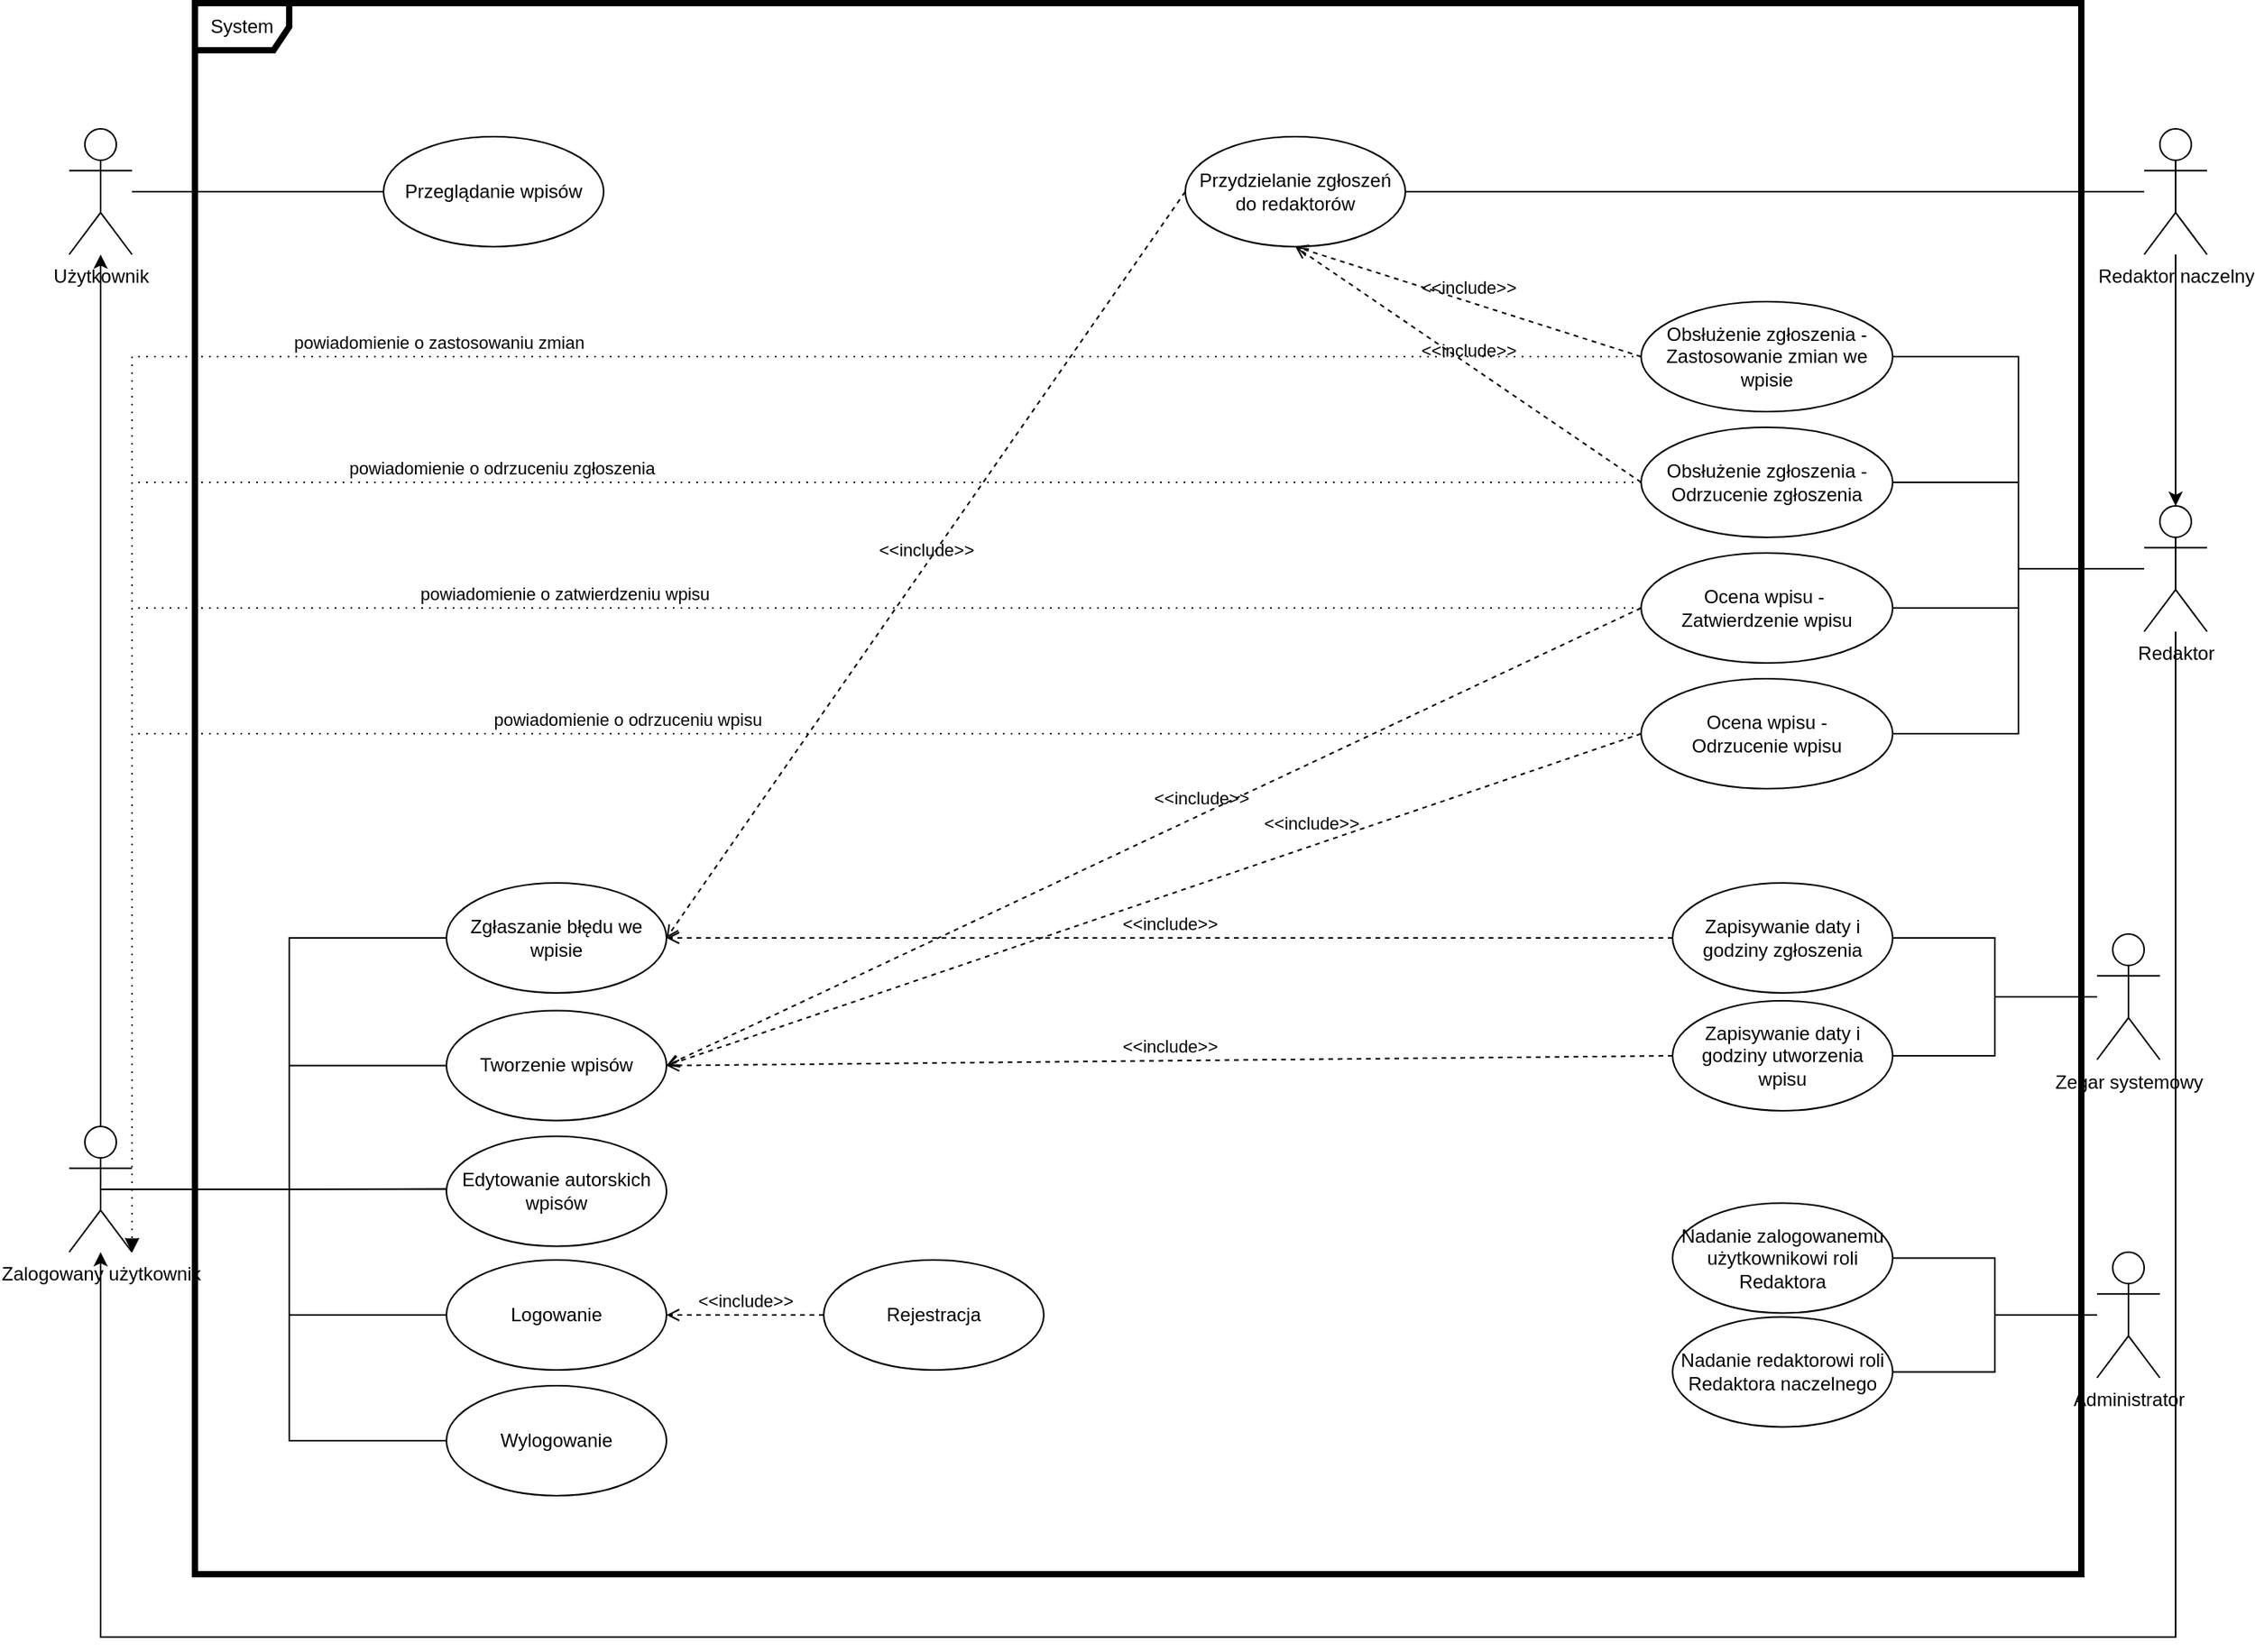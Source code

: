 <mxfile version="22.1.18" type="google" pages="6">
  <diagram name="UC" id="3Xy32y5k3bUTUxg72x5P">
    <mxGraphModel grid="1" page="1" gridSize="10" guides="1" tooltips="1" connect="1" arrows="1" fold="1" pageScale="1" pageWidth="1500" pageHeight="1100" math="0" shadow="0">
      <root>
        <mxCell id="0" />
        <mxCell id="1" parent="0" />
        <mxCell id="nStSami3oqOqF6eMbcRC-4" value="" style="edgeStyle=orthogonalEdgeStyle;rounded=0;orthogonalLoop=1;jettySize=auto;html=1;" edge="1" parent="1" source="nStSami3oqOqF6eMbcRC-1" target="nStSami3oqOqF6eMbcRC-3">
          <mxGeometry relative="1" as="geometry" />
        </mxCell>
        <mxCell id="aj8yj5MGE4CQmLHHnwiA-24" style="edgeStyle=orthogonalEdgeStyle;rounded=0;orthogonalLoop=1;jettySize=auto;html=1;entryX=0;entryY=0.5;entryDx=0;entryDy=0;endArrow=none;endFill=0;" edge="1" parent="1" source="nStSami3oqOqF6eMbcRC-1" target="aj8yj5MGE4CQmLHHnwiA-6">
          <mxGeometry relative="1" as="geometry" />
        </mxCell>
        <mxCell id="aj8yj5MGE4CQmLHHnwiA-25" style="edgeStyle=orthogonalEdgeStyle;rounded=0;orthogonalLoop=1;jettySize=auto;html=1;entryX=0;entryY=0.5;entryDx=0;entryDy=0;endArrow=none;endFill=0;" edge="1" parent="1" source="nStSami3oqOqF6eMbcRC-1" target="aj8yj5MGE4CQmLHHnwiA-8">
          <mxGeometry relative="1" as="geometry" />
        </mxCell>
        <mxCell id="aj8yj5MGE4CQmLHHnwiA-27" style="edgeStyle=orthogonalEdgeStyle;rounded=0;orthogonalLoop=1;jettySize=auto;html=1;entryX=0;entryY=0.5;entryDx=0;entryDy=0;endArrow=none;endFill=0;" edge="1" parent="1" source="nStSami3oqOqF6eMbcRC-1" target="aj8yj5MGE4CQmLHHnwiA-9">
          <mxGeometry relative="1" as="geometry">
            <Array as="points">
              <mxPoint x="220" y="794.75" />
              <mxPoint x="320" y="794.75" />
            </Array>
          </mxGeometry>
        </mxCell>
        <mxCell id="aj8yj5MGE4CQmLHHnwiA-34" style="edgeStyle=orthogonalEdgeStyle;rounded=0;orthogonalLoop=1;jettySize=auto;html=1;entryX=0;entryY=0.5;entryDx=0;entryDy=0;endArrow=none;endFill=0;" edge="1" parent="1" source="nStSami3oqOqF6eMbcRC-1" target="aj8yj5MGE4CQmLHHnwiA-29">
          <mxGeometry relative="1" as="geometry" />
        </mxCell>
        <mxCell id="nStSami3oqOqF6eMbcRC-1" value="Zalogowany użytkownik" style="shape=umlActor;verticalLabelPosition=bottom;verticalAlign=top;html=1;" vertex="1" parent="1">
          <mxGeometry x="80" y="755" width="40" height="80" as="geometry" />
        </mxCell>
        <mxCell id="nStSami3oqOqF6eMbcRC-2" value="System" style="shape=umlFrame;whiteSpace=wrap;html=1;pointerEvents=0;strokeWidth=4;" vertex="1" parent="1">
          <mxGeometry x="160" y="40" width="1200" height="1000" as="geometry" />
        </mxCell>
        <mxCell id="aj8yj5MGE4CQmLHHnwiA-65" style="edgeStyle=orthogonalEdgeStyle;rounded=0;orthogonalLoop=1;jettySize=auto;html=1;entryX=0;entryY=0.5;entryDx=0;entryDy=0;endArrow=none;endFill=0;" edge="1" parent="1" source="nStSami3oqOqF6eMbcRC-3" target="nStSami3oqOqF6eMbcRC-23">
          <mxGeometry relative="1" as="geometry" />
        </mxCell>
        <mxCell id="nStSami3oqOqF6eMbcRC-3" value="Użytkownik" style="shape=umlActor;verticalLabelPosition=bottom;verticalAlign=top;html=1;allowArrows=1;" vertex="1" parent="1">
          <mxGeometry x="80" y="120" width="40" height="80" as="geometry" />
        </mxCell>
        <mxCell id="nStSami3oqOqF6eMbcRC-10" value="" style="edgeStyle=orthogonalEdgeStyle;rounded=0;orthogonalLoop=1;jettySize=auto;html=1;startArrow=classic;startFill=1;endArrow=none;endFill=0;" edge="1" parent="1" source="nStSami3oqOqF6eMbcRC-11" target="nStSami3oqOqF6eMbcRC-12">
          <mxGeometry relative="1" as="geometry" />
        </mxCell>
        <mxCell id="bje-6XYZIAR_55hRUe0G-8" style="edgeStyle=orthogonalEdgeStyle;rounded=0;orthogonalLoop=1;jettySize=auto;html=1;entryX=1;entryY=0.5;entryDx=0;entryDy=0;fontSize=12;startSize=8;endSize=8;endArrow=none;endFill=0;" edge="1" parent="1" source="nStSami3oqOqF6eMbcRC-11" target="aj8yj5MGE4CQmLHHnwiA-36">
          <mxGeometry relative="1" as="geometry" />
        </mxCell>
        <mxCell id="bje-6XYZIAR_55hRUe0G-9" style="edgeStyle=orthogonalEdgeStyle;rounded=0;orthogonalLoop=1;jettySize=auto;html=1;entryX=1;entryY=0.5;entryDx=0;entryDy=0;fontSize=12;startSize=8;endSize=8;endArrow=none;endFill=0;" edge="1" parent="1" source="nStSami3oqOqF6eMbcRC-11" target="aj8yj5MGE4CQmLHHnwiA-37">
          <mxGeometry relative="1" as="geometry" />
        </mxCell>
        <mxCell id="bje-6XYZIAR_55hRUe0G-10" style="edgeStyle=orthogonalEdgeStyle;rounded=0;orthogonalLoop=1;jettySize=auto;html=1;entryX=1;entryY=0.5;entryDx=0;entryDy=0;fontSize=12;startSize=8;endSize=8;endArrow=none;endFill=0;" edge="1" parent="1" source="nStSami3oqOqF6eMbcRC-11" target="aj8yj5MGE4CQmLHHnwiA-40">
          <mxGeometry relative="1" as="geometry" />
        </mxCell>
        <mxCell id="bje-6XYZIAR_55hRUe0G-11" style="edgeStyle=orthogonalEdgeStyle;rounded=0;orthogonalLoop=1;jettySize=auto;html=1;entryX=1;entryY=0.5;entryDx=0;entryDy=0;fontSize=12;startSize=8;endSize=8;endArrow=none;endFill=0;" edge="1" parent="1" source="nStSami3oqOqF6eMbcRC-11" target="aj8yj5MGE4CQmLHHnwiA-41">
          <mxGeometry relative="1" as="geometry" />
        </mxCell>
        <mxCell id="nStSami3oqOqF6eMbcRC-11" value="Redaktor" style="shape=umlActor;verticalLabelPosition=bottom;verticalAlign=top;html=1;" vertex="1" parent="1">
          <mxGeometry x="1400" y="360" width="40" height="80" as="geometry" />
        </mxCell>
        <mxCell id="aj8yj5MGE4CQmLHHnwiA-54" style="edgeStyle=orthogonalEdgeStyle;rounded=0;orthogonalLoop=1;jettySize=auto;html=1;entryX=1;entryY=0.5;entryDx=0;entryDy=0;endArrow=none;endFill=0;" edge="1" parent="1" source="nStSami3oqOqF6eMbcRC-12" target="aj8yj5MGE4CQmLHHnwiA-38">
          <mxGeometry relative="1" as="geometry" />
        </mxCell>
        <mxCell id="nStSami3oqOqF6eMbcRC-12" value="Redaktor naczelny&lt;br&gt;" style="shape=umlActor;verticalLabelPosition=bottom;verticalAlign=top;html=1;" vertex="1" parent="1">
          <mxGeometry x="1400" y="120" width="40" height="80" as="geometry" />
        </mxCell>
        <mxCell id="nStSami3oqOqF6eMbcRC-21" value="" style="endArrow=classic;html=1;rounded=0;startArrow=none;startFill=0;endFill=1;" edge="1" parent="1" source="nStSami3oqOqF6eMbcRC-11" target="nStSami3oqOqF6eMbcRC-1">
          <mxGeometry width="50" height="50" relative="1" as="geometry">
            <mxPoint x="1020" y="560" as="sourcePoint" />
            <mxPoint x="170" y="740" as="targetPoint" />
            <Array as="points">
              <mxPoint x="1420" y="1080" />
              <mxPoint x="100" y="1080" />
            </Array>
          </mxGeometry>
        </mxCell>
        <mxCell id="nStSami3oqOqF6eMbcRC-23" value="Przeglądanie wpisów" style="ellipse;whiteSpace=wrap;html=1;" vertex="1" parent="1">
          <mxGeometry x="280" y="125" width="140" height="70" as="geometry" />
        </mxCell>
        <mxCell id="aj8yj5MGE4CQmLHHnwiA-5" value="Zgłaszanie błędu we wpisie" style="ellipse;whiteSpace=wrap;html=1;" vertex="1" parent="1">
          <mxGeometry x="320" y="600" width="140" height="70" as="geometry" />
        </mxCell>
        <mxCell id="aj8yj5MGE4CQmLHHnwiA-6" value="Logowanie" style="ellipse;whiteSpace=wrap;html=1;" vertex="1" parent="1">
          <mxGeometry x="320" y="840" width="140" height="70" as="geometry" />
        </mxCell>
        <mxCell id="aj8yj5MGE4CQmLHHnwiA-7" value="Rejestracja" style="ellipse;whiteSpace=wrap;html=1;" vertex="1" parent="1">
          <mxGeometry x="560" y="840" width="140" height="70" as="geometry" />
        </mxCell>
        <mxCell id="aj8yj5MGE4CQmLHHnwiA-8" value="Wylogowanie" style="ellipse;whiteSpace=wrap;html=1;" vertex="1" parent="1">
          <mxGeometry x="320" y="920" width="140" height="70" as="geometry" />
        </mxCell>
        <mxCell id="aj8yj5MGE4CQmLHHnwiA-9" value="Edytowanie autorskich wpisów" style="ellipse;whiteSpace=wrap;html=1;" vertex="1" parent="1">
          <mxGeometry x="320" y="761.25" width="140" height="70" as="geometry" />
        </mxCell>
        <mxCell id="aj8yj5MGE4CQmLHHnwiA-29" value="Tworzenie wpisów" style="ellipse;whiteSpace=wrap;html=1;" vertex="1" parent="1">
          <mxGeometry x="320" y="681.25" width="140" height="70" as="geometry" />
        </mxCell>
        <mxCell id="aj8yj5MGE4CQmLHHnwiA-36" value="Obsłużenie zgłoszenia - Zastosowanie zmian we wpisie" style="ellipse;whiteSpace=wrap;html=1;" vertex="1" parent="1">
          <mxGeometry x="1080" y="230" width="160" height="70" as="geometry" />
        </mxCell>
        <mxCell id="aj8yj5MGE4CQmLHHnwiA-37" value="Obsłużenie zgłoszenia - Odrzucenie zgłoszenia" style="ellipse;whiteSpace=wrap;html=1;" vertex="1" parent="1">
          <mxGeometry x="1080" y="310" width="160" height="70" as="geometry" />
        </mxCell>
        <mxCell id="aj8yj5MGE4CQmLHHnwiA-38" value="Przydzielanie zgłoszeń do redaktorów" style="ellipse;whiteSpace=wrap;html=1;" vertex="1" parent="1">
          <mxGeometry x="790" y="125" width="140" height="70" as="geometry" />
        </mxCell>
        <mxCell id="aj8yj5MGE4CQmLHHnwiA-40" value="Ocena wpisu&amp;nbsp;-&amp;nbsp;&lt;br&gt;Zatwierdzenie wpisu" style="ellipse;whiteSpace=wrap;html=1;" vertex="1" parent="1">
          <mxGeometry x="1080" y="390" width="160" height="70" as="geometry" />
        </mxCell>
        <mxCell id="aj8yj5MGE4CQmLHHnwiA-41" value="Ocena wpisu&amp;nbsp;- &lt;br&gt;Odrzucenie wpisu" style="ellipse;whiteSpace=wrap;html=1;" vertex="1" parent="1">
          <mxGeometry x="1080" y="470" width="160" height="70" as="geometry" />
        </mxCell>
        <mxCell id="aj8yj5MGE4CQmLHHnwiA-71" value="powiadomienie o odrzuceniu wpisu" style="html=1;verticalAlign=bottom;endArrow=block;edgeStyle=elbowEdgeStyle;elbow=vertical;curved=0;rounded=0;exitX=0;exitY=0.5;exitDx=0;exitDy=0;entryX=1;entryY=1;entryDx=0;entryDy=0;entryPerimeter=0;dashed=1;dashPattern=1 4;" edge="1" parent="1" source="aj8yj5MGE4CQmLHHnwiA-41" target="nStSami3oqOqF6eMbcRC-1">
          <mxGeometry width="80" relative="1" as="geometry">
            <mxPoint x="730" y="580" as="sourcePoint" />
            <mxPoint x="810" y="580" as="targetPoint" />
            <Array as="points">
              <mxPoint x="610" y="505" />
              <mxPoint x="650" y="530" />
              <mxPoint x="670" y="490" />
              <mxPoint x="850" y="510" />
              <mxPoint x="780" y="520" />
              <mxPoint x="620" y="450" />
              <mxPoint x="860" y="510" />
              <mxPoint x="1000" y="500" />
              <mxPoint x="480" y="460" />
              <mxPoint x="530" y="450" />
              <mxPoint x="750" y="420" />
              <mxPoint x="490" y="1010" />
            </Array>
          </mxGeometry>
        </mxCell>
        <mxCell id="aj8yj5MGE4CQmLHHnwiA-72" value="powiadomienie o zatwierdzeniu wpisu" style="html=1;verticalAlign=bottom;endArrow=block;edgeStyle=elbowEdgeStyle;elbow=vertical;curved=0;rounded=0;exitX=0;exitY=0.5;exitDx=0;exitDy=0;entryX=1;entryY=1;entryDx=0;entryDy=0;entryPerimeter=0;dashed=1;dashPattern=1 4;" edge="1" parent="1" source="aj8yj5MGE4CQmLHHnwiA-40" target="nStSami3oqOqF6eMbcRC-1">
          <mxGeometry x="0.001" width="80" relative="1" as="geometry">
            <mxPoint x="730" y="580" as="sourcePoint" />
            <mxPoint x="810" y="580" as="targetPoint" />
            <Array as="points">
              <mxPoint x="610" y="425" />
              <mxPoint x="810" y="465" />
              <mxPoint x="810" y="480" />
              <mxPoint x="810" y="465" />
              <mxPoint x="780" y="500" />
              <mxPoint x="660" y="430" />
              <mxPoint x="840" y="490" />
              <mxPoint x="540" y="480" />
              <mxPoint x="580" y="465" />
              <mxPoint x="520" y="440" />
              <mxPoint x="490" y="980" />
              <mxPoint x="640" y="1010" />
            </Array>
            <mxPoint as="offset" />
          </mxGeometry>
        </mxCell>
        <mxCell id="aj8yj5MGE4CQmLHHnwiA-80" value="powiadomienie o odrzuceniu zgłoszenia" style="html=1;verticalAlign=bottom;endArrow=block;edgeStyle=elbowEdgeStyle;elbow=vertical;curved=0;rounded=0;exitX=0;exitY=0.5;exitDx=0;exitDy=0;entryX=1;entryY=1;entryDx=0;entryDy=0;entryPerimeter=0;dashed=1;dashPattern=1 4;" edge="1" parent="1" source="aj8yj5MGE4CQmLHHnwiA-37" target="nStSami3oqOqF6eMbcRC-1">
          <mxGeometry width="80" relative="1" as="geometry">
            <mxPoint x="610" y="580" as="sourcePoint" />
            <mxPoint x="690" y="580" as="targetPoint" />
            <Array as="points">
              <mxPoint x="600" y="345" />
              <mxPoint x="920" y="415" />
              <mxPoint x="700" y="385" />
              <mxPoint x="680" y="360" />
              <mxPoint x="750" y="370" />
              <mxPoint x="800" y="380" />
              <mxPoint x="790" y="455" />
              <mxPoint x="530" y="470" />
            </Array>
          </mxGeometry>
        </mxCell>
        <mxCell id="aj8yj5MGE4CQmLHHnwiA-81" value="powiadomienie o zastosowaniu zmian" style="html=1;verticalAlign=bottom;endArrow=classic;edgeStyle=elbowEdgeStyle;elbow=vertical;curved=0;rounded=0;exitX=0;exitY=0.5;exitDx=0;exitDy=0;entryX=1;entryY=1;entryDx=0;entryDy=0;entryPerimeter=0;dashed=1;dashPattern=1 4;endFill=1;" edge="1" parent="1" source="aj8yj5MGE4CQmLHHnwiA-36" target="nStSami3oqOqF6eMbcRC-1">
          <mxGeometry width="80" relative="1" as="geometry">
            <mxPoint x="610" y="580" as="sourcePoint" />
            <mxPoint x="690" y="580" as="targetPoint" />
            <Array as="points">
              <mxPoint x="610" y="265" />
              <mxPoint x="950" y="330" />
              <mxPoint x="660" y="340" />
              <mxPoint x="800" y="350" />
              <mxPoint x="810" y="360" />
              <mxPoint x="720" y="420" />
            </Array>
          </mxGeometry>
        </mxCell>
        <mxCell id="fEaimUSAjWvNsgS3Jjov-6" style="edgeStyle=orthogonalEdgeStyle;rounded=0;orthogonalLoop=1;jettySize=auto;html=1;entryX=1;entryY=0.5;entryDx=0;entryDy=0;endArrow=none;endFill=0;" edge="1" parent="1" source="fEaimUSAjWvNsgS3Jjov-1" target="fEaimUSAjWvNsgS3Jjov-4">
          <mxGeometry relative="1" as="geometry" />
        </mxCell>
        <mxCell id="bje-6XYZIAR_55hRUe0G-3" style="edgeStyle=orthogonalEdgeStyle;rounded=0;orthogonalLoop=1;jettySize=auto;html=1;entryX=1;entryY=0.5;entryDx=0;entryDy=0;fontSize=12;startSize=8;endSize=8;endArrow=none;endFill=0;" edge="1" parent="1" source="fEaimUSAjWvNsgS3Jjov-1" target="bje-6XYZIAR_55hRUe0G-1">
          <mxGeometry relative="1" as="geometry" />
        </mxCell>
        <mxCell id="fEaimUSAjWvNsgS3Jjov-1" value="Zegar systemowy" style="shape=umlActor;verticalLabelPosition=bottom;verticalAlign=top;html=1;outlineConnect=0;" vertex="1" parent="1">
          <mxGeometry x="1370" y="632.5" width="40" height="80" as="geometry" />
        </mxCell>
        <mxCell id="fEaimUSAjWvNsgS3Jjov-4" value="Zapisywanie daty i godziny&amp;nbsp;utworzenia&lt;br&gt;wpisu" style="ellipse;whiteSpace=wrap;html=1;" vertex="1" parent="1">
          <mxGeometry x="1100" y="675" width="140" height="70" as="geometry" />
        </mxCell>
        <mxCell id="bje-6XYZIAR_55hRUe0G-1" value="Zapisywanie daty i godziny zgłoszenia" style="ellipse;whiteSpace=wrap;html=1;" vertex="1" parent="1">
          <mxGeometry x="1100" y="600" width="140" height="70" as="geometry" />
        </mxCell>
        <mxCell id="Cj6SWdgDqCZp1zJjQAOm-1" value="&amp;lt;&amp;lt;include&amp;gt;&amp;gt;" style="html=1;verticalAlign=bottom;labelBackgroundColor=none;endArrow=open;endFill=0;dashed=1;rounded=0;entryX=0.5;entryY=1;entryDx=0;entryDy=0;exitX=0;exitY=0.5;exitDx=0;exitDy=0;" edge="1" parent="1" source="aj8yj5MGE4CQmLHHnwiA-36" target="aj8yj5MGE4CQmLHHnwiA-38">
          <mxGeometry width="160" relative="1" as="geometry">
            <mxPoint x="1020" y="60" as="sourcePoint" />
            <mxPoint x="1180" y="60" as="targetPoint" />
          </mxGeometry>
        </mxCell>
        <mxCell id="Cj6SWdgDqCZp1zJjQAOm-7" value="&amp;lt;&amp;lt;include&amp;gt;&amp;gt;" style="html=1;verticalAlign=bottom;labelBackgroundColor=none;endArrow=open;endFill=0;dashed=1;rounded=0;entryX=0.5;entryY=1;entryDx=0;entryDy=0;exitX=0;exitY=0.5;exitDx=0;exitDy=0;" edge="1" parent="1" source="aj8yj5MGE4CQmLHHnwiA-37" target="aj8yj5MGE4CQmLHHnwiA-38">
          <mxGeometry width="160" relative="1" as="geometry">
            <mxPoint x="1190" y="100" as="sourcePoint" />
            <mxPoint x="1350" y="100" as="targetPoint" />
          </mxGeometry>
        </mxCell>
        <mxCell id="Cj6SWdgDqCZp1zJjQAOm-8" value="&amp;lt;&amp;lt;include&amp;gt;&amp;gt;" style="html=1;verticalAlign=bottom;labelBackgroundColor=none;endArrow=open;endFill=0;dashed=1;rounded=0;exitX=0;exitY=0.5;exitDx=0;exitDy=0;entryX=1;entryY=0.5;entryDx=0;entryDy=0;" edge="1" parent="1" source="aj8yj5MGE4CQmLHHnwiA-38" target="aj8yj5MGE4CQmLHHnwiA-5">
          <mxGeometry width="160" relative="1" as="geometry">
            <mxPoint x="1020" y="100" as="sourcePoint" />
            <mxPoint x="1180" y="100" as="targetPoint" />
          </mxGeometry>
        </mxCell>
        <mxCell id="Cj6SWdgDqCZp1zJjQAOm-10" value="&amp;lt;&amp;lt;include&amp;gt;&amp;gt;" style="html=1;verticalAlign=bottom;labelBackgroundColor=none;endArrow=open;endFill=0;dashed=1;rounded=0;exitX=0;exitY=0.5;exitDx=0;exitDy=0;entryX=1;entryY=0.5;entryDx=0;entryDy=0;" edge="1" parent="1" source="bje-6XYZIAR_55hRUe0G-1" target="aj8yj5MGE4CQmLHHnwiA-5">
          <mxGeometry width="160" relative="1" as="geometry">
            <mxPoint x="1190" y="133.75" as="sourcePoint" />
            <mxPoint x="1350" y="133.75" as="targetPoint" />
            <mxPoint as="offset" />
          </mxGeometry>
        </mxCell>
        <mxCell id="Cj6SWdgDqCZp1zJjQAOm-11" value="&amp;lt;&amp;lt;include&amp;gt;&amp;gt;" style="html=1;verticalAlign=bottom;labelBackgroundColor=none;endArrow=open;endFill=0;dashed=1;rounded=0;exitX=0;exitY=0.5;exitDx=0;exitDy=0;entryX=1;entryY=0.5;entryDx=0;entryDy=0;" edge="1" parent="1" source="aj8yj5MGE4CQmLHHnwiA-40" target="aj8yj5MGE4CQmLHHnwiA-29">
          <mxGeometry x="-0.098" y="-1" width="160" relative="1" as="geometry">
            <mxPoint x="970" y="620" as="sourcePoint" />
            <mxPoint x="1130" y="620" as="targetPoint" />
            <mxPoint as="offset" />
          </mxGeometry>
        </mxCell>
        <mxCell id="Cj6SWdgDqCZp1zJjQAOm-13" value="&amp;lt;&amp;lt;include&amp;gt;&amp;gt;" style="html=1;verticalAlign=bottom;labelBackgroundColor=none;endArrow=open;endFill=0;dashed=1;rounded=0;entryX=1;entryY=0.5;entryDx=0;entryDy=0;exitX=0;exitY=0.5;exitDx=0;exitDy=0;" edge="1" parent="1" source="fEaimUSAjWvNsgS3Jjov-4" target="aj8yj5MGE4CQmLHHnwiA-29">
          <mxGeometry width="160" relative="1" as="geometry">
            <mxPoint x="740" y="803.75" as="sourcePoint" />
            <mxPoint x="900" y="803.75" as="targetPoint" />
          </mxGeometry>
        </mxCell>
        <mxCell id="Cj6SWdgDqCZp1zJjQAOm-14" value="&amp;lt;&amp;lt;include&amp;gt;&amp;gt;" style="html=1;verticalAlign=bottom;labelBackgroundColor=none;endArrow=open;endFill=0;dashed=1;rounded=0;entryX=1;entryY=0.5;entryDx=0;entryDy=0;exitX=0;exitY=0.5;exitDx=0;exitDy=0;" edge="1" parent="1" source="aj8yj5MGE4CQmLHHnwiA-41" target="aj8yj5MGE4CQmLHHnwiA-29">
          <mxGeometry x="-0.327" y="-5" width="160" relative="1" as="geometry">
            <mxPoint x="460" y="650" as="sourcePoint" />
            <mxPoint x="620" y="650" as="targetPoint" />
            <mxPoint as="offset" />
          </mxGeometry>
        </mxCell>
        <mxCell id="Cj6SWdgDqCZp1zJjQAOm-15" value="&amp;lt;&amp;lt;include&amp;gt;&amp;gt;" style="html=1;verticalAlign=bottom;labelBackgroundColor=none;endArrow=open;endFill=0;dashed=1;rounded=0;entryX=1;entryY=0.5;entryDx=0;entryDy=0;exitX=0;exitY=0.5;exitDx=0;exitDy=0;" edge="1" parent="1" source="aj8yj5MGE4CQmLHHnwiA-7" target="aj8yj5MGE4CQmLHHnwiA-6">
          <mxGeometry width="160" relative="1" as="geometry">
            <mxPoint x="480" y="628.75" as="sourcePoint" />
            <mxPoint x="640" y="628.75" as="targetPoint" />
          </mxGeometry>
        </mxCell>
        <mxCell id="xaTXbfHzjJ_vACRX4iMH-3" style="edgeStyle=orthogonalEdgeStyle;rounded=0;orthogonalLoop=1;jettySize=auto;html=1;entryX=0.5;entryY=0.5;entryDx=0;entryDy=0;entryPerimeter=0;endArrow=none;endFill=0;" edge="1" parent="1" source="aj8yj5MGE4CQmLHHnwiA-5" target="nStSami3oqOqF6eMbcRC-1">
          <mxGeometry relative="1" as="geometry">
            <Array as="points">
              <mxPoint x="220" y="634.75" />
              <mxPoint x="220" y="794.75" />
            </Array>
          </mxGeometry>
        </mxCell>
        <mxCell id="Yos4sBQ_VOj2rA_qirbj-7" style="edgeStyle=orthogonalEdgeStyle;rounded=0;orthogonalLoop=1;jettySize=auto;html=1;entryX=1;entryY=0.5;entryDx=0;entryDy=0;fontSize=12;startSize=8;endSize=8;endArrow=none;endFill=0;" edge="1" parent="1" source="Yos4sBQ_VOj2rA_qirbj-2" target="Yos4sBQ_VOj2rA_qirbj-4">
          <mxGeometry relative="1" as="geometry" />
        </mxCell>
        <mxCell id="Yos4sBQ_VOj2rA_qirbj-8" style="edgeStyle=orthogonalEdgeStyle;rounded=0;orthogonalLoop=1;jettySize=auto;html=1;entryX=1;entryY=0.5;entryDx=0;entryDy=0;fontSize=12;startSize=8;endSize=8;endArrow=none;endFill=0;" edge="1" parent="1" source="Yos4sBQ_VOj2rA_qirbj-2" target="Yos4sBQ_VOj2rA_qirbj-5">
          <mxGeometry relative="1" as="geometry" />
        </mxCell>
        <mxCell id="Yos4sBQ_VOj2rA_qirbj-2" value="Administrator" style="shape=umlActor;verticalLabelPosition=bottom;verticalAlign=top;html=1;outlineConnect=0;" vertex="1" parent="1">
          <mxGeometry x="1370" y="835" width="40" height="80" as="geometry" />
        </mxCell>
        <mxCell id="Yos4sBQ_VOj2rA_qirbj-4" value="Nadanie zalogowanemu użytkownikowi roli Redaktora" style="ellipse;whiteSpace=wrap;html=1;" vertex="1" parent="1">
          <mxGeometry x="1100" y="803.75" width="140" height="70" as="geometry" />
        </mxCell>
        <mxCell id="Yos4sBQ_VOj2rA_qirbj-5" value="Nadanie redaktorowi roli Redaktora naczelnego" style="ellipse;whiteSpace=wrap;html=1;" vertex="1" parent="1">
          <mxGeometry x="1100" y="876.25" width="140" height="70" as="geometry" />
        </mxCell>
      </root>
    </mxGraphModel>
  </diagram>
  <diagram name="Copy of UC" id="yOXN694o-h7-0wSIvGOV">
    <mxGraphModel grid="1" page="1" gridSize="10" guides="1" tooltips="1" connect="1" arrows="1" fold="1" pageScale="1" pageWidth="1500" pageHeight="1100" math="0" shadow="0">
      <root>
        <mxCell id="OBgyyZMcBRxCit8kWDZO-0" />
        <mxCell id="OBgyyZMcBRxCit8kWDZO-1" parent="OBgyyZMcBRxCit8kWDZO-0" />
        <mxCell id="OBgyyZMcBRxCit8kWDZO-2" value="" style="edgeStyle=orthogonalEdgeStyle;rounded=0;orthogonalLoop=1;jettySize=auto;html=1;" edge="1" parent="OBgyyZMcBRxCit8kWDZO-1" source="OBgyyZMcBRxCit8kWDZO-7" target="OBgyyZMcBRxCit8kWDZO-10">
          <mxGeometry relative="1" as="geometry" />
        </mxCell>
        <mxCell id="OBgyyZMcBRxCit8kWDZO-3" style="edgeStyle=orthogonalEdgeStyle;rounded=0;orthogonalLoop=1;jettySize=auto;html=1;entryX=0;entryY=0.5;entryDx=0;entryDy=0;endArrow=none;endFill=0;" edge="1" parent="OBgyyZMcBRxCit8kWDZO-1" source="OBgyyZMcBRxCit8kWDZO-7" target="OBgyyZMcBRxCit8kWDZO-22">
          <mxGeometry relative="1" as="geometry" />
        </mxCell>
        <mxCell id="OBgyyZMcBRxCit8kWDZO-4" style="edgeStyle=orthogonalEdgeStyle;rounded=0;orthogonalLoop=1;jettySize=auto;html=1;entryX=0;entryY=0.5;entryDx=0;entryDy=0;endArrow=none;endFill=0;" edge="1" parent="OBgyyZMcBRxCit8kWDZO-1" source="OBgyyZMcBRxCit8kWDZO-7" target="OBgyyZMcBRxCit8kWDZO-24">
          <mxGeometry relative="1" as="geometry" />
        </mxCell>
        <mxCell id="OBgyyZMcBRxCit8kWDZO-5" style="edgeStyle=orthogonalEdgeStyle;rounded=0;orthogonalLoop=1;jettySize=auto;html=1;entryX=0;entryY=0.5;entryDx=0;entryDy=0;endArrow=none;endFill=0;exitX=0.5;exitY=0.5;exitDx=0;exitDy=0;exitPerimeter=0;" edge="1" parent="OBgyyZMcBRxCit8kWDZO-1" source="OBgyyZMcBRxCit8kWDZO-7" target="OBgyyZMcBRxCit8kWDZO-25">
          <mxGeometry relative="1" as="geometry">
            <Array as="points">
              <mxPoint x="320" y="771" />
            </Array>
          </mxGeometry>
        </mxCell>
        <mxCell id="OBgyyZMcBRxCit8kWDZO-6" style="edgeStyle=orthogonalEdgeStyle;rounded=0;orthogonalLoop=1;jettySize=auto;html=1;entryX=0;entryY=0.429;entryDx=0;entryDy=0;endArrow=none;endFill=0;entryPerimeter=0;exitX=0.5;exitY=0.5;exitDx=0;exitDy=0;exitPerimeter=0;" edge="1" parent="OBgyyZMcBRxCit8kWDZO-1" source="OBgyyZMcBRxCit8kWDZO-7" target="OBgyyZMcBRxCit8kWDZO-26">
          <mxGeometry relative="1" as="geometry">
            <Array as="points">
              <mxPoint x="220" y="771" />
              <mxPoint x="220" y="659" />
            </Array>
            <mxPoint x="120" y="778" as="sourcePoint" />
            <mxPoint x="540" y="748" as="targetPoint" />
          </mxGeometry>
        </mxCell>
        <mxCell id="OBgyyZMcBRxCit8kWDZO-7" value="Zalogowany użytkownik" style="shape=umlActor;verticalLabelPosition=bottom;verticalAlign=top;html=1;" vertex="1" parent="OBgyyZMcBRxCit8kWDZO-1">
          <mxGeometry x="80" y="731" width="40" height="80" as="geometry" />
        </mxCell>
        <mxCell id="OBgyyZMcBRxCit8kWDZO-8" value="System" style="shape=umlFrame;whiteSpace=wrap;html=1;pointerEvents=0;strokeWidth=4;" vertex="1" parent="OBgyyZMcBRxCit8kWDZO-1">
          <mxGeometry x="160" y="40" width="1200" height="1000" as="geometry" />
        </mxCell>
        <mxCell id="OBgyyZMcBRxCit8kWDZO-9" style="edgeStyle=orthogonalEdgeStyle;rounded=0;orthogonalLoop=1;jettySize=auto;html=1;entryX=0;entryY=0.5;entryDx=0;entryDy=0;endArrow=none;endFill=0;" edge="1" parent="OBgyyZMcBRxCit8kWDZO-1" source="OBgyyZMcBRxCit8kWDZO-10" target="OBgyyZMcBRxCit8kWDZO-20">
          <mxGeometry relative="1" as="geometry" />
        </mxCell>
        <mxCell id="OBgyyZMcBRxCit8kWDZO-10" value="Użytkownik" style="shape=umlActor;verticalLabelPosition=bottom;verticalAlign=top;html=1;allowArrows=1;" vertex="1" parent="OBgyyZMcBRxCit8kWDZO-1">
          <mxGeometry x="80" y="120" width="40" height="80" as="geometry" />
        </mxCell>
        <mxCell id="OBgyyZMcBRxCit8kWDZO-11" value="" style="edgeStyle=orthogonalEdgeStyle;rounded=0;orthogonalLoop=1;jettySize=auto;html=1;startArrow=classic;startFill=1;endArrow=none;endFill=0;" edge="1" parent="OBgyyZMcBRxCit8kWDZO-1" source="OBgyyZMcBRxCit8kWDZO-16" target="OBgyyZMcBRxCit8kWDZO-18">
          <mxGeometry relative="1" as="geometry" />
        </mxCell>
        <mxCell id="OBgyyZMcBRxCit8kWDZO-12" style="edgeStyle=orthogonalEdgeStyle;rounded=0;orthogonalLoop=1;jettySize=auto;html=1;entryX=1;entryY=0.5;entryDx=0;entryDy=0;fontSize=12;startSize=8;endSize=8;endArrow=none;endFill=0;" edge="1" parent="OBgyyZMcBRxCit8kWDZO-1" source="OBgyyZMcBRxCit8kWDZO-16" target="OBgyyZMcBRxCit8kWDZO-27">
          <mxGeometry relative="1" as="geometry" />
        </mxCell>
        <mxCell id="OBgyyZMcBRxCit8kWDZO-13" style="edgeStyle=orthogonalEdgeStyle;rounded=0;orthogonalLoop=1;jettySize=auto;html=1;entryX=1;entryY=0.5;entryDx=0;entryDy=0;fontSize=12;startSize=8;endSize=8;endArrow=none;endFill=0;" edge="1" parent="OBgyyZMcBRxCit8kWDZO-1" source="OBgyyZMcBRxCit8kWDZO-16" target="OBgyyZMcBRxCit8kWDZO-28">
          <mxGeometry relative="1" as="geometry" />
        </mxCell>
        <mxCell id="OBgyyZMcBRxCit8kWDZO-14" style="edgeStyle=orthogonalEdgeStyle;rounded=0;orthogonalLoop=1;jettySize=auto;html=1;entryX=1;entryY=0.5;entryDx=0;entryDy=0;fontSize=12;startSize=8;endSize=8;endArrow=none;endFill=0;" edge="1" parent="OBgyyZMcBRxCit8kWDZO-1" source="OBgyyZMcBRxCit8kWDZO-16" target="OBgyyZMcBRxCit8kWDZO-30">
          <mxGeometry relative="1" as="geometry" />
        </mxCell>
        <mxCell id="OBgyyZMcBRxCit8kWDZO-15" style="edgeStyle=orthogonalEdgeStyle;rounded=0;orthogonalLoop=1;jettySize=auto;html=1;entryX=1;entryY=0.5;entryDx=0;entryDy=0;fontSize=12;startSize=8;endSize=8;endArrow=none;endFill=0;" edge="1" parent="OBgyyZMcBRxCit8kWDZO-1" source="OBgyyZMcBRxCit8kWDZO-16" target="OBgyyZMcBRxCit8kWDZO-31">
          <mxGeometry relative="1" as="geometry" />
        </mxCell>
        <mxCell id="OBgyyZMcBRxCit8kWDZO-16" value="Redaktor" style="shape=umlActor;verticalLabelPosition=bottom;verticalAlign=top;html=1;" vertex="1" parent="OBgyyZMcBRxCit8kWDZO-1">
          <mxGeometry x="1400" y="360" width="40" height="80" as="geometry" />
        </mxCell>
        <mxCell id="OBgyyZMcBRxCit8kWDZO-17" style="edgeStyle=orthogonalEdgeStyle;rounded=0;orthogonalLoop=1;jettySize=auto;html=1;entryX=1;entryY=0.5;entryDx=0;entryDy=0;endArrow=none;endFill=0;" edge="1" parent="OBgyyZMcBRxCit8kWDZO-1" source="OBgyyZMcBRxCit8kWDZO-18" target="OBgyyZMcBRxCit8kWDZO-29">
          <mxGeometry relative="1" as="geometry" />
        </mxCell>
        <mxCell id="OBgyyZMcBRxCit8kWDZO-18" value="Redaktor naczelny&lt;br&gt;" style="shape=umlActor;verticalLabelPosition=bottom;verticalAlign=top;html=1;" vertex="1" parent="OBgyyZMcBRxCit8kWDZO-1">
          <mxGeometry x="1400" y="120" width="40" height="80" as="geometry" />
        </mxCell>
        <mxCell id="OBgyyZMcBRxCit8kWDZO-19" value="" style="endArrow=classic;html=1;rounded=0;startArrow=none;startFill=0;endFill=1;" edge="1" parent="OBgyyZMcBRxCit8kWDZO-1" source="OBgyyZMcBRxCit8kWDZO-16" target="OBgyyZMcBRxCit8kWDZO-7">
          <mxGeometry width="50" height="50" relative="1" as="geometry">
            <mxPoint x="1020" y="560" as="sourcePoint" />
            <mxPoint x="170" y="740" as="targetPoint" />
            <Array as="points">
              <mxPoint x="1420" y="1080" />
              <mxPoint x="100" y="1080" />
            </Array>
          </mxGeometry>
        </mxCell>
        <mxCell id="OBgyyZMcBRxCit8kWDZO-20" value="Przeglądanie wpisów" style="ellipse;whiteSpace=wrap;html=1;" vertex="1" parent="OBgyyZMcBRxCit8kWDZO-1">
          <mxGeometry x="280" y="125" width="140" height="70" as="geometry" />
        </mxCell>
        <mxCell id="OBgyyZMcBRxCit8kWDZO-21" value="Zgłaszanie błędu we wpisie" style="ellipse;whiteSpace=wrap;html=1;" vertex="1" parent="OBgyyZMcBRxCit8kWDZO-1">
          <mxGeometry x="320" y="549.13" width="140" height="67.5" as="geometry" />
        </mxCell>
        <mxCell id="OBgyyZMcBRxCit8kWDZO-22" value="Logowanie" style="ellipse;whiteSpace=wrap;html=1;" vertex="1" parent="OBgyyZMcBRxCit8kWDZO-1">
          <mxGeometry x="320" y="821.63" width="140" height="70" as="geometry" />
        </mxCell>
        <mxCell id="OBgyyZMcBRxCit8kWDZO-23" value="Rejestracja" style="ellipse;whiteSpace=wrap;html=1;" vertex="1" parent="OBgyyZMcBRxCit8kWDZO-1">
          <mxGeometry x="540" y="821.63" width="140" height="70" as="geometry" />
        </mxCell>
        <mxCell id="OBgyyZMcBRxCit8kWDZO-24" value="Wylogowanie" style="ellipse;whiteSpace=wrap;html=1;" vertex="1" parent="OBgyyZMcBRxCit8kWDZO-1">
          <mxGeometry x="320" y="922.88" width="140" height="70" as="geometry" />
        </mxCell>
        <mxCell id="OBgyyZMcBRxCit8kWDZO-25" value="Edytowanie autorskich wpisów" style="ellipse;whiteSpace=wrap;html=1;" vertex="1" parent="OBgyyZMcBRxCit8kWDZO-1">
          <mxGeometry x="320" y="739.13" width="140" height="70" as="geometry" />
        </mxCell>
        <mxCell id="OBgyyZMcBRxCit8kWDZO-26" value="Tworzenie wpisów" style="ellipse;whiteSpace=wrap;html=1;" vertex="1" parent="OBgyyZMcBRxCit8kWDZO-1">
          <mxGeometry x="320" y="629.13" width="140" height="70" as="geometry" />
        </mxCell>
        <mxCell id="OBgyyZMcBRxCit8kWDZO-27" value="Obsłużenie zgłoszenia - Zastosowanie zmian we wpisie" style="ellipse;whiteSpace=wrap;html=1;" vertex="1" parent="OBgyyZMcBRxCit8kWDZO-1">
          <mxGeometry x="1080" y="230" width="160" height="70" as="geometry" />
        </mxCell>
        <mxCell id="OBgyyZMcBRxCit8kWDZO-28" value="Obsłużenie zgłoszenia - Odrzucenie zgłoszenia" style="ellipse;whiteSpace=wrap;html=1;" vertex="1" parent="OBgyyZMcBRxCit8kWDZO-1">
          <mxGeometry x="1080" y="310" width="160" height="70" as="geometry" />
        </mxCell>
        <mxCell id="OBgyyZMcBRxCit8kWDZO-29" value="Przydzielanie zgłoszeń do redaktorów" style="ellipse;whiteSpace=wrap;html=1;" vertex="1" parent="OBgyyZMcBRxCit8kWDZO-1">
          <mxGeometry x="760" y="120" width="200" height="80" as="geometry" />
        </mxCell>
        <mxCell id="OBgyyZMcBRxCit8kWDZO-30" value="Ocena wpisu&amp;nbsp;-&amp;nbsp;&lt;br&gt;Zatwierdzenie wpisu" style="ellipse;whiteSpace=wrap;html=1;" vertex="1" parent="OBgyyZMcBRxCit8kWDZO-1">
          <mxGeometry x="1080" y="390" width="160" height="70" as="geometry" />
        </mxCell>
        <mxCell id="OBgyyZMcBRxCit8kWDZO-31" value="Ocena wpisu&amp;nbsp;- &lt;br&gt;Odrzucenie wpisu" style="ellipse;whiteSpace=wrap;html=1;" vertex="1" parent="OBgyyZMcBRxCit8kWDZO-1">
          <mxGeometry x="1080" y="470" width="160" height="70" as="geometry" />
        </mxCell>
        <mxCell id="OBgyyZMcBRxCit8kWDZO-32" value="powiadomienie o odrzuceniu wpisu" style="html=1;verticalAlign=bottom;endArrow=block;edgeStyle=elbowEdgeStyle;elbow=vertical;curved=0;rounded=0;exitX=0;exitY=0.5;exitDx=0;exitDy=0;entryX=1;entryY=1;entryDx=0;entryDy=0;entryPerimeter=0;dashed=1;dashPattern=1 4;" edge="1" parent="OBgyyZMcBRxCit8kWDZO-1" source="OBgyyZMcBRxCit8kWDZO-31" target="OBgyyZMcBRxCit8kWDZO-7">
          <mxGeometry width="80" relative="1" as="geometry">
            <mxPoint x="730" y="580" as="sourcePoint" />
            <mxPoint x="810" y="580" as="targetPoint" />
            <Array as="points">
              <mxPoint x="610" y="505" />
              <mxPoint x="650" y="530" />
              <mxPoint x="670" y="490" />
              <mxPoint x="850" y="510" />
              <mxPoint x="780" y="520" />
              <mxPoint x="620" y="450" />
              <mxPoint x="860" y="510" />
              <mxPoint x="1000" y="500" />
              <mxPoint x="480" y="460" />
              <mxPoint x="530" y="450" />
              <mxPoint x="750" y="420" />
              <mxPoint x="490" y="1010" />
            </Array>
          </mxGeometry>
        </mxCell>
        <mxCell id="OBgyyZMcBRxCit8kWDZO-33" value="powiadomienie o zatwierdzeniu wpisu" style="html=1;verticalAlign=bottom;endArrow=block;edgeStyle=elbowEdgeStyle;elbow=vertical;curved=0;rounded=0;exitX=0;exitY=0.5;exitDx=0;exitDy=0;entryX=1;entryY=1;entryDx=0;entryDy=0;entryPerimeter=0;dashed=1;dashPattern=1 4;" edge="1" parent="OBgyyZMcBRxCit8kWDZO-1" source="OBgyyZMcBRxCit8kWDZO-30" target="OBgyyZMcBRxCit8kWDZO-7">
          <mxGeometry x="0.001" width="80" relative="1" as="geometry">
            <mxPoint x="730" y="580" as="sourcePoint" />
            <mxPoint x="810" y="580" as="targetPoint" />
            <Array as="points">
              <mxPoint x="610" y="425" />
              <mxPoint x="810" y="465" />
              <mxPoint x="810" y="480" />
              <mxPoint x="810" y="465" />
              <mxPoint x="780" y="500" />
              <mxPoint x="660" y="430" />
              <mxPoint x="840" y="490" />
              <mxPoint x="540" y="480" />
              <mxPoint x="580" y="465" />
              <mxPoint x="520" y="440" />
              <mxPoint x="490" y="980" />
              <mxPoint x="640" y="1010" />
            </Array>
            <mxPoint as="offset" />
          </mxGeometry>
        </mxCell>
        <mxCell id="OBgyyZMcBRxCit8kWDZO-34" value="powiadomienie o odrzuceniu zgłoszenia" style="html=1;verticalAlign=bottom;endArrow=block;edgeStyle=elbowEdgeStyle;elbow=vertical;curved=0;rounded=0;exitX=0;exitY=0.5;exitDx=0;exitDy=0;entryX=1;entryY=1;entryDx=0;entryDy=0;entryPerimeter=0;dashed=1;dashPattern=1 4;" edge="1" parent="OBgyyZMcBRxCit8kWDZO-1" source="OBgyyZMcBRxCit8kWDZO-28" target="OBgyyZMcBRxCit8kWDZO-7">
          <mxGeometry width="80" relative="1" as="geometry">
            <mxPoint x="610" y="580" as="sourcePoint" />
            <mxPoint x="690" y="580" as="targetPoint" />
            <Array as="points">
              <mxPoint x="600" y="345" />
              <mxPoint x="920" y="415" />
              <mxPoint x="700" y="385" />
              <mxPoint x="680" y="360" />
              <mxPoint x="750" y="370" />
              <mxPoint x="800" y="380" />
              <mxPoint x="790" y="455" />
              <mxPoint x="530" y="470" />
            </Array>
          </mxGeometry>
        </mxCell>
        <mxCell id="OBgyyZMcBRxCit8kWDZO-35" value="powiadomienie o zastosowaniu zmian" style="html=1;verticalAlign=bottom;endArrow=classic;edgeStyle=elbowEdgeStyle;elbow=vertical;curved=0;rounded=0;exitX=0;exitY=0.5;exitDx=0;exitDy=0;entryX=1;entryY=1;entryDx=0;entryDy=0;entryPerimeter=0;dashed=1;dashPattern=1 4;endFill=1;" edge="1" parent="OBgyyZMcBRxCit8kWDZO-1" source="OBgyyZMcBRxCit8kWDZO-27" target="OBgyyZMcBRxCit8kWDZO-7">
          <mxGeometry width="80" relative="1" as="geometry">
            <mxPoint x="610" y="580" as="sourcePoint" />
            <mxPoint x="690" y="580" as="targetPoint" />
            <Array as="points">
              <mxPoint x="610" y="265" />
              <mxPoint x="950" y="330" />
              <mxPoint x="660" y="340" />
              <mxPoint x="800" y="350" />
              <mxPoint x="810" y="360" />
              <mxPoint x="720" y="420" />
            </Array>
          </mxGeometry>
        </mxCell>
        <mxCell id="OBgyyZMcBRxCit8kWDZO-36" style="edgeStyle=orthogonalEdgeStyle;rounded=0;orthogonalLoop=1;jettySize=auto;html=1;entryX=1;entryY=0.5;entryDx=0;entryDy=0;endArrow=none;endFill=0;" edge="1" parent="OBgyyZMcBRxCit8kWDZO-1" source="OBgyyZMcBRxCit8kWDZO-38" target="OBgyyZMcBRxCit8kWDZO-39">
          <mxGeometry relative="1" as="geometry" />
        </mxCell>
        <mxCell id="OBgyyZMcBRxCit8kWDZO-37" style="edgeStyle=orthogonalEdgeStyle;rounded=0;orthogonalLoop=1;jettySize=auto;html=1;entryX=1;entryY=0.5;entryDx=0;entryDy=0;fontSize=12;startSize=8;endSize=8;endArrow=none;endFill=0;" edge="1" parent="OBgyyZMcBRxCit8kWDZO-1" source="OBgyyZMcBRxCit8kWDZO-38" target="OBgyyZMcBRxCit8kWDZO-40">
          <mxGeometry relative="1" as="geometry" />
        </mxCell>
        <mxCell id="OBgyyZMcBRxCit8kWDZO-38" value="Zegar systemowy" style="shape=umlActor;verticalLabelPosition=bottom;verticalAlign=top;html=1;outlineConnect=0;" vertex="1" parent="OBgyyZMcBRxCit8kWDZO-1">
          <mxGeometry x="1370" y="822.5" width="40" height="80" as="geometry" />
        </mxCell>
        <mxCell id="OBgyyZMcBRxCit8kWDZO-39" value="Zapisywanie daty i godziny&amp;nbsp;utworzenia&lt;br&gt;wpisu" style="ellipse;whiteSpace=wrap;html=1;" vertex="1" parent="OBgyyZMcBRxCit8kWDZO-1">
          <mxGeometry x="1100" y="865" width="140" height="70" as="geometry" />
        </mxCell>
        <mxCell id="OBgyyZMcBRxCit8kWDZO-40" value="Zapisywanie daty i godziny zgłoszenia" style="ellipse;whiteSpace=wrap;html=1;" vertex="1" parent="OBgyyZMcBRxCit8kWDZO-1">
          <mxGeometry x="1100" y="790" width="140" height="70" as="geometry" />
        </mxCell>
        <mxCell id="OBgyyZMcBRxCit8kWDZO-41" value="&amp;lt;&amp;lt;include&amp;gt;&amp;gt;" style="html=1;verticalAlign=bottom;labelBackgroundColor=none;endArrow=open;endFill=0;dashed=1;rounded=0;entryX=1;entryY=1;entryDx=0;entryDy=0;exitX=0;exitY=0.5;exitDx=0;exitDy=0;" edge="1" parent="OBgyyZMcBRxCit8kWDZO-1" source="OBgyyZMcBRxCit8kWDZO-27" target="OBgyyZMcBRxCit8kWDZO-29">
          <mxGeometry x="0.35" y="-12" width="160" relative="1" as="geometry">
            <mxPoint x="1020" y="60" as="sourcePoint" />
            <mxPoint x="1180" y="60" as="targetPoint" />
            <mxPoint as="offset" />
          </mxGeometry>
        </mxCell>
        <mxCell id="OBgyyZMcBRxCit8kWDZO-42" value="&amp;lt;&amp;lt;include&amp;gt;&amp;gt;" style="html=1;verticalAlign=bottom;labelBackgroundColor=none;endArrow=open;endFill=0;dashed=1;rounded=0;entryX=1;entryY=1;entryDx=0;entryDy=0;exitX=0;exitY=0.5;exitDx=0;exitDy=0;" edge="1" parent="OBgyyZMcBRxCit8kWDZO-1" source="OBgyyZMcBRxCit8kWDZO-28" target="OBgyyZMcBRxCit8kWDZO-29">
          <mxGeometry x="0.534" y="8" width="160" relative="1" as="geometry">
            <mxPoint x="1190" y="100" as="sourcePoint" />
            <mxPoint x="1350" y="100" as="targetPoint" />
            <mxPoint as="offset" />
          </mxGeometry>
        </mxCell>
        <mxCell id="OBgyyZMcBRxCit8kWDZO-43" value="&amp;lt;&amp;lt;include&amp;gt;&amp;gt;" style="html=1;verticalAlign=bottom;labelBackgroundColor=none;endArrow=open;endFill=0;dashed=1;rounded=0;exitX=0;exitY=0.5;exitDx=0;exitDy=0;entryX=1;entryY=0;entryDx=0;entryDy=0;" edge="1" parent="OBgyyZMcBRxCit8kWDZO-1" source="OBgyyZMcBRxCit8kWDZO-29" target="OBgyyZMcBRxCit8kWDZO-21">
          <mxGeometry x="0.139" y="-8" width="160" relative="1" as="geometry">
            <mxPoint x="1020" y="100" as="sourcePoint" />
            <mxPoint x="1180" y="100" as="targetPoint" />
            <mxPoint as="offset" />
          </mxGeometry>
        </mxCell>
        <mxCell id="OBgyyZMcBRxCit8kWDZO-44" value="&amp;lt;&amp;lt;include&amp;gt;&amp;gt;" style="html=1;verticalAlign=bottom;labelBackgroundColor=none;endArrow=open;endFill=0;dashed=1;rounded=0;exitX=0;exitY=0.5;exitDx=0;exitDy=0;entryX=1;entryY=1;entryDx=0;entryDy=0;" edge="1" parent="OBgyyZMcBRxCit8kWDZO-1" source="OBgyyZMcBRxCit8kWDZO-40" target="OBgyyZMcBRxCit8kWDZO-21">
          <mxGeometry x="-0.245" width="160" relative="1" as="geometry">
            <mxPoint x="1190" y="133.75" as="sourcePoint" />
            <mxPoint x="1350" y="133.75" as="targetPoint" />
            <mxPoint x="-1" as="offset" />
          </mxGeometry>
        </mxCell>
        <mxCell id="OBgyyZMcBRxCit8kWDZO-45" value="&amp;lt;&amp;lt;include&amp;gt;&amp;gt;" style="html=1;verticalAlign=bottom;labelBackgroundColor=none;endArrow=open;endFill=0;dashed=1;rounded=0;exitX=0;exitY=0.5;exitDx=0;exitDy=0;entryX=1;entryY=0.5;entryDx=0;entryDy=0;" edge="1" parent="OBgyyZMcBRxCit8kWDZO-1" source="OBgyyZMcBRxCit8kWDZO-30" target="OBgyyZMcBRxCit8kWDZO-26">
          <mxGeometry x="-0.098" y="-1" width="160" relative="1" as="geometry">
            <mxPoint x="970" y="620" as="sourcePoint" />
            <mxPoint x="1130" y="620" as="targetPoint" />
            <mxPoint as="offset" />
          </mxGeometry>
        </mxCell>
        <mxCell id="OBgyyZMcBRxCit8kWDZO-46" value="&amp;lt;&amp;lt;include&amp;gt;&amp;gt;" style="html=1;verticalAlign=bottom;labelBackgroundColor=none;endArrow=open;endFill=0;dashed=1;rounded=0;entryX=1;entryY=0.5;entryDx=0;entryDy=0;exitX=0;exitY=0.5;exitDx=0;exitDy=0;" edge="1" parent="OBgyyZMcBRxCit8kWDZO-1" source="OBgyyZMcBRxCit8kWDZO-39" target="OBgyyZMcBRxCit8kWDZO-26">
          <mxGeometry x="0.477" y="-1" width="160" relative="1" as="geometry">
            <mxPoint x="740" y="803.75" as="sourcePoint" />
            <mxPoint x="900" y="803.75" as="targetPoint" />
            <mxPoint as="offset" />
          </mxGeometry>
        </mxCell>
        <mxCell id="OBgyyZMcBRxCit8kWDZO-47" value="&amp;lt;&amp;lt;include&amp;gt;&amp;gt;" style="html=1;verticalAlign=bottom;labelBackgroundColor=none;endArrow=open;endFill=0;dashed=1;rounded=0;entryX=1;entryY=0.5;entryDx=0;entryDy=0;exitX=0;exitY=0.5;exitDx=0;exitDy=0;" edge="1" parent="OBgyyZMcBRxCit8kWDZO-1" source="OBgyyZMcBRxCit8kWDZO-31" target="OBgyyZMcBRxCit8kWDZO-26">
          <mxGeometry x="-0.333" y="7" width="160" relative="1" as="geometry">
            <mxPoint x="460" y="650" as="sourcePoint" />
            <mxPoint x="620" y="650" as="targetPoint" />
            <mxPoint as="offset" />
          </mxGeometry>
        </mxCell>
        <mxCell id="OBgyyZMcBRxCit8kWDZO-48" value="&amp;lt;&amp;lt;include&amp;gt;&amp;gt;" style="html=1;verticalAlign=bottom;labelBackgroundColor=none;endArrow=open;endFill=0;dashed=1;rounded=0;entryX=1;entryY=0.5;entryDx=0;entryDy=0;exitX=0;exitY=0.5;exitDx=0;exitDy=0;" edge="1" parent="OBgyyZMcBRxCit8kWDZO-1" source="OBgyyZMcBRxCit8kWDZO-23" target="OBgyyZMcBRxCit8kWDZO-22">
          <mxGeometry width="160" relative="1" as="geometry">
            <mxPoint x="480" y="600.38" as="sourcePoint" />
            <mxPoint x="640" y="600.38" as="targetPoint" />
          </mxGeometry>
        </mxCell>
        <mxCell id="OBgyyZMcBRxCit8kWDZO-49" style="edgeStyle=orthogonalEdgeStyle;rounded=0;orthogonalLoop=1;jettySize=auto;html=1;entryX=0.5;entryY=0.5;entryDx=0;entryDy=0;entryPerimeter=0;endArrow=none;endFill=0;exitX=0;exitY=0.5;exitDx=0;exitDy=0;" edge="1" parent="OBgyyZMcBRxCit8kWDZO-1" source="OBgyyZMcBRxCit8kWDZO-21" target="OBgyyZMcBRxCit8kWDZO-7">
          <mxGeometry relative="1" as="geometry">
            <Array as="points">
              <mxPoint x="220" y="583" />
              <mxPoint x="220" y="771" />
            </Array>
          </mxGeometry>
        </mxCell>
        <mxCell id="OBgyyZMcBRxCit8kWDZO-50" style="edgeStyle=orthogonalEdgeStyle;rounded=0;orthogonalLoop=1;jettySize=auto;html=1;entryX=1;entryY=0.5;entryDx=0;entryDy=0;fontSize=12;startSize=8;endSize=8;endArrow=none;endFill=0;" edge="1" parent="OBgyyZMcBRxCit8kWDZO-1" source="OBgyyZMcBRxCit8kWDZO-52" target="OBgyyZMcBRxCit8kWDZO-53">
          <mxGeometry relative="1" as="geometry" />
        </mxCell>
        <mxCell id="OBgyyZMcBRxCit8kWDZO-51" style="edgeStyle=orthogonalEdgeStyle;rounded=0;orthogonalLoop=1;jettySize=auto;html=1;entryX=1;entryY=0.5;entryDx=0;entryDy=0;fontSize=12;startSize=8;endSize=8;endArrow=none;endFill=0;" edge="1" parent="OBgyyZMcBRxCit8kWDZO-1" source="OBgyyZMcBRxCit8kWDZO-52" target="OBgyyZMcBRxCit8kWDZO-54">
          <mxGeometry relative="1" as="geometry" />
        </mxCell>
        <mxCell id="OBgyyZMcBRxCit8kWDZO-52" value="Administrator" style="shape=umlActor;verticalLabelPosition=bottom;verticalAlign=top;html=1;outlineConnect=0;" vertex="1" parent="OBgyyZMcBRxCit8kWDZO-1">
          <mxGeometry x="1370" y="620" width="40" height="80" as="geometry" />
        </mxCell>
        <mxCell id="OBgyyZMcBRxCit8kWDZO-53" value="Nadanie zalogowanemu użytkownikowi roli Redaktora" style="ellipse;whiteSpace=wrap;html=1;" vertex="1" parent="OBgyyZMcBRxCit8kWDZO-1">
          <mxGeometry x="1100" y="680" width="140" height="70" as="geometry" />
        </mxCell>
        <mxCell id="OBgyyZMcBRxCit8kWDZO-54" value="Nadanie redaktorowi roli Redaktora naczelnego" style="ellipse;whiteSpace=wrap;html=1;" vertex="1" parent="OBgyyZMcBRxCit8kWDZO-1">
          <mxGeometry x="1100" y="566.88" width="140" height="70" as="geometry" />
        </mxCell>
        <mxCell id="BzIvOi8LFhrP6mOLUqkQ-1" value="&amp;lt;&amp;lt;include&amp;gt;&amp;gt;" style="html=1;verticalAlign=bottom;labelBackgroundColor=none;endArrow=open;endFill=0;dashed=1;rounded=0;exitX=0.5;exitY=0;exitDx=0;exitDy=0;entryX=0.5;entryY=1;entryDx=0;entryDy=0;" edge="1" parent="OBgyyZMcBRxCit8kWDZO-1" source="OBgyyZMcBRxCit8kWDZO-24" target="OBgyyZMcBRxCit8kWDZO-22">
          <mxGeometry x="-0.655" width="160" relative="1" as="geometry">
            <mxPoint x="670" y="536.63" as="sourcePoint" />
            <mxPoint x="830" y="536.63" as="targetPoint" />
            <mxPoint as="offset" />
          </mxGeometry>
        </mxCell>
        <mxCell id="BzIvOi8LFhrP6mOLUqkQ-5" value="" style="html=1;verticalAlign=bottom;endArrow=none;elbow=vertical;rounded=0;endFill=0;exitX=0.5;exitY=1;exitDx=0;exitDy=0;entryX=1;entryY=1;entryDx=0;entryDy=0;entryPerimeter=0;edgeStyle=orthogonalEdgeStyle;" edge="1" parent="OBgyyZMcBRxCit8kWDZO-1" source="OBgyyZMcBRxCit8kWDZO-53" target="OBgyyZMcBRxCit8kWDZO-7">
          <mxGeometry x="0.053" y="50" width="80" relative="1" as="geometry">
            <mxPoint x="920" y="845" as="sourcePoint" />
            <mxPoint x="920" y="925" as="targetPoint" />
            <Array as="points">
              <mxPoint x="1170" y="770" />
              <mxPoint x="1050" y="770" />
              <mxPoint x="1050" y="1010" />
              <mxPoint x="180" y="1010" />
              <mxPoint x="180" y="810" />
            </Array>
            <mxPoint as="offset" />
          </mxGeometry>
        </mxCell>
        <mxCell id="BzIvOi8LFhrP6mOLUqkQ-7" value="" style="html=1;verticalAlign=bottom;endArrow=none;elbow=vertical;rounded=0;endFill=0;exitX=0;exitY=0.5;exitDx=0;exitDy=0;entryX=0;entryY=1;entryDx=0;entryDy=0;entryPerimeter=0;edgeStyle=orthogonalEdgeStyle;" edge="1" parent="OBgyyZMcBRxCit8kWDZO-1" source="OBgyyZMcBRxCit8kWDZO-54" target="OBgyyZMcBRxCit8kWDZO-16">
          <mxGeometry x="0.053" y="50" width="80" relative="1" as="geometry">
            <mxPoint x="1080" y="913.25" as="sourcePoint" />
            <mxPoint x="100" y="909.25" as="targetPoint" />
            <mxPoint as="offset" />
            <Array as="points">
              <mxPoint x="1090" y="602" />
              <mxPoint x="1090" y="560" />
              <mxPoint x="1340" y="560" />
              <mxPoint x="1340" y="440" />
            </Array>
          </mxGeometry>
        </mxCell>
        <mxCell id="GctXH5fVTygRouG8h9Ei-0" value="&amp;lt;&amp;lt;include&amp;gt;&amp;gt;" style="html=1;verticalAlign=bottom;labelBackgroundColor=none;endArrow=open;endFill=0;dashed=1;rounded=0;exitX=0;exitY=0.5;exitDx=0;exitDy=0;entryX=1;entryY=0;entryDx=0;entryDy=0;" edge="1" parent="OBgyyZMcBRxCit8kWDZO-1" source="OBgyyZMcBRxCit8kWDZO-29" target="OBgyyZMcBRxCit8kWDZO-26">
          <mxGeometry x="-0.166" y="5" width="160" relative="1" as="geometry">
            <mxPoint x="710" y="550" as="sourcePoint" />
            <mxPoint x="870" y="550" as="targetPoint" />
            <mxPoint as="offset" />
          </mxGeometry>
        </mxCell>
        <mxCell id="GctXH5fVTygRouG8h9Ei-1" value="&amp;lt;&amp;lt;include&amp;gt;&amp;gt;" style="html=1;verticalAlign=bottom;labelBackgroundColor=none;endArrow=open;endFill=0;dashed=1;rounded=0;exitX=0;exitY=0.5;exitDx=0;exitDy=0;entryX=1;entryY=0.5;entryDx=0;entryDy=0;" edge="1" parent="OBgyyZMcBRxCit8kWDZO-1" source="OBgyyZMcBRxCit8kWDZO-27" target="OBgyyZMcBRxCit8kWDZO-21">
          <mxGeometry x="0.175" y="-2" width="160" relative="1" as="geometry">
            <mxPoint x="1080" y="270" as="sourcePoint" />
            <mxPoint x="870" y="550" as="targetPoint" />
            <mxPoint as="offset" />
          </mxGeometry>
        </mxCell>
        <mxCell id="GctXH5fVTygRouG8h9Ei-2" value="&amp;lt;&amp;lt;include&amp;gt;&amp;gt;" style="html=1;verticalAlign=bottom;labelBackgroundColor=none;endArrow=open;endFill=0;dashed=1;rounded=0;exitX=0;exitY=0.5;exitDx=0;exitDy=0;entryX=1;entryY=0.5;entryDx=0;entryDy=0;" edge="1" parent="OBgyyZMcBRxCit8kWDZO-1" source="OBgyyZMcBRxCit8kWDZO-28" target="OBgyyZMcBRxCit8kWDZO-21">
          <mxGeometry x="-0.151" y="18" width="160" relative="1" as="geometry">
            <mxPoint x="590" y="550" as="sourcePoint" />
            <mxPoint x="750" y="550" as="targetPoint" />
            <mxPoint as="offset" />
          </mxGeometry>
        </mxCell>
        <mxCell id="GctXH5fVTygRouG8h9Ei-3" value="&amp;lt;&amp;lt;include&amp;gt;&amp;gt;" style="html=1;verticalAlign=bottom;labelBackgroundColor=none;endArrow=open;endFill=0;dashed=1;rounded=0;exitX=0;exitY=0.5;exitDx=0;exitDy=0;entryX=0;entryY=1;entryDx=0;entryDy=0;" edge="1" parent="OBgyyZMcBRxCit8kWDZO-1" source="OBgyyZMcBRxCit8kWDZO-30" target="OBgyyZMcBRxCit8kWDZO-29">
          <mxGeometry x="0.642" y="-14" width="160" relative="1" as="geometry">
            <mxPoint x="590" y="550" as="sourcePoint" />
            <mxPoint x="750" y="550" as="targetPoint" />
            <mxPoint as="offset" />
          </mxGeometry>
        </mxCell>
        <mxCell id="GctXH5fVTygRouG8h9Ei-4" value="&amp;lt;&amp;lt;include&amp;gt;&amp;gt;" style="html=1;verticalAlign=bottom;labelBackgroundColor=none;endArrow=open;endFill=0;dashed=1;rounded=0;exitX=0;exitY=0.5;exitDx=0;exitDy=0;entryX=0;entryY=1;entryDx=0;entryDy=0;" edge="1" parent="OBgyyZMcBRxCit8kWDZO-1" source="OBgyyZMcBRxCit8kWDZO-31" target="OBgyyZMcBRxCit8kWDZO-29">
          <mxGeometry x="0.726" y="12" width="160" relative="1" as="geometry">
            <mxPoint x="590" y="550" as="sourcePoint" />
            <mxPoint x="750" y="550" as="targetPoint" />
            <mxPoint as="offset" />
          </mxGeometry>
        </mxCell>
        <mxCell id="GctXH5fVTygRouG8h9Ei-5" value="&amp;lt;&amp;lt;include&amp;gt;&amp;gt;" style="html=1;verticalAlign=bottom;labelBackgroundColor=none;endArrow=open;endFill=0;dashed=1;rounded=0;exitX=0;exitY=0.5;exitDx=0;exitDy=0;entryX=1;entryY=0.5;entryDx=0;entryDy=0;" edge="1" parent="OBgyyZMcBRxCit8kWDZO-1" source="OBgyyZMcBRxCit8kWDZO-53" target="OBgyyZMcBRxCit8kWDZO-23">
          <mxGeometry x="-0.656" y="5" width="160" relative="1" as="geometry">
            <mxPoint x="820" y="550" as="sourcePoint" />
            <mxPoint x="980" y="550" as="targetPoint" />
            <mxPoint as="offset" />
          </mxGeometry>
        </mxCell>
        <mxCell id="GctXH5fVTygRouG8h9Ei-8" value="&amp;lt;&amp;lt;include&amp;gt;&amp;gt;" style="html=1;verticalAlign=bottom;labelBackgroundColor=none;endArrow=open;endFill=0;dashed=1;rounded=0;exitX=0.5;exitY=1;exitDx=0;exitDy=0;entryX=0.5;entryY=0;entryDx=0;entryDy=0;" edge="1" parent="OBgyyZMcBRxCit8kWDZO-1" source="OBgyyZMcBRxCit8kWDZO-54" target="OBgyyZMcBRxCit8kWDZO-53">
          <mxGeometry width="160" relative="1" as="geometry">
            <mxPoint x="750" y="540" as="sourcePoint" />
            <mxPoint x="910" y="540" as="targetPoint" />
          </mxGeometry>
        </mxCell>
        <mxCell id="ECxtg6BPCeSUxxwgJpyn-0" value="&amp;lt;&amp;lt;include&amp;gt;&amp;gt;" style="html=1;verticalAlign=bottom;labelBackgroundColor=none;endArrow=open;endFill=0;dashed=1;rounded=0;exitX=0.5;exitY=0;exitDx=0;exitDy=0;entryX=0.5;entryY=1;entryDx=0;entryDy=0;" edge="1" parent="OBgyyZMcBRxCit8kWDZO-1" source="OBgyyZMcBRxCit8kWDZO-25" target="OBgyyZMcBRxCit8kWDZO-26">
          <mxGeometry x="-0.5" width="160" relative="1" as="geometry">
            <mxPoint x="670" y="629.13" as="sourcePoint" />
            <mxPoint x="830" y="629.13" as="targetPoint" />
            <mxPoint as="offset" />
          </mxGeometry>
        </mxCell>
      </root>
    </mxGraphModel>
  </diagram>
  <diagram id="49ow4Qxvur0uI4tk_Ne_" name="database model">
    <mxGraphModel dx="792" dy="1104" grid="1" gridSize="10" guides="1" tooltips="1" connect="1" arrows="1" fold="1" page="1" pageScale="1" pageWidth="1500" pageHeight="1100" math="0" shadow="0">
      <root>
        <mxCell id="0" />
        <mxCell id="1" parent="0" />
        <mxCell id="aZStTRDdMApWXwep83oh-16" value="User" style="shape=table;startSize=30;container=1;collapsible=1;childLayout=tableLayout;fixedRows=1;rowLines=0;fontStyle=1;align=center;resizeLast=1;html=1;" parent="1" vertex="1">
          <mxGeometry x="320" y="40" width="200" height="150" as="geometry" />
        </mxCell>
        <mxCell id="aZStTRDdMApWXwep83oh-17" value="" style="shape=tableRow;horizontal=0;startSize=0;swimlaneHead=0;swimlaneBody=0;fillColor=none;collapsible=0;dropTarget=0;points=[[0,0.5],[1,0.5]];portConstraint=eastwest;top=0;left=0;right=0;bottom=1;" parent="aZStTRDdMApWXwep83oh-16" vertex="1">
          <mxGeometry y="30" width="200" height="30" as="geometry" />
        </mxCell>
        <mxCell id="aZStTRDdMApWXwep83oh-18" value="PK" style="shape=partialRectangle;connectable=0;fillColor=none;top=0;left=0;bottom=0;right=0;fontStyle=1;overflow=hidden;whiteSpace=wrap;html=1;" parent="aZStTRDdMApWXwep83oh-17" vertex="1">
          <mxGeometry width="30" height="30" as="geometry">
            <mxRectangle width="30" height="30" as="alternateBounds" />
          </mxGeometry>
        </mxCell>
        <mxCell id="aZStTRDdMApWXwep83oh-19" value="id: int" style="shape=partialRectangle;connectable=0;fillColor=none;top=0;left=0;bottom=0;right=0;align=left;spacingLeft=6;fontStyle=5;overflow=hidden;whiteSpace=wrap;html=1;" parent="aZStTRDdMApWXwep83oh-17" vertex="1">
          <mxGeometry x="30" width="170" height="30" as="geometry">
            <mxRectangle width="170" height="30" as="alternateBounds" />
          </mxGeometry>
        </mxCell>
        <mxCell id="aZStTRDdMApWXwep83oh-20" value="" style="shape=tableRow;horizontal=0;startSize=0;swimlaneHead=0;swimlaneBody=0;fillColor=none;collapsible=0;dropTarget=0;points=[[0,0.5],[1,0.5]];portConstraint=eastwest;top=0;left=0;right=0;bottom=0;" parent="aZStTRDdMApWXwep83oh-16" vertex="1">
          <mxGeometry y="60" width="200" height="30" as="geometry" />
        </mxCell>
        <mxCell id="aZStTRDdMApWXwep83oh-21" value="" style="shape=partialRectangle;connectable=0;fillColor=none;top=0;left=0;bottom=0;right=0;editable=1;overflow=hidden;whiteSpace=wrap;html=1;" parent="aZStTRDdMApWXwep83oh-20" vertex="1">
          <mxGeometry width="30" height="30" as="geometry">
            <mxRectangle width="30" height="30" as="alternateBounds" />
          </mxGeometry>
        </mxCell>
        <mxCell id="aZStTRDdMApWXwep83oh-22" value="username: string" style="shape=partialRectangle;connectable=0;fillColor=none;top=0;left=0;bottom=0;right=0;align=left;spacingLeft=6;overflow=hidden;whiteSpace=wrap;html=1;" parent="aZStTRDdMApWXwep83oh-20" vertex="1">
          <mxGeometry x="30" width="170" height="30" as="geometry">
            <mxRectangle width="170" height="30" as="alternateBounds" />
          </mxGeometry>
        </mxCell>
        <mxCell id="aZStTRDdMApWXwep83oh-23" value="" style="shape=tableRow;horizontal=0;startSize=0;swimlaneHead=0;swimlaneBody=0;fillColor=none;collapsible=0;dropTarget=0;points=[[0,0.5],[1,0.5]];portConstraint=eastwest;top=0;left=0;right=0;bottom=0;" parent="aZStTRDdMApWXwep83oh-16" vertex="1">
          <mxGeometry y="90" width="200" height="30" as="geometry" />
        </mxCell>
        <mxCell id="aZStTRDdMApWXwep83oh-24" value="" style="shape=partialRectangle;connectable=0;fillColor=none;top=0;left=0;bottom=0;right=0;editable=1;overflow=hidden;whiteSpace=wrap;html=1;" parent="aZStTRDdMApWXwep83oh-23" vertex="1">
          <mxGeometry width="30" height="30" as="geometry">
            <mxRectangle width="30" height="30" as="alternateBounds" />
          </mxGeometry>
        </mxCell>
        <mxCell id="aZStTRDdMApWXwep83oh-25" value="password: hashed string" style="shape=partialRectangle;connectable=0;fillColor=none;top=0;left=0;bottom=0;right=0;align=left;spacingLeft=6;overflow=hidden;whiteSpace=wrap;html=1;" parent="aZStTRDdMApWXwep83oh-23" vertex="1">
          <mxGeometry x="30" width="170" height="30" as="geometry">
            <mxRectangle width="170" height="30" as="alternateBounds" />
          </mxGeometry>
        </mxCell>
        <mxCell id="aZStTRDdMApWXwep83oh-122" value="" style="shape=tableRow;horizontal=0;startSize=0;swimlaneHead=0;swimlaneBody=0;fillColor=none;collapsible=0;dropTarget=0;points=[[0,0.5],[1,0.5]];portConstraint=eastwest;top=0;left=0;right=0;bottom=0;" parent="aZStTRDdMApWXwep83oh-16" vertex="1">
          <mxGeometry y="120" width="200" height="30" as="geometry" />
        </mxCell>
        <mxCell id="aZStTRDdMApWXwep83oh-123" value="" style="shape=partialRectangle;connectable=0;fillColor=none;top=0;left=0;bottom=0;right=0;editable=1;overflow=hidden;whiteSpace=wrap;html=1;" parent="aZStTRDdMApWXwep83oh-122" vertex="1">
          <mxGeometry width="30" height="30" as="geometry">
            <mxRectangle width="30" height="30" as="alternateBounds" />
          </mxGeometry>
        </mxCell>
        <mxCell id="aZStTRDdMApWXwep83oh-124" value="groups: List[Groups]" style="shape=partialRectangle;connectable=0;fillColor=none;top=0;left=0;bottom=0;right=0;align=left;spacingLeft=6;overflow=hidden;whiteSpace=wrap;html=1;" parent="aZStTRDdMApWXwep83oh-122" vertex="1">
          <mxGeometry x="30" width="170" height="30" as="geometry">
            <mxRectangle width="170" height="30" as="alternateBounds" />
          </mxGeometry>
        </mxCell>
        <mxCell id="aZStTRDdMApWXwep83oh-29" value="Report" style="shape=table;startSize=30;container=1;collapsible=1;childLayout=tableLayout;fixedRows=1;rowLines=0;fontStyle=1;align=center;resizeLast=1;html=1;" parent="1" vertex="1">
          <mxGeometry x="40" y="120" width="200" height="270" as="geometry" />
        </mxCell>
        <mxCell id="aZStTRDdMApWXwep83oh-30" value="" style="shape=tableRow;horizontal=0;startSize=0;swimlaneHead=0;swimlaneBody=0;fillColor=none;collapsible=0;dropTarget=0;points=[[0,0.5],[1,0.5]];portConstraint=eastwest;top=0;left=0;right=0;bottom=1;" parent="aZStTRDdMApWXwep83oh-29" vertex="1">
          <mxGeometry y="30" width="200" height="30" as="geometry" />
        </mxCell>
        <mxCell id="aZStTRDdMApWXwep83oh-31" value="PK" style="shape=partialRectangle;connectable=0;fillColor=none;top=0;left=0;bottom=0;right=0;fontStyle=1;overflow=hidden;whiteSpace=wrap;html=1;" parent="aZStTRDdMApWXwep83oh-30" vertex="1">
          <mxGeometry width="30" height="30" as="geometry">
            <mxRectangle width="30" height="30" as="alternateBounds" />
          </mxGeometry>
        </mxCell>
        <mxCell id="aZStTRDdMApWXwep83oh-32" value="id: int" style="shape=partialRectangle;connectable=0;fillColor=none;top=0;left=0;bottom=0;right=0;align=left;spacingLeft=6;fontStyle=5;overflow=hidden;whiteSpace=wrap;html=1;" parent="aZStTRDdMApWXwep83oh-30" vertex="1">
          <mxGeometry x="30" width="170" height="30" as="geometry">
            <mxRectangle width="170" height="30" as="alternateBounds" />
          </mxGeometry>
        </mxCell>
        <mxCell id="aZStTRDdMApWXwep83oh-36" value="" style="shape=tableRow;horizontal=0;startSize=0;swimlaneHead=0;swimlaneBody=0;fillColor=none;collapsible=0;dropTarget=0;points=[[0,0.5],[1,0.5]];portConstraint=eastwest;top=0;left=0;right=0;bottom=0;" parent="aZStTRDdMApWXwep83oh-29" vertex="1">
          <mxGeometry y="60" width="200" height="30" as="geometry" />
        </mxCell>
        <mxCell id="aZStTRDdMApWXwep83oh-37" value="" style="shape=partialRectangle;connectable=0;fillColor=none;top=0;left=0;bottom=0;right=0;editable=1;overflow=hidden;whiteSpace=wrap;html=1;" parent="aZStTRDdMApWXwep83oh-36" vertex="1">
          <mxGeometry width="30" height="30" as="geometry">
            <mxRectangle width="30" height="30" as="alternateBounds" />
          </mxGeometry>
        </mxCell>
        <mxCell id="aZStTRDdMApWXwep83oh-38" value="description: string" style="shape=partialRectangle;connectable=0;fillColor=none;top=0;left=0;bottom=0;right=0;align=left;spacingLeft=6;overflow=hidden;whiteSpace=wrap;html=1;" parent="aZStTRDdMApWXwep83oh-36" vertex="1">
          <mxGeometry x="30" width="170" height="30" as="geometry">
            <mxRectangle width="170" height="30" as="alternateBounds" />
          </mxGeometry>
        </mxCell>
        <mxCell id="aZStTRDdMApWXwep83oh-39" value="" style="shape=tableRow;horizontal=0;startSize=0;swimlaneHead=0;swimlaneBody=0;fillColor=none;collapsible=0;dropTarget=0;points=[[0,0.5],[1,0.5]];portConstraint=eastwest;top=0;left=0;right=0;bottom=0;" parent="aZStTRDdMApWXwep83oh-29" vertex="1">
          <mxGeometry y="90" width="200" height="30" as="geometry" />
        </mxCell>
        <mxCell id="aZStTRDdMApWXwep83oh-40" value="FK" style="shape=partialRectangle;connectable=0;fillColor=none;top=0;left=0;bottom=0;right=0;editable=1;overflow=hidden;whiteSpace=wrap;html=1;" parent="aZStTRDdMApWXwep83oh-39" vertex="1">
          <mxGeometry width="30" height="30" as="geometry">
            <mxRectangle width="30" height="30" as="alternateBounds" />
          </mxGeometry>
        </mxCell>
        <mxCell id="aZStTRDdMApWXwep83oh-41" value="author_id: int" style="shape=partialRectangle;connectable=0;fillColor=none;top=0;left=0;bottom=0;right=0;align=left;spacingLeft=6;overflow=hidden;whiteSpace=wrap;html=1;" parent="aZStTRDdMApWXwep83oh-39" vertex="1">
          <mxGeometry x="30" width="170" height="30" as="geometry">
            <mxRectangle width="170" height="30" as="alternateBounds" />
          </mxGeometry>
        </mxCell>
        <mxCell id="aZStTRDdMApWXwep83oh-42" value="" style="shape=tableRow;horizontal=0;startSize=0;swimlaneHead=0;swimlaneBody=0;fillColor=none;collapsible=0;dropTarget=0;points=[[0,0.5],[1,0.5]];portConstraint=eastwest;top=0;left=0;right=0;bottom=0;" parent="aZStTRDdMApWXwep83oh-29" vertex="1">
          <mxGeometry y="120" width="200" height="30" as="geometry" />
        </mxCell>
        <mxCell id="aZStTRDdMApWXwep83oh-43" value="" style="shape=partialRectangle;connectable=0;fillColor=none;top=0;left=0;bottom=0;right=0;editable=1;overflow=hidden;whiteSpace=wrap;html=1;" parent="aZStTRDdMApWXwep83oh-42" vertex="1">
          <mxGeometry width="30" height="30" as="geometry">
            <mxRectangle width="30" height="30" as="alternateBounds" />
          </mxGeometry>
        </mxCell>
        <mxCell id="aZStTRDdMApWXwep83oh-44" value="created_at: date" style="shape=partialRectangle;connectable=0;fillColor=none;top=0;left=0;bottom=0;right=0;align=left;spacingLeft=6;overflow=hidden;whiteSpace=wrap;html=1;" parent="aZStTRDdMApWXwep83oh-42" vertex="1">
          <mxGeometry x="30" width="170" height="30" as="geometry">
            <mxRectangle width="170" height="30" as="alternateBounds" />
          </mxGeometry>
        </mxCell>
        <mxCell id="aZStTRDdMApWXwep83oh-45" value="" style="shape=tableRow;horizontal=0;startSize=0;swimlaneHead=0;swimlaneBody=0;fillColor=none;collapsible=0;dropTarget=0;points=[[0,0.5],[1,0.5]];portConstraint=eastwest;top=0;left=0;right=0;bottom=0;" parent="aZStTRDdMApWXwep83oh-29" vertex="1">
          <mxGeometry y="150" width="200" height="30" as="geometry" />
        </mxCell>
        <mxCell id="aZStTRDdMApWXwep83oh-46" value="FK" style="shape=partialRectangle;connectable=0;fillColor=none;top=0;left=0;bottom=0;right=0;editable=1;overflow=hidden;whiteSpace=wrap;html=1;" parent="aZStTRDdMApWXwep83oh-45" vertex="1">
          <mxGeometry width="30" height="30" as="geometry">
            <mxRectangle width="30" height="30" as="alternateBounds" />
          </mxGeometry>
        </mxCell>
        <mxCell id="aZStTRDdMApWXwep83oh-47" value="article_id: int" style="shape=partialRectangle;connectable=0;fillColor=none;top=0;left=0;bottom=0;right=0;align=left;spacingLeft=6;overflow=hidden;whiteSpace=wrap;html=1;" parent="aZStTRDdMApWXwep83oh-45" vertex="1">
          <mxGeometry x="30" width="170" height="30" as="geometry">
            <mxRectangle width="170" height="30" as="alternateBounds" />
          </mxGeometry>
        </mxCell>
        <mxCell id="aZStTRDdMApWXwep83oh-48" value="" style="shape=tableRow;horizontal=0;startSize=0;swimlaneHead=0;swimlaneBody=0;fillColor=none;collapsible=0;dropTarget=0;points=[[0,0.5],[1,0.5]];portConstraint=eastwest;top=0;left=0;right=0;bottom=0;" parent="aZStTRDdMApWXwep83oh-29" vertex="1">
          <mxGeometry y="180" width="200" height="30" as="geometry" />
        </mxCell>
        <mxCell id="aZStTRDdMApWXwep83oh-49" value="FK" style="shape=partialRectangle;connectable=0;fillColor=none;top=0;left=0;bottom=0;right=0;editable=1;overflow=hidden;whiteSpace=wrap;html=1;" parent="aZStTRDdMApWXwep83oh-48" vertex="1">
          <mxGeometry width="30" height="30" as="geometry">
            <mxRectangle width="30" height="30" as="alternateBounds" />
          </mxGeometry>
        </mxCell>
        <mxCell id="aZStTRDdMApWXwep83oh-50" value="editor: Optional[User]" style="shape=partialRectangle;connectable=0;fillColor=none;top=0;left=0;bottom=0;right=0;align=left;spacingLeft=6;overflow=hidden;whiteSpace=wrap;html=1;" parent="aZStTRDdMApWXwep83oh-48" vertex="1">
          <mxGeometry x="30" width="170" height="30" as="geometry">
            <mxRectangle width="170" height="30" as="alternateBounds" />
          </mxGeometry>
        </mxCell>
        <mxCell id="aZStTRDdMApWXwep83oh-51" value="" style="shape=tableRow;horizontal=0;startSize=0;swimlaneHead=0;swimlaneBody=0;fillColor=none;collapsible=0;dropTarget=0;points=[[0,0.5],[1,0.5]];portConstraint=eastwest;top=0;left=0;right=0;bottom=0;" parent="aZStTRDdMApWXwep83oh-29" vertex="1">
          <mxGeometry y="210" width="200" height="30" as="geometry" />
        </mxCell>
        <mxCell id="aZStTRDdMApWXwep83oh-52" value="" style="shape=partialRectangle;connectable=0;fillColor=none;top=0;left=0;bottom=0;right=0;editable=1;overflow=hidden;whiteSpace=wrap;html=1;" parent="aZStTRDdMApWXwep83oh-51" vertex="1">
          <mxGeometry width="30" height="30" as="geometry">
            <mxRectangle width="30" height="30" as="alternateBounds" />
          </mxGeometry>
        </mxCell>
        <mxCell id="aZStTRDdMApWXwep83oh-53" value="additional_file: Optional[file]" style="shape=partialRectangle;connectable=0;fillColor=none;top=0;left=0;bottom=0;right=0;align=left;spacingLeft=6;overflow=hidden;whiteSpace=wrap;html=1;" parent="aZStTRDdMApWXwep83oh-51" vertex="1">
          <mxGeometry x="30" width="170" height="30" as="geometry">
            <mxRectangle width="170" height="30" as="alternateBounds" />
          </mxGeometry>
        </mxCell>
        <mxCell id="aZStTRDdMApWXwep83oh-54" value="" style="shape=tableRow;horizontal=0;startSize=0;swimlaneHead=0;swimlaneBody=0;fillColor=none;collapsible=0;dropTarget=0;points=[[0,0.5],[1,0.5]];portConstraint=eastwest;top=0;left=0;right=0;bottom=0;" parent="aZStTRDdMApWXwep83oh-29" vertex="1">
          <mxGeometry y="240" width="200" height="30" as="geometry" />
        </mxCell>
        <mxCell id="aZStTRDdMApWXwep83oh-55" value="" style="shape=partialRectangle;connectable=0;fillColor=none;top=0;left=0;bottom=0;right=0;editable=1;overflow=hidden;whiteSpace=wrap;html=1;" parent="aZStTRDdMApWXwep83oh-54" vertex="1">
          <mxGeometry width="30" height="30" as="geometry">
            <mxRectangle width="30" height="30" as="alternateBounds" />
          </mxGeometry>
        </mxCell>
        <mxCell id="aZStTRDdMApWXwep83oh-56" value="status: string" style="shape=partialRectangle;connectable=0;fillColor=none;top=0;left=0;bottom=0;right=0;align=left;spacingLeft=6;overflow=hidden;whiteSpace=wrap;html=1;" parent="aZStTRDdMApWXwep83oh-54" vertex="1">
          <mxGeometry x="30" width="170" height="30" as="geometry">
            <mxRectangle width="170" height="30" as="alternateBounds" />
          </mxGeometry>
        </mxCell>
        <mxCell id="aZStTRDdMApWXwep83oh-57" value="Article" style="shape=table;startSize=30;container=1;collapsible=1;childLayout=tableLayout;fixedRows=1;rowLines=0;fontStyle=1;align=center;resizeLast=1;html=1;" parent="1" vertex="1">
          <mxGeometry x="600" y="160" width="200" height="210" as="geometry" />
        </mxCell>
        <mxCell id="aZStTRDdMApWXwep83oh-58" value="" style="shape=tableRow;horizontal=0;startSize=0;swimlaneHead=0;swimlaneBody=0;fillColor=none;collapsible=0;dropTarget=0;points=[[0,0.5],[1,0.5]];portConstraint=eastwest;top=0;left=0;right=0;bottom=1;" parent="aZStTRDdMApWXwep83oh-57" vertex="1">
          <mxGeometry y="30" width="200" height="30" as="geometry" />
        </mxCell>
        <mxCell id="aZStTRDdMApWXwep83oh-59" value="PK" style="shape=partialRectangle;connectable=0;fillColor=none;top=0;left=0;bottom=0;right=0;fontStyle=1;overflow=hidden;whiteSpace=wrap;html=1;" parent="aZStTRDdMApWXwep83oh-58" vertex="1">
          <mxGeometry width="30" height="30" as="geometry">
            <mxRectangle width="30" height="30" as="alternateBounds" />
          </mxGeometry>
        </mxCell>
        <mxCell id="aZStTRDdMApWXwep83oh-60" value="id: int" style="shape=partialRectangle;connectable=0;fillColor=none;top=0;left=0;bottom=0;right=0;align=left;spacingLeft=6;fontStyle=5;overflow=hidden;whiteSpace=wrap;html=1;" parent="aZStTRDdMApWXwep83oh-58" vertex="1">
          <mxGeometry x="30" width="170" height="30" as="geometry">
            <mxRectangle width="170" height="30" as="alternateBounds" />
          </mxGeometry>
        </mxCell>
        <mxCell id="aZStTRDdMApWXwep83oh-61" value="" style="shape=tableRow;horizontal=0;startSize=0;swimlaneHead=0;swimlaneBody=0;fillColor=none;collapsible=0;dropTarget=0;points=[[0,0.5],[1,0.5]];portConstraint=eastwest;top=0;left=0;right=0;bottom=0;" parent="aZStTRDdMApWXwep83oh-57" vertex="1">
          <mxGeometry y="60" width="200" height="30" as="geometry" />
        </mxCell>
        <mxCell id="aZStTRDdMApWXwep83oh-62" value="" style="shape=partialRectangle;connectable=0;fillColor=none;top=0;left=0;bottom=0;right=0;editable=1;overflow=hidden;whiteSpace=wrap;html=1;" parent="aZStTRDdMApWXwep83oh-61" vertex="1">
          <mxGeometry width="30" height="30" as="geometry">
            <mxRectangle width="30" height="30" as="alternateBounds" />
          </mxGeometry>
        </mxCell>
        <mxCell id="aZStTRDdMApWXwep83oh-63" value="title: string" style="shape=partialRectangle;connectable=0;fillColor=none;top=0;left=0;bottom=0;right=0;align=left;spacingLeft=6;overflow=hidden;whiteSpace=wrap;html=1;" parent="aZStTRDdMApWXwep83oh-61" vertex="1">
          <mxGeometry x="30" width="170" height="30" as="geometry">
            <mxRectangle width="170" height="30" as="alternateBounds" />
          </mxGeometry>
        </mxCell>
        <mxCell id="aZStTRDdMApWXwep83oh-64" value="" style="shape=tableRow;horizontal=0;startSize=0;swimlaneHead=0;swimlaneBody=0;fillColor=none;collapsible=0;dropTarget=0;points=[[0,0.5],[1,0.5]];portConstraint=eastwest;top=0;left=0;right=0;bottom=0;" parent="aZStTRDdMApWXwep83oh-57" vertex="1">
          <mxGeometry y="90" width="200" height="30" as="geometry" />
        </mxCell>
        <mxCell id="aZStTRDdMApWXwep83oh-65" value="FK" style="shape=partialRectangle;connectable=0;fillColor=none;top=0;left=0;bottom=0;right=0;editable=1;overflow=hidden;whiteSpace=wrap;html=1;" parent="aZStTRDdMApWXwep83oh-64" vertex="1">
          <mxGeometry width="30" height="30" as="geometry">
            <mxRectangle width="30" height="30" as="alternateBounds" />
          </mxGeometry>
        </mxCell>
        <mxCell id="aZStTRDdMApWXwep83oh-66" value="author_id: int" style="shape=partialRectangle;connectable=0;fillColor=none;top=0;left=0;bottom=0;right=0;align=left;spacingLeft=6;overflow=hidden;whiteSpace=wrap;html=1;" parent="aZStTRDdMApWXwep83oh-64" vertex="1">
          <mxGeometry x="30" width="170" height="30" as="geometry">
            <mxRectangle width="170" height="30" as="alternateBounds" />
          </mxGeometry>
        </mxCell>
        <mxCell id="aZStTRDdMApWXwep83oh-67" value="" style="shape=tableRow;horizontal=0;startSize=0;swimlaneHead=0;swimlaneBody=0;fillColor=none;collapsible=0;dropTarget=0;points=[[0,0.5],[1,0.5]];portConstraint=eastwest;top=0;left=0;right=0;bottom=0;" parent="aZStTRDdMApWXwep83oh-57" vertex="1">
          <mxGeometry y="120" width="200" height="30" as="geometry" />
        </mxCell>
        <mxCell id="aZStTRDdMApWXwep83oh-68" value="" style="shape=partialRectangle;connectable=0;fillColor=none;top=0;left=0;bottom=0;right=0;editable=1;overflow=hidden;whiteSpace=wrap;html=1;" parent="aZStTRDdMApWXwep83oh-67" vertex="1">
          <mxGeometry width="30" height="30" as="geometry">
            <mxRectangle width="30" height="30" as="alternateBounds" />
          </mxGeometry>
        </mxCell>
        <mxCell id="aZStTRDdMApWXwep83oh-69" value="created_at: date" style="shape=partialRectangle;connectable=0;fillColor=none;top=0;left=0;bottom=0;right=0;align=left;spacingLeft=6;overflow=hidden;whiteSpace=wrap;html=1;" parent="aZStTRDdMApWXwep83oh-67" vertex="1">
          <mxGeometry x="30" width="170" height="30" as="geometry">
            <mxRectangle width="170" height="30" as="alternateBounds" />
          </mxGeometry>
        </mxCell>
        <mxCell id="aZStTRDdMApWXwep83oh-70" value="" style="shape=tableRow;horizontal=0;startSize=0;swimlaneHead=0;swimlaneBody=0;fillColor=none;collapsible=0;dropTarget=0;points=[[0,0.5],[1,0.5]];portConstraint=eastwest;top=0;left=0;right=0;bottom=0;" parent="aZStTRDdMApWXwep83oh-57" vertex="1">
          <mxGeometry y="150" width="200" height="30" as="geometry" />
        </mxCell>
        <mxCell id="aZStTRDdMApWXwep83oh-71" value="" style="shape=partialRectangle;connectable=0;fillColor=none;top=0;left=0;bottom=0;right=0;editable=1;overflow=hidden;whiteSpace=wrap;html=1;" parent="aZStTRDdMApWXwep83oh-70" vertex="1">
          <mxGeometry width="30" height="30" as="geometry">
            <mxRectangle width="30" height="30" as="alternateBounds" />
          </mxGeometry>
        </mxCell>
        <mxCell id="aZStTRDdMApWXwep83oh-72" value="tags:&amp;nbsp;TaggableManager" style="shape=partialRectangle;connectable=0;fillColor=none;top=0;left=0;bottom=0;right=0;align=left;spacingLeft=6;overflow=hidden;whiteSpace=wrap;html=1;" parent="aZStTRDdMApWXwep83oh-70" vertex="1">
          <mxGeometry x="30" width="170" height="30" as="geometry">
            <mxRectangle width="170" height="30" as="alternateBounds" />
          </mxGeometry>
        </mxCell>
        <mxCell id="aZStTRDdMApWXwep83oh-73" value="" style="shape=tableRow;horizontal=0;startSize=0;swimlaneHead=0;swimlaneBody=0;fillColor=none;collapsible=0;dropTarget=0;points=[[0,0.5],[1,0.5]];portConstraint=eastwest;top=0;left=0;right=0;bottom=0;" parent="aZStTRDdMApWXwep83oh-57" vertex="1">
          <mxGeometry y="180" width="200" height="30" as="geometry" />
        </mxCell>
        <mxCell id="aZStTRDdMApWXwep83oh-74" value="" style="shape=partialRectangle;connectable=0;fillColor=none;top=0;left=0;bottom=0;right=0;editable=1;overflow=hidden;whiteSpace=wrap;html=1;" parent="aZStTRDdMApWXwep83oh-73" vertex="1">
          <mxGeometry width="30" height="30" as="geometry">
            <mxRectangle width="30" height="30" as="alternateBounds" />
          </mxGeometry>
        </mxCell>
        <mxCell id="aZStTRDdMApWXwep83oh-75" value="status: string" style="shape=partialRectangle;connectable=0;fillColor=none;top=0;left=0;bottom=0;right=0;align=left;spacingLeft=6;overflow=hidden;whiteSpace=wrap;html=1;" parent="aZStTRDdMApWXwep83oh-73" vertex="1">
          <mxGeometry x="30" width="170" height="30" as="geometry">
            <mxRectangle width="170" height="30" as="alternateBounds" />
          </mxGeometry>
        </mxCell>
        <mxCell id="aZStTRDdMApWXwep83oh-79" value="Step" style="shape=table;startSize=30;container=1;collapsible=1;childLayout=tableLayout;fixedRows=1;rowLines=0;fontStyle=1;align=center;resizeLast=1;html=1;" parent="1" vertex="1">
          <mxGeometry x="880" y="160" width="200" height="270" as="geometry" />
        </mxCell>
        <mxCell id="aZStTRDdMApWXwep83oh-80" value="" style="shape=tableRow;horizontal=0;startSize=0;swimlaneHead=0;swimlaneBody=0;fillColor=none;collapsible=0;dropTarget=0;points=[[0,0.5],[1,0.5]];portConstraint=eastwest;top=0;left=0;right=0;bottom=1;" parent="aZStTRDdMApWXwep83oh-79" vertex="1">
          <mxGeometry y="30" width="200" height="30" as="geometry" />
        </mxCell>
        <mxCell id="aZStTRDdMApWXwep83oh-81" value="PK" style="shape=partialRectangle;connectable=0;fillColor=none;top=0;left=0;bottom=0;right=0;fontStyle=1;overflow=hidden;whiteSpace=wrap;html=1;" parent="aZStTRDdMApWXwep83oh-80" vertex="1">
          <mxGeometry width="30" height="30" as="geometry">
            <mxRectangle width="30" height="30" as="alternateBounds" />
          </mxGeometry>
        </mxCell>
        <mxCell id="aZStTRDdMApWXwep83oh-82" value="id: int" style="shape=partialRectangle;connectable=0;fillColor=none;top=0;left=0;bottom=0;right=0;align=left;spacingLeft=6;fontStyle=5;overflow=hidden;whiteSpace=wrap;html=1;" parent="aZStTRDdMApWXwep83oh-80" vertex="1">
          <mxGeometry x="30" width="170" height="30" as="geometry">
            <mxRectangle width="170" height="30" as="alternateBounds" />
          </mxGeometry>
        </mxCell>
        <mxCell id="aZStTRDdMApWXwep83oh-83" value="" style="shape=tableRow;horizontal=0;startSize=0;swimlaneHead=0;swimlaneBody=0;fillColor=none;collapsible=0;dropTarget=0;points=[[0,0.5],[1,0.5]];portConstraint=eastwest;top=0;left=0;right=0;bottom=0;" parent="aZStTRDdMApWXwep83oh-79" vertex="1">
          <mxGeometry y="60" width="200" height="30" as="geometry" />
        </mxCell>
        <mxCell id="aZStTRDdMApWXwep83oh-84" value="FK" style="shape=partialRectangle;connectable=0;fillColor=none;top=0;left=0;bottom=0;right=0;editable=1;overflow=hidden;whiteSpace=wrap;html=1;" parent="aZStTRDdMApWXwep83oh-83" vertex="1">
          <mxGeometry width="30" height="30" as="geometry">
            <mxRectangle width="30" height="30" as="alternateBounds" />
          </mxGeometry>
        </mxCell>
        <mxCell id="aZStTRDdMApWXwep83oh-85" value="article_id: int" style="shape=partialRectangle;connectable=0;fillColor=none;top=0;left=0;bottom=0;right=0;align=left;spacingLeft=6;overflow=hidden;whiteSpace=wrap;html=1;" parent="aZStTRDdMApWXwep83oh-83" vertex="1">
          <mxGeometry x="30" width="170" height="30" as="geometry">
            <mxRectangle width="170" height="30" as="alternateBounds" />
          </mxGeometry>
        </mxCell>
        <mxCell id="aZStTRDdMApWXwep83oh-86" value="" style="shape=tableRow;horizontal=0;startSize=0;swimlaneHead=0;swimlaneBody=0;fillColor=none;collapsible=0;dropTarget=0;points=[[0,0.5],[1,0.5]];portConstraint=eastwest;top=0;left=0;right=0;bottom=0;" parent="aZStTRDdMApWXwep83oh-79" vertex="1">
          <mxGeometry y="90" width="200" height="30" as="geometry" />
        </mxCell>
        <mxCell id="aZStTRDdMApWXwep83oh-87" value="" style="shape=partialRectangle;connectable=0;fillColor=none;top=0;left=0;bottom=0;right=0;editable=1;overflow=hidden;whiteSpace=wrap;html=1;" parent="aZStTRDdMApWXwep83oh-86" vertex="1">
          <mxGeometry width="30" height="30" as="geometry">
            <mxRectangle width="30" height="30" as="alternateBounds" />
          </mxGeometry>
        </mxCell>
        <mxCell id="aZStTRDdMApWXwep83oh-88" value="step_number: int" style="shape=partialRectangle;connectable=0;fillColor=none;top=0;left=0;bottom=0;right=0;align=left;spacingLeft=6;overflow=hidden;whiteSpace=wrap;html=1;" parent="aZStTRDdMApWXwep83oh-86" vertex="1">
          <mxGeometry x="30" width="170" height="30" as="geometry">
            <mxRectangle width="170" height="30" as="alternateBounds" />
          </mxGeometry>
        </mxCell>
        <mxCell id="aZStTRDdMApWXwep83oh-89" value="" style="shape=tableRow;horizontal=0;startSize=0;swimlaneHead=0;swimlaneBody=0;fillColor=none;collapsible=0;dropTarget=0;points=[[0,0.5],[1,0.5]];portConstraint=eastwest;top=0;left=0;right=0;bottom=0;" parent="aZStTRDdMApWXwep83oh-79" vertex="1">
          <mxGeometry y="120" width="200" height="30" as="geometry" />
        </mxCell>
        <mxCell id="aZStTRDdMApWXwep83oh-90" value="" style="shape=partialRectangle;connectable=0;fillColor=none;top=0;left=0;bottom=0;right=0;editable=1;overflow=hidden;whiteSpace=wrap;html=1;" parent="aZStTRDdMApWXwep83oh-89" vertex="1">
          <mxGeometry width="30" height="30" as="geometry">
            <mxRectangle width="30" height="30" as="alternateBounds" />
          </mxGeometry>
        </mxCell>
        <mxCell id="aZStTRDdMApWXwep83oh-91" value="title: string" style="shape=partialRectangle;connectable=0;fillColor=none;top=0;left=0;bottom=0;right=0;align=left;spacingLeft=6;overflow=hidden;whiteSpace=wrap;html=1;" parent="aZStTRDdMApWXwep83oh-89" vertex="1">
          <mxGeometry x="30" width="170" height="30" as="geometry">
            <mxRectangle width="170" height="30" as="alternateBounds" />
          </mxGeometry>
        </mxCell>
        <mxCell id="aZStTRDdMApWXwep83oh-92" value="" style="shape=tableRow;horizontal=0;startSize=0;swimlaneHead=0;swimlaneBody=0;fillColor=none;collapsible=0;dropTarget=0;points=[[0,0.5],[1,0.5]];portConstraint=eastwest;top=0;left=0;right=0;bottom=0;" parent="aZStTRDdMApWXwep83oh-79" vertex="1">
          <mxGeometry y="150" width="200" height="30" as="geometry" />
        </mxCell>
        <mxCell id="aZStTRDdMApWXwep83oh-93" value="" style="shape=partialRectangle;connectable=0;fillColor=none;top=0;left=0;bottom=0;right=0;editable=1;overflow=hidden;whiteSpace=wrap;html=1;" parent="aZStTRDdMApWXwep83oh-92" vertex="1">
          <mxGeometry width="30" height="30" as="geometry">
            <mxRectangle width="30" height="30" as="alternateBounds" />
          </mxGeometry>
        </mxCell>
        <mxCell id="aZStTRDdMApWXwep83oh-94" value="description1: Optional[string]" style="shape=partialRectangle;connectable=0;fillColor=none;top=0;left=0;bottom=0;right=0;align=left;spacingLeft=6;overflow=hidden;whiteSpace=wrap;html=1;" parent="aZStTRDdMApWXwep83oh-92" vertex="1">
          <mxGeometry x="30" width="170" height="30" as="geometry">
            <mxRectangle width="170" height="30" as="alternateBounds" />
          </mxGeometry>
        </mxCell>
        <mxCell id="aZStTRDdMApWXwep83oh-95" value="" style="shape=tableRow;horizontal=0;startSize=0;swimlaneHead=0;swimlaneBody=0;fillColor=none;collapsible=0;dropTarget=0;points=[[0,0.5],[1,0.5]];portConstraint=eastwest;top=0;left=0;right=0;bottom=0;" parent="aZStTRDdMApWXwep83oh-79" vertex="1">
          <mxGeometry y="180" width="200" height="30" as="geometry" />
        </mxCell>
        <mxCell id="aZStTRDdMApWXwep83oh-96" value="" style="shape=partialRectangle;connectable=0;fillColor=none;top=0;left=0;bottom=0;right=0;editable=1;overflow=hidden;whiteSpace=wrap;html=1;" parent="aZStTRDdMApWXwep83oh-95" vertex="1">
          <mxGeometry width="30" height="30" as="geometry">
            <mxRectangle width="30" height="30" as="alternateBounds" />
          </mxGeometry>
        </mxCell>
        <mxCell id="aZStTRDdMApWXwep83oh-97" value="file1: Optional[file]" style="shape=partialRectangle;connectable=0;fillColor=none;top=0;left=0;bottom=0;right=0;align=left;spacingLeft=6;overflow=hidden;whiteSpace=wrap;html=1;" parent="aZStTRDdMApWXwep83oh-95" vertex="1">
          <mxGeometry x="30" width="170" height="30" as="geometry">
            <mxRectangle width="170" height="30" as="alternateBounds" />
          </mxGeometry>
        </mxCell>
        <mxCell id="aZStTRDdMApWXwep83oh-99" value="" style="shape=tableRow;horizontal=0;startSize=0;swimlaneHead=0;swimlaneBody=0;fillColor=none;collapsible=0;dropTarget=0;points=[[0,0.5],[1,0.5]];portConstraint=eastwest;top=0;left=0;right=0;bottom=0;" parent="aZStTRDdMApWXwep83oh-79" vertex="1">
          <mxGeometry y="210" width="200" height="30" as="geometry" />
        </mxCell>
        <mxCell id="aZStTRDdMApWXwep83oh-100" value="" style="shape=partialRectangle;connectable=0;fillColor=none;top=0;left=0;bottom=0;right=0;editable=1;overflow=hidden;whiteSpace=wrap;html=1;" parent="aZStTRDdMApWXwep83oh-99" vertex="1">
          <mxGeometry width="30" height="30" as="geometry">
            <mxRectangle width="30" height="30" as="alternateBounds" />
          </mxGeometry>
        </mxCell>
        <mxCell id="aZStTRDdMApWXwep83oh-101" value="description2: Optional[string]" style="shape=partialRectangle;connectable=0;fillColor=none;top=0;left=0;bottom=0;right=0;align=left;spacingLeft=6;overflow=hidden;whiteSpace=wrap;html=1;" parent="aZStTRDdMApWXwep83oh-99" vertex="1">
          <mxGeometry x="30" width="170" height="30" as="geometry">
            <mxRectangle width="170" height="30" as="alternateBounds" />
          </mxGeometry>
        </mxCell>
        <mxCell id="aZStTRDdMApWXwep83oh-102" value="" style="shape=tableRow;horizontal=0;startSize=0;swimlaneHead=0;swimlaneBody=0;fillColor=none;collapsible=0;dropTarget=0;points=[[0,0.5],[1,0.5]];portConstraint=eastwest;top=0;left=0;right=0;bottom=0;" parent="aZStTRDdMApWXwep83oh-79" vertex="1">
          <mxGeometry y="240" width="200" height="30" as="geometry" />
        </mxCell>
        <mxCell id="aZStTRDdMApWXwep83oh-103" value="" style="shape=partialRectangle;connectable=0;fillColor=none;top=0;left=0;bottom=0;right=0;editable=1;overflow=hidden;whiteSpace=wrap;html=1;" parent="aZStTRDdMApWXwep83oh-102" vertex="1">
          <mxGeometry width="30" height="30" as="geometry">
            <mxRectangle width="30" height="30" as="alternateBounds" />
          </mxGeometry>
        </mxCell>
        <mxCell id="aZStTRDdMApWXwep83oh-104" value="file2: Optional[file]" style="shape=partialRectangle;connectable=0;fillColor=none;top=0;left=0;bottom=0;right=0;align=left;spacingLeft=6;overflow=hidden;whiteSpace=wrap;html=1;" parent="aZStTRDdMApWXwep83oh-102" vertex="1">
          <mxGeometry x="30" width="170" height="30" as="geometry">
            <mxRectangle width="170" height="30" as="alternateBounds" />
          </mxGeometry>
        </mxCell>
        <mxCell id="aZStTRDdMApWXwep83oh-106" value="" style="edgeStyle=entityRelationEdgeStyle;fontSize=12;html=1;endArrow=ERoneToMany;rounded=0;exitX=0;exitY=0.5;exitDx=0;exitDy=0;entryX=1;entryY=0.5;entryDx=0;entryDy=0;" parent="1" source="aZStTRDdMApWXwep83oh-17" target="aZStTRDdMApWXwep83oh-39" edge="1">
          <mxGeometry width="100" height="100" relative="1" as="geometry">
            <mxPoint x="360" y="530" as="sourcePoint" />
            <mxPoint x="550" y="470" as="targetPoint" />
          </mxGeometry>
        </mxCell>
        <mxCell id="aZStTRDdMApWXwep83oh-107" value="" style="edgeStyle=entityRelationEdgeStyle;fontSize=12;html=1;endArrow=ERoneToMany;rounded=0;exitX=1;exitY=0.5;exitDx=0;exitDy=0;entryX=0;entryY=0.5;entryDx=0;entryDy=0;" parent="1" source="aZStTRDdMApWXwep83oh-17" target="aZStTRDdMApWXwep83oh-64" edge="1">
          <mxGeometry width="100" height="100" relative="1" as="geometry">
            <mxPoint x="10" y="250" as="sourcePoint" />
            <mxPoint x="280" y="696" as="targetPoint" />
          </mxGeometry>
        </mxCell>
        <mxCell id="aZStTRDdMApWXwep83oh-108" value="" style="edgeStyle=entityRelationEdgeStyle;fontSize=12;html=1;endArrow=ERoneToMany;rounded=0;exitX=0;exitY=0.5;exitDx=0;exitDy=0;" parent="1" source="aZStTRDdMApWXwep83oh-17" target="aZStTRDdMApWXwep83oh-48" edge="1">
          <mxGeometry width="100" height="100" relative="1" as="geometry">
            <mxPoint x="-20" y="230" as="sourcePoint" />
            <mxPoint x="320" y="430" as="targetPoint" />
          </mxGeometry>
        </mxCell>
        <mxCell id="aZStTRDdMApWXwep83oh-126" value="" style="edgeStyle=entityRelationEdgeStyle;fontSize=12;html=1;endArrow=ERoneToMany;rounded=0;exitX=1;exitY=0.5;exitDx=0;exitDy=0;entryX=0;entryY=0.5;entryDx=0;entryDy=0;" parent="1" source="aZStTRDdMApWXwep83oh-58" target="aZStTRDdMApWXwep83oh-83" edge="1">
          <mxGeometry width="100" height="100" relative="1" as="geometry">
            <mxPoint x="800" y="450" as="sourcePoint" />
            <mxPoint x="880" y="670" as="targetPoint" />
          </mxGeometry>
        </mxCell>
        <mxCell id="aZStTRDdMApWXwep83oh-127" value="" style="edgeStyle=entityRelationEdgeStyle;fontSize=12;html=1;endArrow=ERmany;rounded=0;entryX=1;entryY=0.5;entryDx=0;entryDy=0;exitX=0;exitY=0.5;exitDx=0;exitDy=0;" parent="1" source="aZStTRDdMApWXwep83oh-58" target="aZStTRDdMApWXwep83oh-45" edge="1">
          <mxGeometry width="100" height="100" relative="1" as="geometry">
            <mxPoint x="380" y="400" as="sourcePoint" />
            <mxPoint x="480" y="300" as="targetPoint" />
          </mxGeometry>
        </mxCell>
      </root>
    </mxGraphModel>
  </diagram>
  <diagram id="M5-KYwiFoQCNlh5kSS4x" name="django schema">
    <mxGraphModel dx="792" dy="1104" grid="1" gridSize="10" guides="1" tooltips="1" connect="1" arrows="1" fold="1" page="1" pageScale="1" pageWidth="1500" pageHeight="1100" math="0" shadow="0">
      <root>
        <mxCell id="0" />
        <mxCell id="1" parent="0" />
        <mxCell id="OMqZBFkKlos5IiAH3VT2-1" value="&lt;font style=&quot;font-size: 24px;&quot;&gt;Szablon&lt;/font&gt;" style="rounded=1;whiteSpace=wrap;html=1;" parent="1" vertex="1">
          <mxGeometry x="560" y="160" width="120" height="60" as="geometry" />
        </mxCell>
        <mxCell id="OMqZBFkKlos5IiAH3VT2-2" value="&lt;font style=&quot;font-size: 24px;&quot;&gt;Widok&lt;/font&gt;" style="shape=hexagon;perimeter=hexagonPerimeter2;whiteSpace=wrap;html=1;fixedSize=1;" parent="1" vertex="1">
          <mxGeometry x="400" y="360" width="120" height="60" as="geometry" />
        </mxCell>
        <mxCell id="OMqZBFkKlos5IiAH3VT2-3" value="&lt;font style=&quot;font-size: 24px;&quot;&gt;Model&lt;/font&gt;" style="ellipse;whiteSpace=wrap;html=1;" parent="1" vertex="1">
          <mxGeometry x="240" y="160" width="120" height="60" as="geometry" />
        </mxCell>
        <mxCell id="OMqZBFkKlos5IiAH3VT2-4" value="" style="endArrow=classic;html=1;rounded=0;exitX=0.5;exitY=1;exitDx=0;exitDy=0;entryX=0.05;entryY=0.31;entryDx=0;entryDy=0;entryPerimeter=0;" parent="1" source="OMqZBFkKlos5IiAH3VT2-3" target="OMqZBFkKlos5IiAH3VT2-2" edge="1">
          <mxGeometry width="50" height="50" relative="1" as="geometry">
            <mxPoint x="430" y="310" as="sourcePoint" />
            <mxPoint x="403" y="384" as="targetPoint" />
          </mxGeometry>
        </mxCell>
        <mxCell id="OMqZBFkKlos5IiAH3VT2-5" value="Dane i ich format" style="edgeLabel;html=1;align=center;verticalAlign=middle;resizable=0;points=[];rotation=55;" parent="OMqZBFkKlos5IiAH3VT2-4" vertex="1" connectable="0">
          <mxGeometry relative="1" as="geometry">
            <mxPoint as="offset" />
          </mxGeometry>
        </mxCell>
        <mxCell id="OMqZBFkKlos5IiAH3VT2-6" value="" style="endArrow=classic;html=1;rounded=0;entryX=0.64;entryY=0.997;entryDx=0;entryDy=0;exitX=0.123;exitY=0.137;exitDx=0;exitDy=0;exitPerimeter=0;entryPerimeter=0;" parent="1" source="OMqZBFkKlos5IiAH3VT2-2" target="OMqZBFkKlos5IiAH3VT2-3" edge="1">
          <mxGeometry width="50" height="50" relative="1" as="geometry">
            <mxPoint x="450" y="300" as="sourcePoint" />
            <mxPoint x="410" y="400" as="targetPoint" />
          </mxGeometry>
        </mxCell>
        <mxCell id="OMqZBFkKlos5IiAH3VT2-7" value="Aktualizacja danych" style="edgeLabel;html=1;align=center;verticalAlign=middle;resizable=0;points=[];rotation=55;" parent="OMqZBFkKlos5IiAH3VT2-6" vertex="1" connectable="0">
          <mxGeometry relative="1" as="geometry">
            <mxPoint as="offset" />
          </mxGeometry>
        </mxCell>
        <mxCell id="OMqZBFkKlos5IiAH3VT2-8" value="" style="endArrow=classic;html=1;rounded=0;exitX=1;exitY=0.25;exitDx=0;exitDy=0;entryX=0.69;entryY=1.023;entryDx=0;entryDy=0;entryPerimeter=0;" parent="1" source="OMqZBFkKlos5IiAH3VT2-2" target="OMqZBFkKlos5IiAH3VT2-1" edge="1">
          <mxGeometry width="50" height="50" relative="1" as="geometry">
            <mxPoint x="490" y="340" as="sourcePoint" />
            <mxPoint x="540" y="290" as="targetPoint" />
          </mxGeometry>
        </mxCell>
        <mxCell id="OMqZBFkKlos5IiAH3VT2-9" value="Wyświetlanie danych" style="edgeLabel;html=1;align=center;verticalAlign=middle;resizable=0;points=[];rotation=-50;" parent="OMqZBFkKlos5IiAH3VT2-8" vertex="1" connectable="0">
          <mxGeometry relative="1" as="geometry">
            <mxPoint as="offset" />
          </mxGeometry>
        </mxCell>
        <mxCell id="OMqZBFkKlos5IiAH3VT2-10" value="" style="endArrow=classic;html=1;rounded=0;exitX=0.57;exitY=1.023;exitDx=0;exitDy=0;exitPerimeter=0;entryX=0.877;entryY=0.13;entryDx=0;entryDy=0;entryPerimeter=0;" parent="1" source="OMqZBFkKlos5IiAH3VT2-1" target="OMqZBFkKlos5IiAH3VT2-2" edge="1">
          <mxGeometry width="50" height="50" relative="1" as="geometry">
            <mxPoint x="527" y="392" as="sourcePoint" />
            <mxPoint x="507" y="369" as="targetPoint" />
          </mxGeometry>
        </mxCell>
        <mxCell id="OMqZBFkKlos5IiAH3VT2-11" value="Działania użytkownika" style="edgeLabel;html=1;align=center;verticalAlign=middle;resizable=0;points=[];rotation=-50;" parent="OMqZBFkKlos5IiAH3VT2-10" vertex="1" connectable="0">
          <mxGeometry relative="1" as="geometry">
            <mxPoint as="offset" />
          </mxGeometry>
        </mxCell>
      </root>
    </mxGraphModel>
  </diagram>
  <diagram id="19cjVglU36VRh3kfCyJl" name="old">
    <mxGraphModel dx="792" dy="1104" grid="1" gridSize="10" guides="1" tooltips="1" connect="1" arrows="1" fold="1" page="1" pageScale="1" pageWidth="1500" pageHeight="1100" math="0" shadow="0">
      <root>
        <mxCell id="0" />
        <mxCell id="1" parent="0" />
        <mxCell id="ZUia7CEwvIZ-B0CrILR0-1" value="LoggedUser" style="swimlane;fontStyle=0;align=center;verticalAlign=top;childLayout=stackLayout;horizontal=1;startSize=26;horizontalStack=0;resizeParent=1;resizeLast=0;collapsible=1;marginBottom=0;rounded=0;shadow=0;strokeWidth=1;" parent="1" vertex="1">
          <mxGeometry x="20" y="160" width="360" height="250" as="geometry">
            <mxRectangle x="550" y="140" width="160" height="26" as="alternateBounds" />
          </mxGeometry>
        </mxCell>
        <mxCell id="ZUia7CEwvIZ-B0CrILR0-2" value="-id: int" style="text;align=left;verticalAlign=top;spacingLeft=4;spacingRight=4;overflow=hidden;rotatable=0;points=[[0,0.5],[1,0.5]];portConstraint=eastwest;" parent="ZUia7CEwvIZ-B0CrILR0-1" vertex="1">
          <mxGeometry y="26" width="360" height="26" as="geometry" />
        </mxCell>
        <mxCell id="ZUia7CEwvIZ-B0CrILR0-3" value="-name: string" style="text;align=left;verticalAlign=top;spacingLeft=4;spacingRight=4;overflow=hidden;rotatable=0;points=[[0,0.5],[1,0.5]];portConstraint=eastwest;rounded=0;shadow=0;html=0;" parent="ZUia7CEwvIZ-B0CrILR0-1" vertex="1">
          <mxGeometry y="52" width="360" height="26" as="geometry" />
        </mxCell>
        <mxCell id="ZUia7CEwvIZ-B0CrILR0-4" value="#email: string" style="text;align=left;verticalAlign=top;spacingLeft=4;spacingRight=4;overflow=hidden;rotatable=0;points=[[0,0.5],[1,0.5]];portConstraint=eastwest;rounded=0;shadow=0;html=0;" parent="ZUia7CEwvIZ-B0CrILR0-1" vertex="1">
          <mxGeometry y="78" width="360" height="26" as="geometry" />
        </mxCell>
        <mxCell id="ZUia7CEwvIZ-B0CrILR0-5" value="#password: string" style="text;align=left;verticalAlign=top;spacingLeft=4;spacingRight=4;overflow=hidden;rotatable=0;points=[[0,0.5],[1,0.5]];portConstraint=eastwest;rounded=0;shadow=0;html=0;" parent="ZUia7CEwvIZ-B0CrILR0-1" vertex="1">
          <mxGeometry y="104" width="360" height="26" as="geometry" />
        </mxCell>
        <mxCell id="ZUia7CEwvIZ-B0CrILR0-6" value="-owned_articles: List[Article]" style="text;align=left;verticalAlign=top;spacingLeft=4;spacingRight=4;overflow=hidden;rotatable=0;points=[[0,0.5],[1,0.5]];portConstraint=eastwest;rounded=0;shadow=0;html=0;" parent="ZUia7CEwvIZ-B0CrILR0-1" vertex="1">
          <mxGeometry y="130" width="360" height="26" as="geometry" />
        </mxCell>
        <mxCell id="ZUia7CEwvIZ-B0CrILR0-7" value="-search_history: List[]" style="text;align=left;verticalAlign=top;spacingLeft=4;spacingRight=4;overflow=hidden;rotatable=0;points=[[0,0.5],[1,0.5]];portConstraint=eastwest;rounded=0;shadow=0;html=0;" parent="ZUia7CEwvIZ-B0CrILR0-1" vertex="1">
          <mxGeometry y="156" width="360" height="26" as="geometry" />
        </mxCell>
        <mxCell id="ZUia7CEwvIZ-B0CrILR0-8" value="" style="line;html=1;strokeWidth=1;align=left;verticalAlign=middle;spacingTop=-1;spacingLeft=3;spacingRight=3;rotatable=0;labelPosition=right;points=[];portConstraint=eastwest;" parent="ZUia7CEwvIZ-B0CrILR0-1" vertex="1">
          <mxGeometry y="182" width="360" height="8" as="geometry" />
        </mxCell>
        <mxCell id="ZUia7CEwvIZ-B0CrILR0-9" value="-add_article(Article article, int user_id) : void" style="text;align=left;verticalAlign=top;spacingLeft=4;spacingRight=4;overflow=hidden;rotatable=0;points=[[0,0.5],[1,0.5]];portConstraint=eastwest;" parent="ZUia7CEwvIZ-B0CrILR0-1" vertex="1">
          <mxGeometry y="190" width="360" height="26" as="geometry" />
        </mxCell>
        <mxCell id="ZUia7CEwvIZ-B0CrILR0-10" value="-comment_article(int article_id, int user_id, string comment) : void" style="text;align=left;verticalAlign=top;spacingLeft=4;spacingRight=4;overflow=hidden;rotatable=0;points=[[0,0.5],[1,0.5]];portConstraint=eastwest;" parent="ZUia7CEwvIZ-B0CrILR0-1" vertex="1">
          <mxGeometry y="216" width="360" height="26" as="geometry" />
        </mxCell>
        <mxCell id="ZUia7CEwvIZ-B0CrILR0-11" value="Editor" style="swimlane;fontStyle=2;align=center;verticalAlign=top;childLayout=stackLayout;horizontal=1;startSize=26;horizontalStack=0;resizeParent=1;resizeLast=0;collapsible=1;marginBottom=0;rounded=0;shadow=0;strokeWidth=1;" parent="1" vertex="1">
          <mxGeometry x="10" y="440" width="410" height="140" as="geometry">
            <mxRectangle x="230" y="140" width="160" height="26" as="alternateBounds" />
          </mxGeometry>
        </mxCell>
        <mxCell id="ZUia7CEwvIZ-B0CrILR0-12" value="-editor_id: int" style="text;align=left;verticalAlign=top;spacingLeft=4;spacingRight=4;overflow=hidden;rotatable=0;points=[[0,0.5],[1,0.5]];portConstraint=eastwest;" parent="ZUia7CEwvIZ-B0CrILR0-11" vertex="1">
          <mxGeometry y="26" width="410" height="26" as="geometry" />
        </mxCell>
        <mxCell id="ZUia7CEwvIZ-B0CrILR0-13" value="-editor_score: int" style="text;align=left;verticalAlign=top;spacingLeft=4;spacingRight=4;overflow=hidden;rotatable=0;points=[[0,0.5],[1,0.5]];portConstraint=eastwest;" parent="ZUia7CEwvIZ-B0CrILR0-11" vertex="1">
          <mxGeometry y="52" width="410" height="28" as="geometry" />
        </mxCell>
        <mxCell id="ZUia7CEwvIZ-B0CrILR0-14" value="" style="line;html=1;strokeWidth=1;align=left;verticalAlign=middle;spacingTop=-1;spacingLeft=3;spacingRight=3;rotatable=0;labelPosition=right;points=[];portConstraint=eastwest;" parent="ZUia7CEwvIZ-B0CrILR0-11" vertex="1">
          <mxGeometry y="80" width="410" height="8" as="geometry" />
        </mxCell>
        <mxCell id="ZUia7CEwvIZ-B0CrILR0-15" value="-review_article(int user_id, int article_id, int decision, string comment) : void" style="text;align=left;verticalAlign=top;spacingLeft=4;spacingRight=4;overflow=hidden;rotatable=0;points=[[0,0.5],[1,0.5]];portConstraint=eastwest;" parent="ZUia7CEwvIZ-B0CrILR0-11" vertex="1">
          <mxGeometry y="88" width="410" height="26" as="geometry" />
        </mxCell>
        <mxCell id="ZUia7CEwvIZ-B0CrILR0-16" value="-handle_report(int report_id, string resolution_type) : void" style="text;align=left;verticalAlign=top;spacingLeft=4;spacingRight=4;overflow=hidden;rotatable=0;points=[[0,0.5],[1,0.5]];portConstraint=eastwest;" parent="ZUia7CEwvIZ-B0CrILR0-11" vertex="1">
          <mxGeometry y="114" width="410" height="26" as="geometry" />
        </mxCell>
        <mxCell id="ZUia7CEwvIZ-B0CrILR0-17" value="Decision: Enum" style="swimlane;fontStyle=0;align=center;verticalAlign=top;childLayout=stackLayout;horizontal=1;startSize=26;horizontalStack=0;resizeParent=1;resizeLast=0;collapsible=1;marginBottom=0;rounded=0;shadow=0;strokeWidth=1;fillColor=#E6E6E6;" parent="1" vertex="1">
          <mxGeometry x="470" y="552" width="160" height="110" as="geometry">
            <mxRectangle x="550" y="140" width="160" height="26" as="alternateBounds" />
          </mxGeometry>
        </mxCell>
        <mxCell id="ZUia7CEwvIZ-B0CrILR0-18" value="denyed" style="text;align=left;verticalAlign=top;spacingLeft=4;spacingRight=4;overflow=hidden;rotatable=0;points=[[0,0.5],[1,0.5]];portConstraint=eastwest;" parent="ZUia7CEwvIZ-B0CrILR0-17" vertex="1">
          <mxGeometry y="26" width="160" height="26" as="geometry" />
        </mxCell>
        <mxCell id="ZUia7CEwvIZ-B0CrILR0-19" value="need_work" style="text;align=left;verticalAlign=top;spacingLeft=4;spacingRight=4;overflow=hidden;rotatable=0;points=[[0,0.5],[1,0.5]];portConstraint=eastwest;" parent="ZUia7CEwvIZ-B0CrILR0-17" vertex="1">
          <mxGeometry y="52" width="160" height="26" as="geometry" />
        </mxCell>
        <mxCell id="ZUia7CEwvIZ-B0CrILR0-20" value="merging_to_another_article" style="text;align=left;verticalAlign=top;spacingLeft=4;spacingRight=4;overflow=hidden;rotatable=0;points=[[0,0.5],[1,0.5]];portConstraint=eastwest;" parent="ZUia7CEwvIZ-B0CrILR0-17" vertex="1">
          <mxGeometry y="78" width="160" height="26" as="geometry" />
        </mxCell>
        <mxCell id="ZUia7CEwvIZ-B0CrILR0-21" value="Article" style="swimlane;fontStyle=0;align=center;verticalAlign=top;childLayout=stackLayout;horizontal=1;startSize=26;horizontalStack=0;resizeParent=1;resizeLast=0;collapsible=1;marginBottom=0;rounded=0;shadow=0;strokeWidth=1;" parent="1" vertex="1">
          <mxGeometry x="20" y="680" width="160" height="268" as="geometry">
            <mxRectangle x="550" y="140" width="160" height="26" as="alternateBounds" />
          </mxGeometry>
        </mxCell>
        <mxCell id="ZUia7CEwvIZ-B0CrILR0-22" value="-id: int" style="text;align=left;verticalAlign=top;spacingLeft=4;spacingRight=4;overflow=hidden;rotatable=0;points=[[0,0.5],[1,0.5]];portConstraint=eastwest;" parent="ZUia7CEwvIZ-B0CrILR0-21" vertex="1">
          <mxGeometry y="26" width="160" height="26" as="geometry" />
        </mxCell>
        <mxCell id="ZUia7CEwvIZ-B0CrILR0-23" value="-editor_id: Optional[int]" style="text;align=left;verticalAlign=top;spacingLeft=4;spacingRight=4;overflow=hidden;rotatable=0;points=[[0,0.5],[1,0.5]];portConstraint=eastwest;" parent="ZUia7CEwvIZ-B0CrILR0-21" vertex="1">
          <mxGeometry y="52" width="160" height="26" as="geometry" />
        </mxCell>
        <mxCell id="ZUia7CEwvIZ-B0CrILR0-24" value="-name: string" style="text;align=left;verticalAlign=top;spacingLeft=4;spacingRight=4;overflow=hidden;rotatable=0;points=[[0,0.5],[1,0.5]];portConstraint=eastwest;rounded=0;shadow=0;html=0;" parent="ZUia7CEwvIZ-B0CrILR0-21" vertex="1">
          <mxGeometry y="78" width="160" height="26" as="geometry" />
        </mxCell>
        <mxCell id="ZUia7CEwvIZ-B0CrILR0-25" value="-status: int" style="text;align=left;verticalAlign=top;spacingLeft=4;spacingRight=4;overflow=hidden;rotatable=0;points=[[0,0.5],[1,0.5]];portConstraint=eastwest;rounded=0;shadow=0;html=0;" parent="ZUia7CEwvIZ-B0CrILR0-21" vertex="1">
          <mxGeometry y="104" width="160" height="26" as="geometry" />
        </mxCell>
        <mxCell id="ZUia7CEwvIZ-B0CrILR0-26" value="-is_published: bool" style="text;align=left;verticalAlign=top;spacingLeft=4;spacingRight=4;overflow=hidden;rotatable=0;points=[[0,0.5],[1,0.5]];portConstraint=eastwest;rounded=0;shadow=0;html=0;" parent="ZUia7CEwvIZ-B0CrILR0-21" vertex="1">
          <mxGeometry y="130" width="160" height="26" as="geometry" />
        </mxCell>
        <mxCell id="ZUia7CEwvIZ-B0CrILR0-27" value="-kategories: List[int]" style="text;align=left;verticalAlign=top;spacingLeft=4;spacingRight=4;overflow=hidden;rotatable=0;points=[[0,0.5],[1,0.5]];portConstraint=eastwest;rounded=0;shadow=0;html=0;" parent="ZUia7CEwvIZ-B0CrILR0-21" vertex="1">
          <mxGeometry y="156" width="160" height="26" as="geometry" />
        </mxCell>
        <mxCell id="ZUia7CEwvIZ-B0CrILR0-28" value="-owner_id: int" style="text;align=left;verticalAlign=top;spacingLeft=4;spacingRight=4;overflow=hidden;rotatable=0;points=[[0,0.5],[1,0.5]];portConstraint=eastwest;rounded=0;shadow=0;html=0;" parent="ZUia7CEwvIZ-B0CrILR0-21" vertex="1">
          <mxGeometry y="182" width="160" height="26" as="geometry" />
        </mxCell>
        <mxCell id="ZUia7CEwvIZ-B0CrILR0-29" value="-steps: List[Step]" style="text;align=left;verticalAlign=top;spacingLeft=4;spacingRight=4;overflow=hidden;rotatable=0;points=[[0,0.5],[1,0.5]];portConstraint=eastwest;rounded=0;shadow=0;html=0;" parent="ZUia7CEwvIZ-B0CrILR0-21" vertex="1">
          <mxGeometry y="208" width="160" height="26" as="geometry" />
        </mxCell>
        <mxCell id="ZUia7CEwvIZ-B0CrILR0-30" value="" style="line;html=1;strokeWidth=1;align=left;verticalAlign=middle;spacingTop=-1;spacingLeft=3;spacingRight=3;rotatable=0;labelPosition=right;points=[];portConstraint=eastwest;" parent="ZUia7CEwvIZ-B0CrILR0-21" vertex="1">
          <mxGeometry y="234" width="160" height="8" as="geometry" />
        </mxCell>
        <mxCell id="ZUia7CEwvIZ-B0CrILR0-31" value="-generate_article() : void" style="text;align=left;verticalAlign=top;spacingLeft=4;spacingRight=4;overflow=hidden;rotatable=0;points=[[0,0.5],[1,0.5]];portConstraint=eastwest;" parent="ZUia7CEwvIZ-B0CrILR0-21" vertex="1">
          <mxGeometry y="242" width="160" height="26" as="geometry" />
        </mxCell>
        <mxCell id="ZUia7CEwvIZ-B0CrILR0-32" value="Step" style="swimlane;fontStyle=0;align=center;verticalAlign=top;childLayout=stackLayout;horizontal=1;startSize=26;horizontalStack=0;resizeParent=1;resizeLast=0;collapsible=1;marginBottom=0;rounded=0;shadow=0;strokeWidth=1;" parent="1" vertex="1">
          <mxGeometry x="310" y="914" width="120" height="79.12" as="geometry">
            <mxRectangle x="550" y="140" width="160" height="26" as="alternateBounds" />
          </mxGeometry>
        </mxCell>
        <mxCell id="ZUia7CEwvIZ-B0CrILR0-33" value="-number: int" style="text;align=left;verticalAlign=top;spacingLeft=4;spacingRight=4;overflow=hidden;rotatable=0;points=[[0,0.5],[1,0.5]];portConstraint=eastwest;" parent="ZUia7CEwvIZ-B0CrILR0-32" vertex="1">
          <mxGeometry y="26" width="120" height="26" as="geometry" />
        </mxCell>
        <mxCell id="ZUia7CEwvIZ-B0CrILR0-34" value="-content: List[]" style="text;align=left;verticalAlign=top;spacingLeft=4;spacingRight=4;overflow=hidden;rotatable=0;points=[[0,0.5],[1,0.5]];portConstraint=eastwest;" parent="ZUia7CEwvIZ-B0CrILR0-32" vertex="1">
          <mxGeometry y="52" width="120" height="26" as="geometry" />
        </mxCell>
        <mxCell id="ZUia7CEwvIZ-B0CrILR0-35" value="&lt;h1&gt;&lt;font style=&quot;font-size: 18px;&quot;&gt;Step&lt;/font&gt;&lt;/h1&gt;&lt;p&gt;Step is an element that represents one step in the article. It is a set of elements such as texts, images or video files put in the order that will be seen on the page.&lt;/p&gt;" style="text;html=1;strokeColor=none;fillColor=none;spacing=5;spacingTop=-20;whiteSpace=wrap;overflow=hidden;rounded=0;" parent="1" vertex="1">
          <mxGeometry x="440" y="895" width="190" height="139.12" as="geometry" />
        </mxCell>
        <mxCell id="ZUia7CEwvIZ-B0CrILR0-36" value="Report" style="swimlane;fontStyle=0;align=center;verticalAlign=top;childLayout=stackLayout;horizontal=1;startSize=26;horizontalStack=0;resizeParent=1;resizeLast=0;collapsible=1;marginBottom=0;rounded=0;shadow=0;strokeWidth=1;" parent="1" vertex="1">
          <mxGeometry x="400" y="230" width="190" height="160" as="geometry">
            <mxRectangle x="550" y="140" width="160" height="26" as="alternateBounds" />
          </mxGeometry>
        </mxCell>
        <mxCell id="ZUia7CEwvIZ-B0CrILR0-37" value="-id: int" style="text;align=left;verticalAlign=top;spacingLeft=4;spacingRight=4;overflow=hidden;rotatable=0;points=[[0,0.5],[1,0.5]];portConstraint=eastwest;" parent="ZUia7CEwvIZ-B0CrILR0-36" vertex="1">
          <mxGeometry y="26" width="190" height="26" as="geometry" />
        </mxCell>
        <mxCell id="ZUia7CEwvIZ-B0CrILR0-38" value="-article_id: Optional[int]" style="text;align=left;verticalAlign=top;spacingLeft=4;spacingRight=4;overflow=hidden;rotatable=0;points=[[0,0.5],[1,0.5]];portConstraint=eastwest;" parent="ZUia7CEwvIZ-B0CrILR0-36" vertex="1">
          <mxGeometry y="52" width="190" height="26" as="geometry" />
        </mxCell>
        <mxCell id="ZUia7CEwvIZ-B0CrILR0-39" value="-status: int" style="text;align=left;verticalAlign=top;spacingLeft=4;spacingRight=4;overflow=hidden;rotatable=0;points=[[0,0.5],[1,0.5]];portConstraint=eastwest;" parent="ZUia7CEwvIZ-B0CrILR0-36" vertex="1">
          <mxGeometry y="78" width="190" height="26" as="geometry" />
        </mxCell>
        <mxCell id="ZUia7CEwvIZ-B0CrILR0-40" value="-issue: string" style="text;align=left;verticalAlign=top;spacingLeft=4;spacingRight=4;overflow=hidden;rotatable=0;points=[[0,0.5],[1,0.5]];portConstraint=eastwest;" parent="ZUia7CEwvIZ-B0CrILR0-36" vertex="1">
          <mxGeometry y="104" width="190" height="26" as="geometry" />
        </mxCell>
        <mxCell id="ZUia7CEwvIZ-B0CrILR0-41" value="-additional_files: Optional[List[file]]" style="text;align=left;verticalAlign=top;spacingLeft=4;spacingRight=4;overflow=hidden;rotatable=0;points=[[0,0.5],[1,0.5]];portConstraint=eastwest;" parent="ZUia7CEwvIZ-B0CrILR0-36" vertex="1">
          <mxGeometry y="130" width="190" height="26" as="geometry" />
        </mxCell>
        <mxCell id="ZUia7CEwvIZ-B0CrILR0-42" value="Report_status: Enum" style="swimlane;fontStyle=0;align=center;verticalAlign=top;childLayout=stackLayout;horizontal=1;startSize=26;horizontalStack=0;resizeParent=1;resizeLast=0;collapsible=1;marginBottom=0;rounded=0;shadow=0;strokeWidth=1;fillColor=#E6E6E6;" parent="1" vertex="1">
          <mxGeometry x="610" y="340" width="160" height="130" as="geometry">
            <mxRectangle x="550" y="140" width="160" height="26" as="alternateBounds" />
          </mxGeometry>
        </mxCell>
        <mxCell id="ZUia7CEwvIZ-B0CrILR0-43" value="need_new_article" style="text;align=left;verticalAlign=top;spacingLeft=4;spacingRight=4;overflow=hidden;rotatable=0;points=[[0,0.5],[1,0.5]];portConstraint=eastwest;" parent="ZUia7CEwvIZ-B0CrILR0-42" vertex="1">
          <mxGeometry y="26" width="160" height="26" as="geometry" />
        </mxCell>
        <mxCell id="ZUia7CEwvIZ-B0CrILR0-44" value="denyed" style="text;align=left;verticalAlign=top;spacingLeft=4;spacingRight=4;overflow=hidden;rotatable=0;points=[[0,0.5],[1,0.5]];portConstraint=eastwest;" parent="ZUia7CEwvIZ-B0CrILR0-42" vertex="1">
          <mxGeometry y="52" width="160" height="26" as="geometry" />
        </mxCell>
        <mxCell id="ZUia7CEwvIZ-B0CrILR0-45" value="need_work" style="text;align=left;verticalAlign=top;spacingLeft=4;spacingRight=4;overflow=hidden;rotatable=0;points=[[0,0.5],[1,0.5]];portConstraint=eastwest;" parent="ZUia7CEwvIZ-B0CrILR0-42" vertex="1">
          <mxGeometry y="78" width="160" height="26" as="geometry" />
        </mxCell>
        <mxCell id="ZUia7CEwvIZ-B0CrILR0-46" value="merging_to_another_article" style="text;align=left;verticalAlign=top;spacingLeft=4;spacingRight=4;overflow=hidden;rotatable=0;points=[[0,0.5],[1,0.5]];portConstraint=eastwest;" parent="ZUia7CEwvIZ-B0CrILR0-42" vertex="1">
          <mxGeometry y="104" width="160" height="26" as="geometry" />
        </mxCell>
        <mxCell id="ZUia7CEwvIZ-B0CrILR0-47" value="" style="endArrow=none;dashed=1;html=1;dashPattern=1 3;strokeWidth=2;rounded=0;exitX=1;exitY=0.5;exitDx=0;exitDy=0;entryX=0.5;entryY=0;entryDx=0;entryDy=0;" parent="1" source="ZUia7CEwvIZ-B0CrILR0-10" target="ZUia7CEwvIZ-B0CrILR0-36" edge="1">
          <mxGeometry width="50" height="50" relative="1" as="geometry">
            <mxPoint x="360" y="389" as="sourcePoint" />
            <mxPoint x="380" y="460" as="targetPoint" />
            <Array as="points">
              <mxPoint x="390" y="390" />
              <mxPoint x="390" y="190" />
              <mxPoint x="495" y="190" />
            </Array>
          </mxGeometry>
        </mxCell>
        <mxCell id="ZUia7CEwvIZ-B0CrILR0-48" value="" style="endArrow=none;dashed=1;html=1;dashPattern=1 3;strokeWidth=2;rounded=0;exitX=1;exitY=0.5;exitDx=0;exitDy=0;entryX=0.5;entryY=0;entryDx=0;entryDy=0;" parent="1" source="ZUia7CEwvIZ-B0CrILR0-39" target="ZUia7CEwvIZ-B0CrILR0-42" edge="1">
          <mxGeometry width="50" height="50" relative="1" as="geometry">
            <mxPoint x="330" y="510" as="sourcePoint" />
            <mxPoint x="380" y="460" as="targetPoint" />
            <Array as="points">
              <mxPoint x="690" y="321" />
            </Array>
          </mxGeometry>
        </mxCell>
        <mxCell id="ZUia7CEwvIZ-B0CrILR0-49" value="" style="endArrow=none;dashed=1;html=1;dashPattern=1 3;strokeWidth=2;rounded=0;exitX=1;exitY=0.5;exitDx=0;exitDy=0;entryX=0.5;entryY=0;entryDx=0;entryDy=0;" parent="1" source="ZUia7CEwvIZ-B0CrILR0-15" target="ZUia7CEwvIZ-B0CrILR0-17" edge="1">
          <mxGeometry width="50" height="50" relative="1" as="geometry">
            <mxPoint x="480" y="553" as="sourcePoint" />
            <mxPoint x="490" y="480" as="targetPoint" />
            <Array as="points">
              <mxPoint x="550" y="540" />
            </Array>
          </mxGeometry>
        </mxCell>
        <mxCell id="ZUia7CEwvIZ-B0CrILR0-50" value="Article_status: Enum" style="swimlane;fontStyle=0;align=center;verticalAlign=top;childLayout=stackLayout;horizontal=1;startSize=26;horizontalStack=0;resizeParent=1;resizeLast=0;collapsible=1;marginBottom=0;rounded=0;shadow=0;strokeWidth=1;fillColor=#E6E6E6;" parent="1" vertex="1">
          <mxGeometry x="230" y="719" width="160" height="156" as="geometry">
            <mxRectangle x="550" y="140" width="160" height="26" as="alternateBounds" />
          </mxGeometry>
        </mxCell>
        <mxCell id="ZUia7CEwvIZ-B0CrILR0-51" value="not_published" style="text;align=left;verticalAlign=top;spacingLeft=4;spacingRight=4;overflow=hidden;rotatable=0;points=[[0,0.5],[1,0.5]];portConstraint=eastwest;" parent="ZUia7CEwvIZ-B0CrILR0-50" vertex="1">
          <mxGeometry y="26" width="160" height="26" as="geometry" />
        </mxCell>
        <mxCell id="ZUia7CEwvIZ-B0CrILR0-52" value="not_approved" style="text;align=left;verticalAlign=top;spacingLeft=4;spacingRight=4;overflow=hidden;rotatable=0;points=[[0,0.5],[1,0.5]];portConstraint=eastwest;" parent="ZUia7CEwvIZ-B0CrILR0-50" vertex="1">
          <mxGeometry y="52" width="160" height="26" as="geometry" />
        </mxCell>
        <mxCell id="ZUia7CEwvIZ-B0CrILR0-53" value="approved" style="text;align=left;verticalAlign=top;spacingLeft=4;spacingRight=4;overflow=hidden;rotatable=0;points=[[0,0.5],[1,0.5]];portConstraint=eastwest;" parent="ZUia7CEwvIZ-B0CrILR0-50" vertex="1">
          <mxGeometry y="78" width="160" height="26" as="geometry" />
        </mxCell>
        <mxCell id="ZUia7CEwvIZ-B0CrILR0-54" value="denyed" style="text;align=left;verticalAlign=top;spacingLeft=4;spacingRight=4;overflow=hidden;rotatable=0;points=[[0,0.5],[1,0.5]];portConstraint=eastwest;" parent="ZUia7CEwvIZ-B0CrILR0-50" vertex="1">
          <mxGeometry y="104" width="160" height="26" as="geometry" />
        </mxCell>
        <mxCell id="ZUia7CEwvIZ-B0CrILR0-55" value="need_work" style="text;align=left;verticalAlign=top;spacingLeft=4;spacingRight=4;overflow=hidden;rotatable=0;points=[[0,0.5],[1,0.5]];portConstraint=eastwest;" parent="ZUia7CEwvIZ-B0CrILR0-50" vertex="1">
          <mxGeometry y="130" width="160" height="26" as="geometry" />
        </mxCell>
        <mxCell id="ZUia7CEwvIZ-B0CrILR0-56" value="" style="endArrow=none;dashed=1;html=1;dashPattern=1 3;strokeWidth=2;rounded=0;exitX=1;exitY=0.5;exitDx=0;exitDy=0;entryX=0.5;entryY=0;entryDx=0;entryDy=0;" parent="1" source="ZUia7CEwvIZ-B0CrILR0-25" target="ZUia7CEwvIZ-B0CrILR0-50" edge="1">
          <mxGeometry width="50" height="50" relative="1" as="geometry">
            <mxPoint x="380" y="835" as="sourcePoint" />
            <mxPoint x="430" y="785" as="targetPoint" />
            <Array as="points">
              <mxPoint x="210" y="797" />
              <mxPoint x="210" y="695" />
              <mxPoint x="310" y="695" />
            </Array>
          </mxGeometry>
        </mxCell>
        <mxCell id="ZUia7CEwvIZ-B0CrILR0-57" value="" style="endArrow=none;dashed=1;html=1;dashPattern=1 3;strokeWidth=2;rounded=0;exitX=1;exitY=0.5;exitDx=0;exitDy=0;entryX=0.5;entryY=0;entryDx=0;entryDy=0;" parent="1" source="ZUia7CEwvIZ-B0CrILR0-29" target="ZUia7CEwvIZ-B0CrILR0-32" edge="1">
          <mxGeometry width="50" height="50" relative="1" as="geometry">
            <mxPoint x="380" y="925" as="sourcePoint" />
            <mxPoint x="430" y="875" as="targetPoint" />
            <Array as="points">
              <mxPoint x="370" y="901" />
            </Array>
          </mxGeometry>
        </mxCell>
        <mxCell id="ZUia7CEwvIZ-B0CrILR0-58" value="User" style="swimlane;fontStyle=0;align=center;verticalAlign=top;childLayout=stackLayout;horizontal=1;startSize=26;horizontalStack=0;resizeParent=1;resizeLast=0;collapsible=1;marginBottom=0;rounded=0;shadow=0;strokeWidth=1;" parent="1" vertex="1">
          <mxGeometry x="105" y="10" width="190" height="120" as="geometry">
            <mxRectangle x="550" y="140" width="160" height="26" as="alternateBounds" />
          </mxGeometry>
        </mxCell>
        <mxCell id="ZUia7CEwvIZ-B0CrILR0-59" value="-name: string" style="text;align=left;verticalAlign=top;spacingLeft=4;spacingRight=4;overflow=hidden;rotatable=0;points=[[0,0.5],[1,0.5]];portConstraint=eastwest;rounded=0;shadow=0;html=0;" parent="ZUia7CEwvIZ-B0CrILR0-58" vertex="1">
          <mxGeometry y="26" width="190" height="26" as="geometry" />
        </mxCell>
        <mxCell id="ZUia7CEwvIZ-B0CrILR0-60" value="" style="line;html=1;strokeWidth=1;align=left;verticalAlign=middle;spacingTop=-1;spacingLeft=3;spacingRight=3;rotatable=0;labelPosition=right;points=[];portConstraint=eastwest;" parent="ZUia7CEwvIZ-B0CrILR0-58" vertex="1">
          <mxGeometry y="52" width="190" height="8" as="geometry" />
        </mxCell>
        <mxCell id="ZUia7CEwvIZ-B0CrILR0-61" value="-report_article(Report report)" style="text;align=left;verticalAlign=top;spacingLeft=4;spacingRight=4;overflow=hidden;rotatable=0;points=[[0,0.5],[1,0.5]];portConstraint=eastwest;" parent="ZUia7CEwvIZ-B0CrILR0-58" vertex="1">
          <mxGeometry y="60" width="190" height="26" as="geometry" />
        </mxCell>
        <mxCell id="ZUia7CEwvIZ-B0CrILR0-62" value="-reuqest_article(Report report)" style="text;align=left;verticalAlign=top;spacingLeft=4;spacingRight=4;overflow=hidden;rotatable=0;points=[[0,0.5],[1,0.5]];portConstraint=eastwest;" parent="ZUia7CEwvIZ-B0CrILR0-58" vertex="1">
          <mxGeometry y="86" width="190" height="26" as="geometry" />
        </mxCell>
        <mxCell id="ZUia7CEwvIZ-B0CrILR0-63" value="" style="endArrow=classic;html=1;rounded=0;exitX=0.5;exitY=1;exitDx=0;exitDy=0;entryX=0.5;entryY=0;entryDx=0;entryDy=0;" parent="1" source="ZUia7CEwvIZ-B0CrILR0-58" target="ZUia7CEwvIZ-B0CrILR0-1" edge="1">
          <mxGeometry width="50" height="50" relative="1" as="geometry">
            <mxPoint x="550" y="180" as="sourcePoint" />
            <mxPoint x="600" y="130" as="targetPoint" />
          </mxGeometry>
        </mxCell>
        <mxCell id="ZUia7CEwvIZ-B0CrILR0-64" value="" style="endArrow=none;dashed=1;html=1;dashPattern=1 3;strokeWidth=2;rounded=0;entryX=0.5;entryY=0;entryDx=0;entryDy=0;exitX=1;exitY=0.5;exitDx=0;exitDy=0;" parent="1" source="ZUia7CEwvIZ-B0CrILR0-62" target="ZUia7CEwvIZ-B0CrILR0-36" edge="1">
          <mxGeometry width="50" height="50" relative="1" as="geometry">
            <mxPoint x="300" y="110" as="sourcePoint" />
            <mxPoint x="430" y="340" as="targetPoint" />
            <Array as="points">
              <mxPoint x="495" y="110" />
            </Array>
          </mxGeometry>
        </mxCell>
        <mxCell id="ZUia7CEwvIZ-B0CrILR0-65" value="" style="endArrow=classic;html=1;rounded=0;exitX=0.5;exitY=1;exitDx=0;exitDy=0;entryX=0.5;entryY=0;entryDx=0;entryDy=0;" parent="1" source="ZUia7CEwvIZ-B0CrILR0-1" target="ZUia7CEwvIZ-B0CrILR0-11" edge="1">
          <mxGeometry width="50" height="50" relative="1" as="geometry">
            <mxPoint x="380" y="640" as="sourcePoint" />
            <mxPoint x="430" y="590" as="targetPoint" />
          </mxGeometry>
        </mxCell>
        <mxCell id="cDIaJVdfQ-yI4aWP4Ak1-67" value="Article" style="swimlane;fontStyle=0;align=center;verticalAlign=top;childLayout=stackLayout;horizontal=1;startSize=26;horizontalStack=0;resizeParent=1;resizeLast=0;collapsible=1;marginBottom=0;rounded=0;shadow=0;strokeWidth=1;" parent="1" vertex="1">
          <mxGeometry x="1340" y="40" width="160" height="214" as="geometry">
            <mxRectangle x="550" y="140" width="160" height="26" as="alternateBounds" />
          </mxGeometry>
        </mxCell>
        <mxCell id="cDIaJVdfQ-yI4aWP4Ak1-68" value="-id: int" style="text;align=left;verticalAlign=top;spacingLeft=4;spacingRight=4;overflow=hidden;rotatable=0;points=[[0,0.5],[1,0.5]];portConstraint=eastwest;" parent="cDIaJVdfQ-yI4aWP4Ak1-67" vertex="1">
          <mxGeometry y="26" width="160" height="26" as="geometry" />
        </mxCell>
        <mxCell id="cDIaJVdfQ-yI4aWP4Ak1-69" value="-editor_id: Optional[int]" style="text;align=left;verticalAlign=top;spacingLeft=4;spacingRight=4;overflow=hidden;rotatable=0;points=[[0,0.5],[1,0.5]];portConstraint=eastwest;" parent="cDIaJVdfQ-yI4aWP4Ak1-67" vertex="1">
          <mxGeometry y="52" width="160" height="26" as="geometry" />
        </mxCell>
        <mxCell id="cDIaJVdfQ-yI4aWP4Ak1-70" value="-name: string" style="text;align=left;verticalAlign=top;spacingLeft=4;spacingRight=4;overflow=hidden;rotatable=0;points=[[0,0.5],[1,0.5]];portConstraint=eastwest;rounded=0;shadow=0;html=0;" parent="cDIaJVdfQ-yI4aWP4Ak1-67" vertex="1">
          <mxGeometry y="78" width="160" height="26" as="geometry" />
        </mxCell>
        <mxCell id="cDIaJVdfQ-yI4aWP4Ak1-71" value="-status: int" style="text;align=left;verticalAlign=top;spacingLeft=4;spacingRight=4;overflow=hidden;rotatable=0;points=[[0,0.5],[1,0.5]];portConstraint=eastwest;rounded=0;shadow=0;html=0;" parent="cDIaJVdfQ-yI4aWP4Ak1-67" vertex="1">
          <mxGeometry y="104" width="160" height="26" as="geometry" />
        </mxCell>
        <mxCell id="cDIaJVdfQ-yI4aWP4Ak1-72" value="-is_published: bool" style="text;align=left;verticalAlign=top;spacingLeft=4;spacingRight=4;overflow=hidden;rotatable=0;points=[[0,0.5],[1,0.5]];portConstraint=eastwest;rounded=0;shadow=0;html=0;" parent="cDIaJVdfQ-yI4aWP4Ak1-67" vertex="1">
          <mxGeometry y="130" width="160" height="26" as="geometry" />
        </mxCell>
        <mxCell id="cDIaJVdfQ-yI4aWP4Ak1-73" value="-owner_id: int" style="text;align=left;verticalAlign=top;spacingLeft=4;spacingRight=4;overflow=hidden;rotatable=0;points=[[0,0.5],[1,0.5]];portConstraint=eastwest;rounded=0;shadow=0;html=0;" parent="cDIaJVdfQ-yI4aWP4Ak1-67" vertex="1">
          <mxGeometry y="156" width="160" height="26" as="geometry" />
        </mxCell>
        <mxCell id="cDIaJVdfQ-yI4aWP4Ak1-74" value="-steps: List[Step]" style="text;align=left;verticalAlign=top;spacingLeft=4;spacingRight=4;overflow=hidden;rotatable=0;points=[[0,0.5],[1,0.5]];portConstraint=eastwest;rounded=0;shadow=0;html=0;" parent="cDIaJVdfQ-yI4aWP4Ak1-67" vertex="1">
          <mxGeometry y="182" width="160" height="32" as="geometry" />
        </mxCell>
        <mxCell id="cDIaJVdfQ-yI4aWP4Ak1-75" value="Step" style="swimlane;fontStyle=0;align=center;verticalAlign=top;childLayout=stackLayout;horizontal=1;startSize=26;horizontalStack=0;resizeParent=1;resizeLast=0;collapsible=1;marginBottom=0;rounded=0;shadow=0;strokeWidth=1;" parent="1" vertex="1">
          <mxGeometry x="1540" y="274" width="120" height="79.12" as="geometry">
            <mxRectangle x="550" y="140" width="160" height="26" as="alternateBounds" />
          </mxGeometry>
        </mxCell>
        <mxCell id="cDIaJVdfQ-yI4aWP4Ak1-76" value="-number: int" style="text;align=left;verticalAlign=top;spacingLeft=4;spacingRight=4;overflow=hidden;rotatable=0;points=[[0,0.5],[1,0.5]];portConstraint=eastwest;" parent="cDIaJVdfQ-yI4aWP4Ak1-75" vertex="1">
          <mxGeometry y="26" width="120" height="26" as="geometry" />
        </mxCell>
        <mxCell id="cDIaJVdfQ-yI4aWP4Ak1-77" value="-content: List[]" style="text;align=left;verticalAlign=top;spacingLeft=4;spacingRight=4;overflow=hidden;rotatable=0;points=[[0,0.5],[1,0.5]];portConstraint=eastwest;" parent="cDIaJVdfQ-yI4aWP4Ak1-75" vertex="1">
          <mxGeometry y="52" width="120" height="26" as="geometry" />
        </mxCell>
        <mxCell id="cDIaJVdfQ-yI4aWP4Ak1-78" value="&lt;h1&gt;&lt;font style=&quot;font-size: 18px;&quot;&gt;Step&lt;/font&gt;&lt;/h1&gt;&lt;p&gt;Step is an element that represents one step in the article. It is a set of elements such as texts, images or video files put in the order that will be seen on the page.&lt;/p&gt;" style="text;html=1;strokeColor=none;fillColor=none;spacing=5;spacingTop=-20;whiteSpace=wrap;overflow=hidden;rounded=0;" parent="1" vertex="1">
          <mxGeometry x="1340" y="280" width="190" height="139.12" as="geometry" />
        </mxCell>
        <mxCell id="cDIaJVdfQ-yI4aWP4Ak1-79" value="Report" style="swimlane;fontStyle=0;align=center;verticalAlign=top;childLayout=stackLayout;horizontal=1;startSize=26;horizontalStack=0;resizeParent=1;resizeLast=0;collapsible=1;marginBottom=0;rounded=0;shadow=0;strokeWidth=1;" parent="1" vertex="1">
          <mxGeometry x="940" y="40" width="200" height="160" as="geometry">
            <mxRectangle x="550" y="140" width="160" height="26" as="alternateBounds" />
          </mxGeometry>
        </mxCell>
        <mxCell id="cDIaJVdfQ-yI4aWP4Ak1-80" value="-id: int" style="text;align=left;verticalAlign=top;spacingLeft=4;spacingRight=4;overflow=hidden;rotatable=0;points=[[0,0.5],[1,0.5]];portConstraint=eastwest;" parent="cDIaJVdfQ-yI4aWP4Ak1-79" vertex="1">
          <mxGeometry y="26" width="200" height="26" as="geometry" />
        </mxCell>
        <mxCell id="cDIaJVdfQ-yI4aWP4Ak1-81" value="-article_id: Optional[int]" style="text;align=left;verticalAlign=top;spacingLeft=4;spacingRight=4;overflow=hidden;rotatable=0;points=[[0,0.5],[1,0.5]];portConstraint=eastwest;" parent="cDIaJVdfQ-yI4aWP4Ak1-79" vertex="1">
          <mxGeometry y="52" width="200" height="26" as="geometry" />
        </mxCell>
        <mxCell id="cDIaJVdfQ-yI4aWP4Ak1-82" value="-status: int" style="text;align=left;verticalAlign=top;spacingLeft=4;spacingRight=4;overflow=hidden;rotatable=0;points=[[0,0.5],[1,0.5]];portConstraint=eastwest;" parent="cDIaJVdfQ-yI4aWP4Ak1-79" vertex="1">
          <mxGeometry y="78" width="200" height="26" as="geometry" />
        </mxCell>
        <mxCell id="cDIaJVdfQ-yI4aWP4Ak1-83" value="-issue: string" style="text;align=left;verticalAlign=top;spacingLeft=4;spacingRight=4;overflow=hidden;rotatable=0;points=[[0,0.5],[1,0.5]];portConstraint=eastwest;" parent="cDIaJVdfQ-yI4aWP4Ak1-79" vertex="1">
          <mxGeometry y="104" width="200" height="26" as="geometry" />
        </mxCell>
        <mxCell id="cDIaJVdfQ-yI4aWP4Ak1-84" value="-additional_files: Optional[List[file]]" style="text;align=left;verticalAlign=top;spacingLeft=4;spacingRight=4;overflow=hidden;rotatable=0;points=[[0,0.5],[1,0.5]];portConstraint=eastwest;" parent="cDIaJVdfQ-yI4aWP4Ak1-79" vertex="1">
          <mxGeometry y="130" width="200" height="30" as="geometry" />
        </mxCell>
        <mxCell id="cDIaJVdfQ-yI4aWP4Ak1-85" value="Report_status: Enum" style="swimlane;fontStyle=0;align=center;verticalAlign=top;childLayout=stackLayout;horizontal=1;startSize=26;horizontalStack=0;resizeParent=1;resizeLast=0;collapsible=1;marginBottom=0;rounded=0;shadow=0;strokeWidth=1;fillColor=#E6E6E6;" parent="1" vertex="1">
          <mxGeometry x="1150" y="144" width="160" height="130" as="geometry">
            <mxRectangle x="550" y="140" width="160" height="26" as="alternateBounds" />
          </mxGeometry>
        </mxCell>
        <mxCell id="cDIaJVdfQ-yI4aWP4Ak1-86" value="need_new_article" style="text;align=left;verticalAlign=top;spacingLeft=4;spacingRight=4;overflow=hidden;rotatable=0;points=[[0,0.5],[1,0.5]];portConstraint=eastwest;" parent="cDIaJVdfQ-yI4aWP4Ak1-85" vertex="1">
          <mxGeometry y="26" width="160" height="26" as="geometry" />
        </mxCell>
        <mxCell id="cDIaJVdfQ-yI4aWP4Ak1-87" value="denyed" style="text;align=left;verticalAlign=top;spacingLeft=4;spacingRight=4;overflow=hidden;rotatable=0;points=[[0,0.5],[1,0.5]];portConstraint=eastwest;" parent="cDIaJVdfQ-yI4aWP4Ak1-85" vertex="1">
          <mxGeometry y="52" width="160" height="26" as="geometry" />
        </mxCell>
        <mxCell id="cDIaJVdfQ-yI4aWP4Ak1-88" value="need_work" style="text;align=left;verticalAlign=top;spacingLeft=4;spacingRight=4;overflow=hidden;rotatable=0;points=[[0,0.5],[1,0.5]];portConstraint=eastwest;" parent="cDIaJVdfQ-yI4aWP4Ak1-85" vertex="1">
          <mxGeometry y="78" width="160" height="26" as="geometry" />
        </mxCell>
        <mxCell id="cDIaJVdfQ-yI4aWP4Ak1-89" value="merging_to_another_article" style="text;align=left;verticalAlign=top;spacingLeft=4;spacingRight=4;overflow=hidden;rotatable=0;points=[[0,0.5],[1,0.5]];portConstraint=eastwest;" parent="cDIaJVdfQ-yI4aWP4Ak1-85" vertex="1">
          <mxGeometry y="104" width="160" height="26" as="geometry" />
        </mxCell>
        <mxCell id="cDIaJVdfQ-yI4aWP4Ak1-90" value="" style="endArrow=none;dashed=1;html=1;dashPattern=1 3;strokeWidth=2;rounded=0;exitX=1;exitY=0.5;exitDx=0;exitDy=0;entryX=0.5;entryY=0;entryDx=0;entryDy=0;" parent="1" source="cDIaJVdfQ-yI4aWP4Ak1-82" target="cDIaJVdfQ-yI4aWP4Ak1-85" edge="1">
          <mxGeometry width="50" height="50" relative="1" as="geometry">
            <mxPoint x="870" y="320" as="sourcePoint" />
            <mxPoint x="920" y="270" as="targetPoint" />
            <Array as="points">
              <mxPoint x="1230" y="131" />
            </Array>
          </mxGeometry>
        </mxCell>
        <mxCell id="cDIaJVdfQ-yI4aWP4Ak1-91" value="Article_status: Enum" style="swimlane;fontStyle=0;align=center;verticalAlign=top;childLayout=stackLayout;horizontal=1;startSize=26;horizontalStack=0;resizeParent=1;resizeLast=0;collapsible=1;marginBottom=0;rounded=0;shadow=0;strokeWidth=1;fillColor=#E6E6E6;" parent="1" vertex="1">
          <mxGeometry x="1540" y="79" width="160" height="160" as="geometry">
            <mxRectangle x="550" y="140" width="160" height="26" as="alternateBounds" />
          </mxGeometry>
        </mxCell>
        <mxCell id="cDIaJVdfQ-yI4aWP4Ak1-92" value="not_published" style="text;align=left;verticalAlign=top;spacingLeft=4;spacingRight=4;overflow=hidden;rotatable=0;points=[[0,0.5],[1,0.5]];portConstraint=eastwest;" parent="cDIaJVdfQ-yI4aWP4Ak1-91" vertex="1">
          <mxGeometry y="26" width="160" height="26" as="geometry" />
        </mxCell>
        <mxCell id="cDIaJVdfQ-yI4aWP4Ak1-93" value="not_approved" style="text;align=left;verticalAlign=top;spacingLeft=4;spacingRight=4;overflow=hidden;rotatable=0;points=[[0,0.5],[1,0.5]];portConstraint=eastwest;" parent="cDIaJVdfQ-yI4aWP4Ak1-91" vertex="1">
          <mxGeometry y="52" width="160" height="26" as="geometry" />
        </mxCell>
        <mxCell id="cDIaJVdfQ-yI4aWP4Ak1-94" value="approved" style="text;align=left;verticalAlign=top;spacingLeft=4;spacingRight=4;overflow=hidden;rotatable=0;points=[[0,0.5],[1,0.5]];portConstraint=eastwest;" parent="cDIaJVdfQ-yI4aWP4Ak1-91" vertex="1">
          <mxGeometry y="78" width="160" height="26" as="geometry" />
        </mxCell>
        <mxCell id="cDIaJVdfQ-yI4aWP4Ak1-95" value="denyed" style="text;align=left;verticalAlign=top;spacingLeft=4;spacingRight=4;overflow=hidden;rotatable=0;points=[[0,0.5],[1,0.5]];portConstraint=eastwest;" parent="cDIaJVdfQ-yI4aWP4Ak1-91" vertex="1">
          <mxGeometry y="104" width="160" height="26" as="geometry" />
        </mxCell>
        <mxCell id="cDIaJVdfQ-yI4aWP4Ak1-96" value="need_work" style="text;align=left;verticalAlign=top;spacingLeft=4;spacingRight=4;overflow=hidden;rotatable=0;points=[[0,0.5],[1,0.5]];portConstraint=eastwest;" parent="cDIaJVdfQ-yI4aWP4Ak1-91" vertex="1">
          <mxGeometry y="130" width="160" height="30" as="geometry" />
        </mxCell>
        <mxCell id="cDIaJVdfQ-yI4aWP4Ak1-97" value="" style="endArrow=none;dashed=1;html=1;dashPattern=1 3;strokeWidth=2;rounded=0;exitX=1;exitY=0.5;exitDx=0;exitDy=0;entryX=0.5;entryY=0;entryDx=0;entryDy=0;" parent="1" source="cDIaJVdfQ-yI4aWP4Ak1-71" target="cDIaJVdfQ-yI4aWP4Ak1-91" edge="1">
          <mxGeometry width="50" height="50" relative="1" as="geometry">
            <mxPoint x="1700" y="195" as="sourcePoint" />
            <mxPoint x="1750" y="145" as="targetPoint" />
            <Array as="points">
              <mxPoint x="1530" y="157" />
              <mxPoint x="1530" y="40" />
              <mxPoint x="1620" y="40" />
            </Array>
          </mxGeometry>
        </mxCell>
        <mxCell id="cDIaJVdfQ-yI4aWP4Ak1-98" value="" style="endArrow=none;dashed=1;html=1;dashPattern=1 3;strokeWidth=2;rounded=0;exitX=1;exitY=0.5;exitDx=0;exitDy=0;entryX=0.5;entryY=0;entryDx=0;entryDy=0;" parent="1" source="cDIaJVdfQ-yI4aWP4Ak1-74" target="cDIaJVdfQ-yI4aWP4Ak1-75" edge="1">
          <mxGeometry width="50" height="50" relative="1" as="geometry">
            <mxPoint x="1700" y="285" as="sourcePoint" />
            <mxPoint x="1750" y="235" as="targetPoint" />
            <Array as="points">
              <mxPoint x="1530" y="238" />
              <mxPoint x="1530" y="250" />
              <mxPoint x="1600" y="250" />
            </Array>
          </mxGeometry>
        </mxCell>
        <mxCell id="cDIaJVdfQ-yI4aWP4Ak1-99" value="&lt;h1&gt;Techstack:&lt;/h1&gt;&lt;p&gt;Backend:&lt;br&gt;&lt;span style=&quot;background-color: initial;&quot;&gt;Django&lt;/span&gt;&lt;/p&gt;&lt;p&gt;Batabase:&lt;br&gt;MongoDB&lt;br&gt;GridFS&lt;/p&gt;&lt;p&gt;Frontend:&lt;br&gt;React&lt;/p&gt;" style="text;html=1;strokeColor=none;fillColor=none;spacing=5;spacingTop=-20;whiteSpace=wrap;overflow=hidden;rounded=0;" parent="1" vertex="1">
          <mxGeometry x="920" y="254" width="200" height="210" as="geometry" />
        </mxCell>
        <mxCell id="cDIaJVdfQ-yI4aWP4Ak1-106" value="Joke" style="swimlane;fontStyle=0;align=center;verticalAlign=top;childLayout=stackLayout;horizontal=1;startSize=30;horizontalStack=0;resizeParent=1;resizeLast=0;collapsible=1;marginBottom=0;rounded=0;shadow=0;strokeWidth=1;" parent="1" vertex="1">
          <mxGeometry x="890" y="662" width="120" height="160" as="geometry">
            <mxRectangle x="550" y="140" width="160" height="26" as="alternateBounds" />
          </mxGeometry>
        </mxCell>
        <mxCell id="cDIaJVdfQ-yI4aWP4Ak1-107" value="-id: int" style="text;align=left;verticalAlign=top;spacingLeft=4;spacingRight=4;overflow=hidden;rotatable=0;points=[[0,0.5],[1,0.5]];portConstraint=eastwest;" parent="cDIaJVdfQ-yI4aWP4Ak1-106" vertex="1">
          <mxGeometry y="30" width="120" height="26" as="geometry" />
        </mxCell>
        <mxCell id="cDIaJVdfQ-yI4aWP4Ak1-108" value="-joke: string" style="text;align=left;verticalAlign=top;spacingLeft=4;spacingRight=4;overflow=hidden;rotatable=0;points=[[0,0.5],[1,0.5]];portConstraint=eastwest;" parent="cDIaJVdfQ-yI4aWP4Ak1-106" vertex="1">
          <mxGeometry y="56" width="120" height="26" as="geometry" />
        </mxCell>
        <mxCell id="cDIaJVdfQ-yI4aWP4Ak1-109" value="-category: string" style="text;align=left;verticalAlign=top;spacingLeft=4;spacingRight=4;overflow=hidden;rotatable=0;points=[[0,0.5],[1,0.5]];portConstraint=eastwest;" parent="cDIaJVdfQ-yI4aWP4Ak1-106" vertex="1">
          <mxGeometry y="82" width="120" height="26" as="geometry" />
        </mxCell>
        <mxCell id="cDIaJVdfQ-yI4aWP4Ak1-110" value="-mark: int" style="text;align=left;verticalAlign=top;spacingLeft=4;spacingRight=4;overflow=hidden;rotatable=0;points=[[0,0.5],[1,0.5]];portConstraint=eastwest;" parent="cDIaJVdfQ-yI4aWP4Ak1-106" vertex="1">
          <mxGeometry y="108" width="120" height="26" as="geometry" />
        </mxCell>
        <mxCell id="cDIaJVdfQ-yI4aWP4Ak1-111" value="-owner_id: int" style="text;align=left;verticalAlign=top;spacingLeft=4;spacingRight=4;overflow=hidden;rotatable=0;points=[[0,0.5],[1,0.5]];portConstraint=eastwest;" parent="cDIaJVdfQ-yI4aWP4Ak1-106" vertex="1">
          <mxGeometry y="134" width="120" height="26" as="geometry" />
        </mxCell>
        <mxCell id="s4ztnPdYfDy563vY_1xX-1" value="Article" style="swimlane;fontStyle=0;align=center;verticalAlign=top;childLayout=stackLayout;horizontal=1;startSize=30;horizontalStack=0;resizeParent=1;resizeLast=0;collapsible=1;marginBottom=0;rounded=0;shadow=0;strokeWidth=1;" parent="1" vertex="1">
          <mxGeometry x="2080" y="242" width="160" height="186" as="geometry">
            <mxRectangle x="550" y="140" width="160" height="26" as="alternateBounds" />
          </mxGeometry>
        </mxCell>
        <mxCell id="s4ztnPdYfDy563vY_1xX-2" value="-id: int" style="text;align=left;verticalAlign=top;spacingLeft=4;spacingRight=4;overflow=hidden;rotatable=0;points=[[0,0.5],[1,0.5]];portConstraint=eastwest;" parent="s4ztnPdYfDy563vY_1xX-1" vertex="1">
          <mxGeometry y="30" width="160" height="26" as="geometry" />
        </mxCell>
        <mxCell id="s4ztnPdYfDy563vY_1xX-3" value="-title: string" style="text;align=left;verticalAlign=top;spacingLeft=4;spacingRight=4;overflow=hidden;rotatable=0;points=[[0,0.5],[1,0.5]];portConstraint=eastwest;" parent="s4ztnPdYfDy563vY_1xX-1" vertex="1">
          <mxGeometry y="56" width="160" height="26" as="geometry" />
        </mxCell>
        <mxCell id="s4ztnPdYfDy563vY_1xX-4" value="-author_id: int" style="text;align=left;verticalAlign=top;spacingLeft=4;spacingRight=4;overflow=hidden;rotatable=0;points=[[0,0.5],[1,0.5]];portConstraint=eastwest;rounded=0;shadow=0;html=0;" parent="s4ztnPdYfDy563vY_1xX-1" vertex="1">
          <mxGeometry y="82" width="160" height="26" as="geometry" />
        </mxCell>
        <mxCell id="s4ztnPdYfDy563vY_1xX-5" value="-created_at: date" style="text;align=left;verticalAlign=top;spacingLeft=4;spacingRight=4;overflow=hidden;rotatable=0;points=[[0,0.5],[1,0.5]];portConstraint=eastwest;rounded=0;shadow=0;html=0;" parent="s4ztnPdYfDy563vY_1xX-1" vertex="1">
          <mxGeometry y="108" width="160" height="26" as="geometry" />
        </mxCell>
        <mxCell id="s4ztnPdYfDy563vY_1xX-6" value="-tags: List[string]" style="text;align=left;verticalAlign=top;spacingLeft=4;spacingRight=4;overflow=hidden;rotatable=0;points=[[0,0.5],[1,0.5]];portConstraint=eastwest;rounded=0;shadow=0;html=0;" parent="s4ztnPdYfDy563vY_1xX-1" vertex="1">
          <mxGeometry y="134" width="160" height="26" as="geometry" />
        </mxCell>
        <mxCell id="s4ztnPdYfDy563vY_1xX-7" value="-status: string" style="text;align=left;verticalAlign=top;spacingLeft=4;spacingRight=4;overflow=hidden;rotatable=0;points=[[0,0.5],[1,0.5]];portConstraint=eastwest;rounded=0;shadow=0;html=0;" parent="s4ztnPdYfDy563vY_1xX-1" vertex="1">
          <mxGeometry y="160" width="160" height="26" as="geometry" />
        </mxCell>
        <mxCell id="s4ztnPdYfDy563vY_1xX-8" value="Report" style="swimlane;fontStyle=0;align=center;verticalAlign=top;childLayout=stackLayout;horizontal=1;startSize=30;horizontalStack=0;resizeParent=1;resizeLast=0;collapsible=1;marginBottom=0;rounded=0;shadow=0;strokeWidth=1;" parent="1" vertex="1">
          <mxGeometry x="1800" y="282" width="160" height="268" as="geometry">
            <mxRectangle x="550" y="140" width="160" height="26" as="alternateBounds" />
          </mxGeometry>
        </mxCell>
        <mxCell id="s4ztnPdYfDy563vY_1xX-9" value="-id: int" style="text;align=left;verticalAlign=top;spacingLeft=4;spacingRight=4;overflow=hidden;rotatable=0;points=[[0,0.5],[1,0.5]];portConstraint=eastwest;" parent="s4ztnPdYfDy563vY_1xX-8" vertex="1">
          <mxGeometry y="30" width="160" height="26" as="geometry" />
        </mxCell>
        <mxCell id="s4ztnPdYfDy563vY_1xX-10" value="-title: string" style="text;align=left;verticalAlign=top;spacingLeft=4;spacingRight=4;overflow=hidden;rotatable=0;points=[[0,0.5],[1,0.5]];portConstraint=eastwest;" parent="s4ztnPdYfDy563vY_1xX-8" vertex="1">
          <mxGeometry y="56" width="160" height="26" as="geometry" />
        </mxCell>
        <mxCell id="s4ztnPdYfDy563vY_1xX-11" value="-description: string" style="text;align=left;verticalAlign=top;spacingLeft=4;spacingRight=4;overflow=hidden;rotatable=0;points=[[0,0.5],[1,0.5]];portConstraint=eastwest;" parent="s4ztnPdYfDy563vY_1xX-8" vertex="1">
          <mxGeometry y="82" width="160" height="26" as="geometry" />
        </mxCell>
        <mxCell id="s4ztnPdYfDy563vY_1xX-12" value="-author_id: int" style="text;align=left;verticalAlign=top;spacingLeft=4;spacingRight=4;overflow=hidden;rotatable=0;points=[[0,0.5],[1,0.5]];portConstraint=eastwest;" parent="s4ztnPdYfDy563vY_1xX-8" vertex="1">
          <mxGeometry y="108" width="160" height="26" as="geometry" />
        </mxCell>
        <mxCell id="s4ztnPdYfDy563vY_1xX-13" value="-created_at: date" style="text;align=left;verticalAlign=top;spacingLeft=4;spacingRight=4;overflow=hidden;rotatable=0;points=[[0,0.5],[1,0.5]];portConstraint=eastwest;" parent="s4ztnPdYfDy563vY_1xX-8" vertex="1">
          <mxGeometry y="134" width="160" height="26" as="geometry" />
        </mxCell>
        <mxCell id="s4ztnPdYfDy563vY_1xX-14" value="-article_id: int" style="text;align=left;verticalAlign=top;spacingLeft=4;spacingRight=4;overflow=hidden;rotatable=0;points=[[0,0.5],[1,0.5]];portConstraint=eastwest;" parent="s4ztnPdYfDy563vY_1xX-8" vertex="1">
          <mxGeometry y="160" width="160" height="26" as="geometry" />
        </mxCell>
        <mxCell id="s4ztnPdYfDy563vY_1xX-15" value="-editor_id: int" style="text;align=left;verticalAlign=top;spacingLeft=4;spacingRight=4;overflow=hidden;rotatable=0;points=[[0,0.5],[1,0.5]];portConstraint=eastwest;" parent="s4ztnPdYfDy563vY_1xX-8" vertex="1">
          <mxGeometry y="186" width="160" height="26" as="geometry" />
        </mxCell>
        <mxCell id="s4ztnPdYfDy563vY_1xX-16" value="-additional_file: Optional[file]" style="text;align=left;verticalAlign=top;spacingLeft=4;spacingRight=4;overflow=hidden;rotatable=0;points=[[0,0.5],[1,0.5]];portConstraint=eastwest;" parent="s4ztnPdYfDy563vY_1xX-8" vertex="1">
          <mxGeometry y="212" width="160" height="28" as="geometry" />
        </mxCell>
        <mxCell id="s4ztnPdYfDy563vY_1xX-17" value="-status: string" style="text;align=left;verticalAlign=top;spacingLeft=4;spacingRight=4;overflow=hidden;rotatable=0;points=[[0,0.5],[1,0.5]];portConstraint=eastwest;" parent="s4ztnPdYfDy563vY_1xX-8" vertex="1">
          <mxGeometry y="240" width="160" height="28" as="geometry" />
        </mxCell>
        <mxCell id="s4ztnPdYfDy563vY_1xX-18" style="edgeStyle=orthogonalEdgeStyle;rounded=0;orthogonalLoop=1;jettySize=auto;html=1;exitX=1;exitY=0.5;exitDx=0;exitDy=0;entryX=0;entryY=0.5;entryDx=0;entryDy=0;endArrow=none;endFill=0;dashed=1;" parent="1" source="s4ztnPdYfDy563vY_1xX-14" target="s4ztnPdYfDy563vY_1xX-2" edge="1">
          <mxGeometry relative="1" as="geometry">
            <Array as="points">
              <mxPoint x="2040" y="455" />
              <mxPoint x="2040" y="285" />
            </Array>
          </mxGeometry>
        </mxCell>
        <mxCell id="s4ztnPdYfDy563vY_1xX-19" value="Step" style="swimlane;fontStyle=0;align=center;verticalAlign=top;childLayout=stackLayout;horizontal=1;startSize=30;horizontalStack=0;resizeParent=1;resizeLast=0;collapsible=1;marginBottom=0;rounded=0;shadow=0;strokeWidth=1;" parent="1" vertex="1">
          <mxGeometry x="2320" y="242" width="200" height="232" as="geometry">
            <mxRectangle x="550" y="140" width="160" height="26" as="alternateBounds" />
          </mxGeometry>
        </mxCell>
        <mxCell id="s4ztnPdYfDy563vY_1xX-20" value="-id: int" style="text;align=left;verticalAlign=top;spacingLeft=4;spacingRight=4;overflow=hidden;rotatable=0;points=[[0,0.5],[1,0.5]];portConstraint=eastwest;" parent="s4ztnPdYfDy563vY_1xX-19" vertex="1">
          <mxGeometry y="30" width="200" height="26" as="geometry" />
        </mxCell>
        <mxCell id="s4ztnPdYfDy563vY_1xX-21" value="-article_id: int" style="text;align=left;verticalAlign=top;spacingLeft=4;spacingRight=4;overflow=hidden;rotatable=0;points=[[0,0.5],[1,0.5]];portConstraint=eastwest;" parent="s4ztnPdYfDy563vY_1xX-19" vertex="1">
          <mxGeometry y="56" width="200" height="26" as="geometry" />
        </mxCell>
        <mxCell id="s4ztnPdYfDy563vY_1xX-22" value="-step_number: int" style="text;align=left;verticalAlign=top;spacingLeft=4;spacingRight=4;overflow=hidden;rotatable=0;points=[[0,0.5],[1,0.5]];portConstraint=eastwest;" parent="s4ztnPdYfDy563vY_1xX-19" vertex="1">
          <mxGeometry y="82" width="200" height="26" as="geometry" />
        </mxCell>
        <mxCell id="s4ztnPdYfDy563vY_1xX-23" value="-title: string" style="text;align=left;verticalAlign=top;spacingLeft=4;spacingRight=4;overflow=hidden;rotatable=0;points=[[0,0.5],[1,0.5]];portConstraint=eastwest;" parent="s4ztnPdYfDy563vY_1xX-19" vertex="1">
          <mxGeometry y="108" width="200" height="24" as="geometry" />
        </mxCell>
        <mxCell id="s4ztnPdYfDy563vY_1xX-24" value="-description1: Optional[string]" style="text;align=left;verticalAlign=top;spacingLeft=4;spacingRight=4;overflow=hidden;rotatable=0;points=[[0,0.5],[1,0.5]];portConstraint=eastwest;rounded=0;shadow=0;html=0;" parent="s4ztnPdYfDy563vY_1xX-19" vertex="1">
          <mxGeometry y="132" width="200" height="26" as="geometry" />
        </mxCell>
        <mxCell id="s4ztnPdYfDy563vY_1xX-25" value="-file1:Optional[file]" style="text;align=left;verticalAlign=top;spacingLeft=4;spacingRight=4;overflow=hidden;rotatable=0;points=[[0,0.5],[1,0.5]];portConstraint=eastwest;rounded=0;shadow=0;html=0;" parent="s4ztnPdYfDy563vY_1xX-19" vertex="1">
          <mxGeometry y="158" width="200" height="24" as="geometry" />
        </mxCell>
        <mxCell id="s4ztnPdYfDy563vY_1xX-26" value="-description2: Optional[string]" style="text;align=left;verticalAlign=top;spacingLeft=4;spacingRight=4;overflow=hidden;rotatable=0;points=[[0,0.5],[1,0.5]];portConstraint=eastwest;rounded=0;shadow=0;html=0;" parent="s4ztnPdYfDy563vY_1xX-19" vertex="1">
          <mxGeometry y="182" width="200" height="24" as="geometry" />
        </mxCell>
        <mxCell id="s4ztnPdYfDy563vY_1xX-27" value="-file2: Optional[file]" style="text;align=left;verticalAlign=top;spacingLeft=4;spacingRight=4;overflow=hidden;rotatable=0;points=[[0,0.5],[1,0.5]];portConstraint=eastwest;rounded=0;shadow=0;html=0;" parent="s4ztnPdYfDy563vY_1xX-19" vertex="1">
          <mxGeometry y="206" width="200" height="26" as="geometry" />
        </mxCell>
        <mxCell id="s4ztnPdYfDy563vY_1xX-28" value="User" style="swimlane;fontStyle=0;align=center;verticalAlign=top;childLayout=stackLayout;horizontal=1;startSize=30;horizontalStack=0;resizeParent=1;resizeLast=0;collapsible=1;marginBottom=0;rounded=0;shadow=0;strokeWidth=1;" parent="1" vertex="1">
          <mxGeometry x="2080" y="42" width="200" height="130" as="geometry">
            <mxRectangle x="550" y="140" width="160" height="26" as="alternateBounds" />
          </mxGeometry>
        </mxCell>
        <mxCell id="s4ztnPdYfDy563vY_1xX-29" value="-id: int" style="text;align=left;verticalAlign=top;spacingLeft=4;spacingRight=4;overflow=hidden;rotatable=0;points=[[0,0.5],[1,0.5]];portConstraint=eastwest;" parent="s4ztnPdYfDy563vY_1xX-28" vertex="1">
          <mxGeometry y="30" width="200" height="26" as="geometry" />
        </mxCell>
        <mxCell id="s4ztnPdYfDy563vY_1xX-30" value="-username: string" style="text;align=left;verticalAlign=top;spacingLeft=4;spacingRight=4;overflow=hidden;rotatable=0;points=[[0,0.5],[1,0.5]];portConstraint=eastwest;" parent="s4ztnPdYfDy563vY_1xX-28" vertex="1">
          <mxGeometry y="56" width="200" height="24" as="geometry" />
        </mxCell>
        <mxCell id="s4ztnPdYfDy563vY_1xX-31" value="-password: string" style="text;align=left;verticalAlign=top;spacingLeft=4;spacingRight=4;overflow=hidden;rotatable=0;points=[[0,0.5],[1,0.5]];portConstraint=eastwest;" parent="s4ztnPdYfDy563vY_1xX-28" vertex="1">
          <mxGeometry y="80" width="200" height="24" as="geometry" />
        </mxCell>
        <mxCell id="s4ztnPdYfDy563vY_1xX-32" value="-recent_search: List[int]" style="text;align=left;verticalAlign=top;spacingLeft=4;spacingRight=4;overflow=hidden;rotatable=0;points=[[0,0.5],[1,0.5]];portConstraint=eastwest;rounded=0;shadow=0;html=0;" parent="s4ztnPdYfDy563vY_1xX-28" vertex="1">
          <mxGeometry y="104" width="200" height="26" as="geometry" />
        </mxCell>
        <mxCell id="s4ztnPdYfDy563vY_1xX-33" value="" style="edgeStyle=orthogonalEdgeStyle;rounded=0;orthogonalLoop=1;jettySize=auto;html=1;entryX=0;entryY=0.5;entryDx=0;entryDy=0;endArrow=none;endFill=0;dashed=1;exitX=1;exitY=0.5;exitDx=0;exitDy=0;" parent="1" source="s4ztnPdYfDy563vY_1xX-2" target="s4ztnPdYfDy563vY_1xX-21" edge="1">
          <mxGeometry relative="1" as="geometry" />
        </mxCell>
        <mxCell id="s4ztnPdYfDy563vY_1xX-34" style="edgeStyle=orthogonalEdgeStyle;rounded=0;orthogonalLoop=1;jettySize=auto;html=1;entryX=0;entryY=0.5;entryDx=0;entryDy=0;endArrow=none;endFill=0;dashed=1;exitX=0;exitY=0.5;exitDx=0;exitDy=0;" parent="1" source="s4ztnPdYfDy563vY_1xX-29" target="s4ztnPdYfDy563vY_1xX-4" edge="1">
          <mxGeometry relative="1" as="geometry">
            <Array as="points">
              <mxPoint x="2080" y="82" />
              <mxPoint x="2000" y="82" />
              <mxPoint x="2000" y="337" />
            </Array>
          </mxGeometry>
        </mxCell>
        <mxCell id="s4ztnPdYfDy563vY_1xX-35" style="edgeStyle=orthogonalEdgeStyle;rounded=0;orthogonalLoop=1;jettySize=auto;html=1;entryX=1;entryY=0.5;entryDx=0;entryDy=0;endArrow=none;endFill=0;dashed=1;exitX=0;exitY=0.5;exitDx=0;exitDy=0;" parent="1" source="s4ztnPdYfDy563vY_1xX-29" target="s4ztnPdYfDy563vY_1xX-12" edge="1">
          <mxGeometry relative="1" as="geometry">
            <Array as="points">
              <mxPoint x="2080" y="82" />
              <mxPoint x="2000" y="82" />
              <mxPoint x="2000" y="403" />
            </Array>
          </mxGeometry>
        </mxCell>
      </root>
    </mxGraphModel>
  </diagram>
  <diagram id="R4nxDKRfwJ6A-JrRje0-" name="BPMN">
    <mxGraphModel dx="792" dy="1104" grid="1" gridSize="10" guides="1" tooltips="1" connect="1" arrows="1" fold="1" page="1" pageScale="1" pageWidth="1500" pageHeight="1100" math="0" shadow="0">
      <root>
        <mxCell id="0" />
        <mxCell id="1" parent="0" />
        <mxCell id="fasS7GuDvRd2oyfnnaXM-2" value="Start" style="points=[[0.145,0.145,0],[0.5,0,0],[0.855,0.145,0],[1,0.5,0],[0.855,0.855,0],[0.5,1,0],[0.145,0.855,0],[0,0.5,0]];shape=mxgraph.bpmn.event;html=1;verticalLabelPosition=bottom;labelBackgroundColor=#ffffff;verticalAlign=top;align=center;perimeter=ellipsePerimeter;outlineConnect=0;aspect=fixed;outline=standard;symbol=general;" vertex="1" parent="1">
          <mxGeometry x="190" y="500" width="50" height="50" as="geometry" />
        </mxCell>
        <mxCell id="fasS7GuDvRd2oyfnnaXM-3" value="Stop" style="points=[[0.145,0.145,0],[0.5,0,0],[0.855,0.145,0],[1,0.5,0],[0.855,0.855,0],[0.5,1,0],[0.145,0.855,0],[0,0.5,0]];shape=mxgraph.bpmn.event;html=1;verticalLabelPosition=bottom;labelBackgroundColor=#ffffff;verticalAlign=top;align=center;perimeter=ellipsePerimeter;outlineConnect=0;aspect=fixed;outline=end;symbol=terminate2;" vertex="1" parent="1">
          <mxGeometry x="500" y="510" width="50" height="50" as="geometry" />
        </mxCell>
      </root>
    </mxGraphModel>
  </diagram>
</mxfile>
